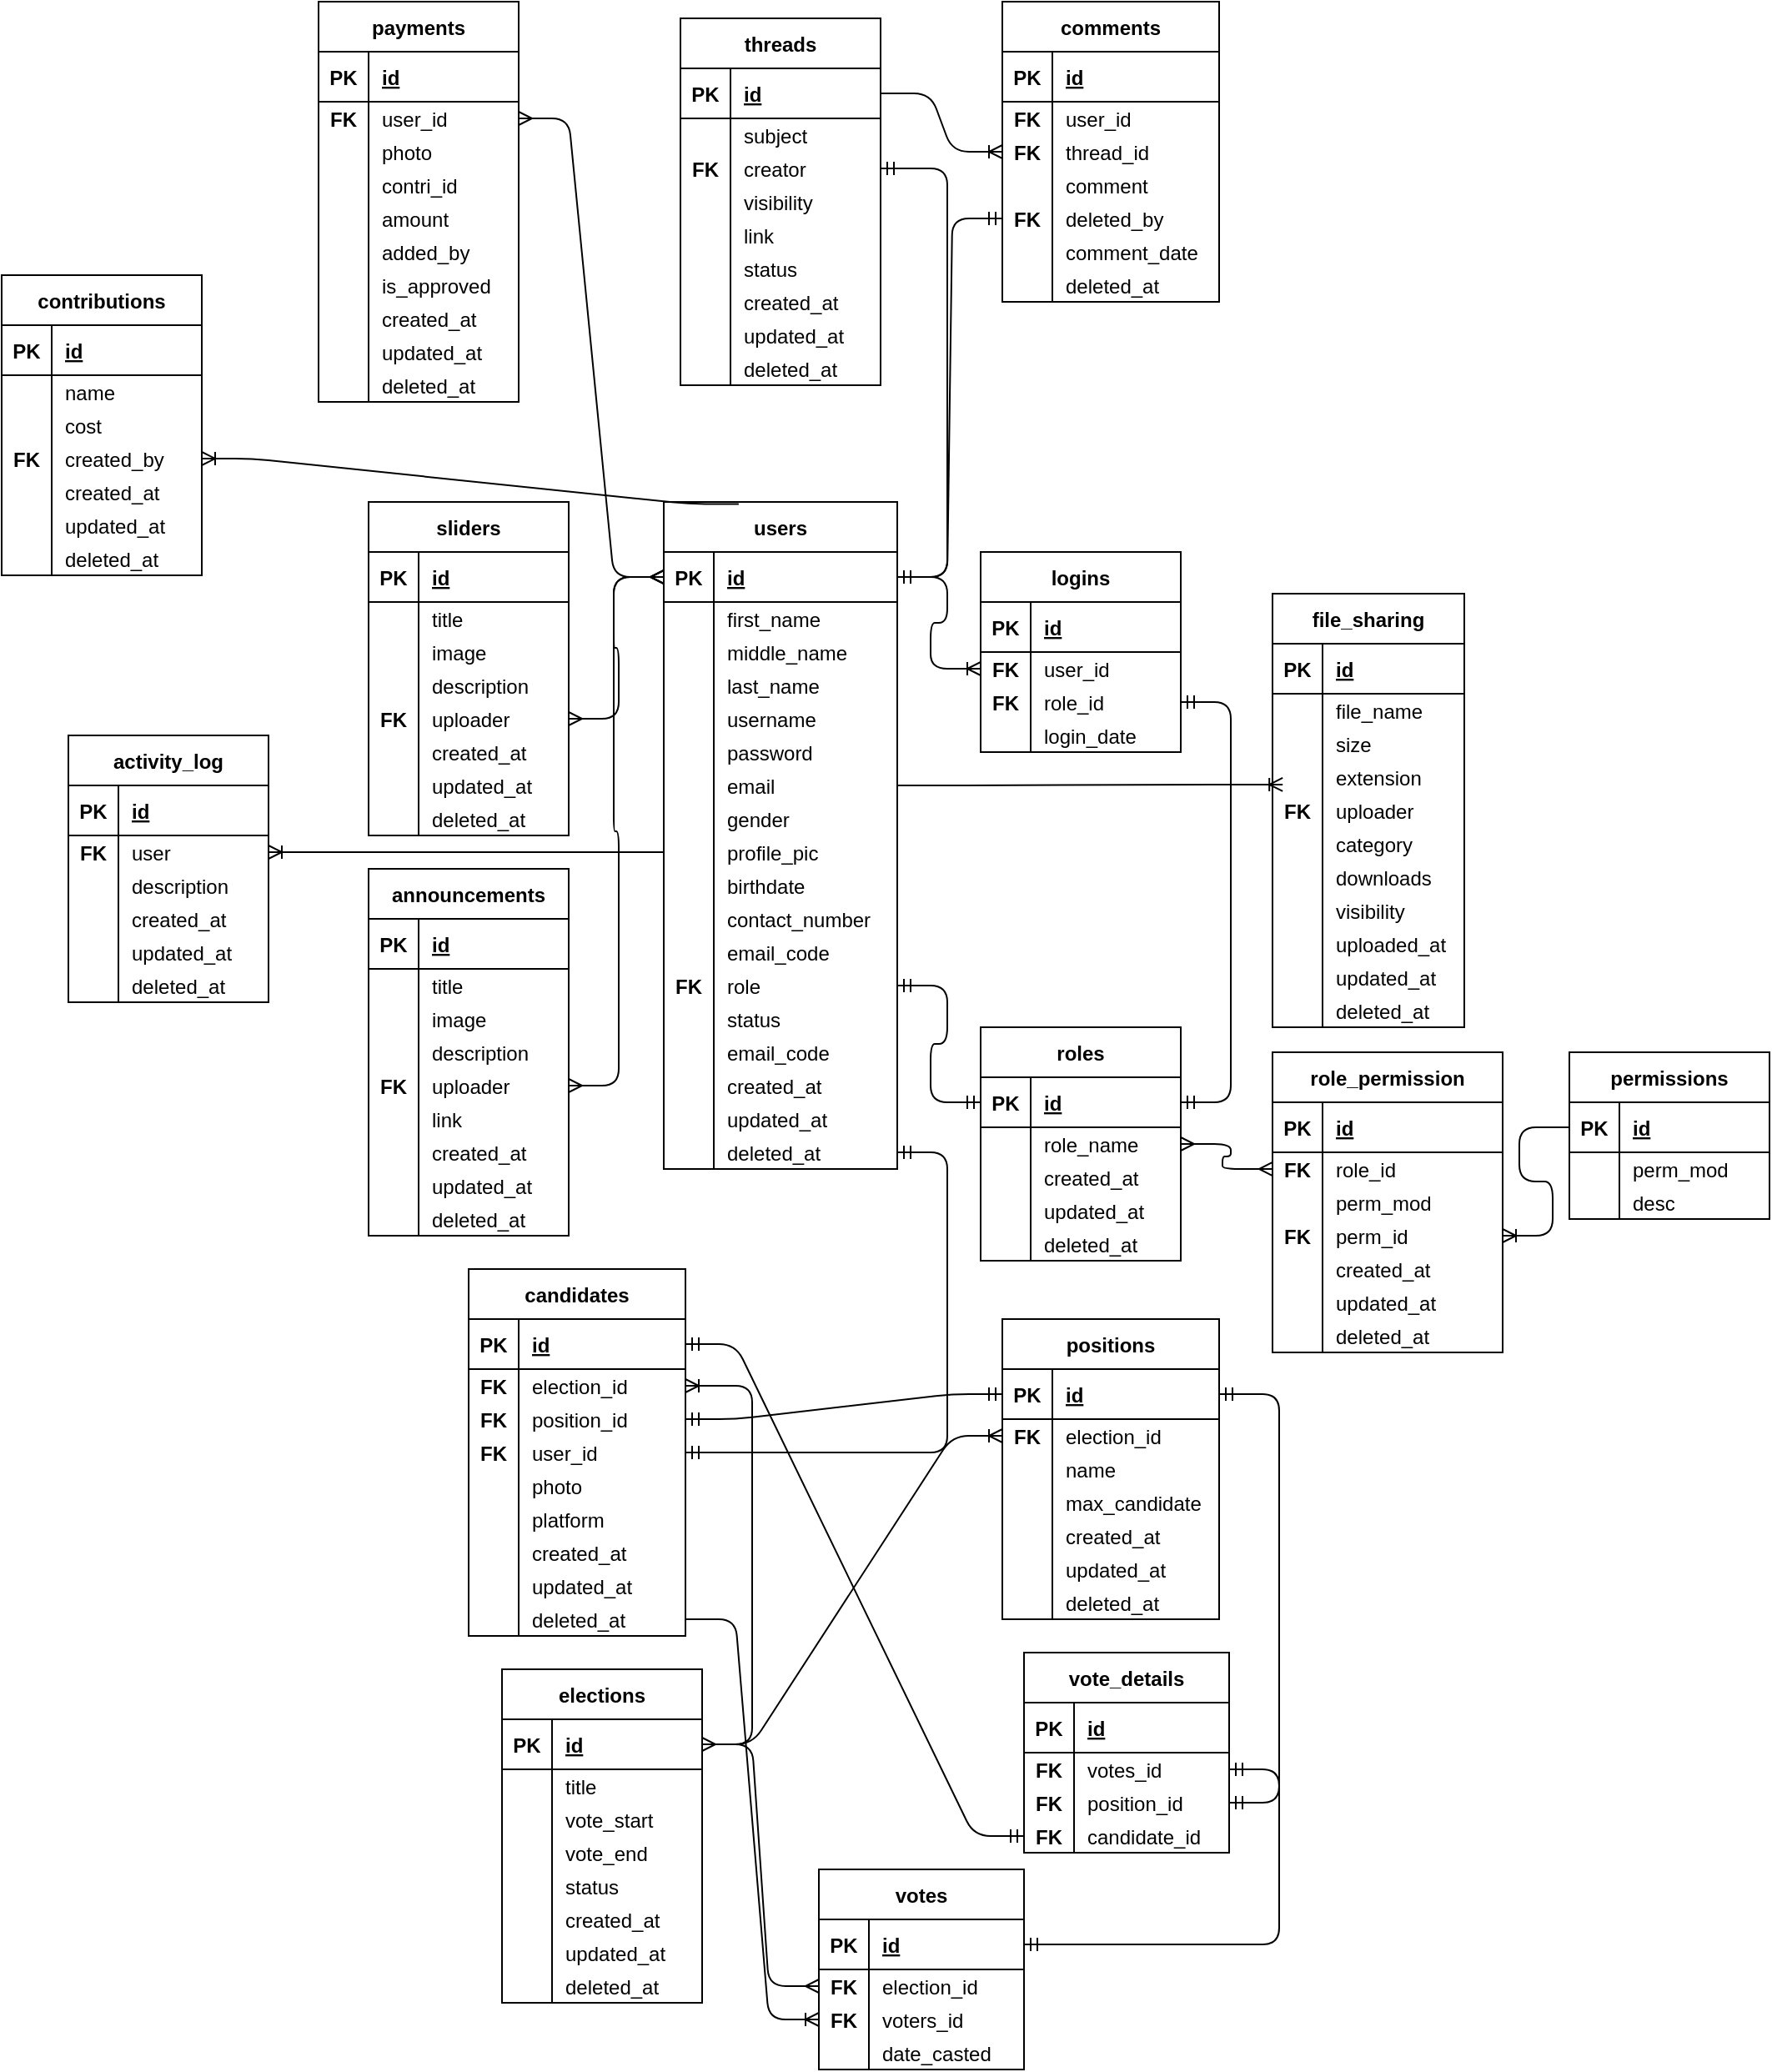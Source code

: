 <mxfile>
    <diagram id="Mn2vSG3f7uKOJZbTL1zt" name="Page-2">
        <mxGraphModel dx="607" dy="478" grid="1" gridSize="10" guides="1" tooltips="1" connect="1" arrows="1" fold="1" page="1" pageScale="1" pageWidth="1200" pageHeight="1920" math="0" shadow="0">
            <root>
                <mxCell id="TchkiXIJ95gt_sCCpnTl-0"/>
                <mxCell id="TchkiXIJ95gt_sCCpnTl-1" parent="TchkiXIJ95gt_sCCpnTl-0"/>
                <mxCell id="OusGNvMnw1ku1Nts1Jbt-0" value="users" style="shape=table;startSize=30;container=1;collapsible=1;childLayout=tableLayout;fixedRows=1;rowLines=0;fontStyle=1;align=center;resizeLast=1;" parent="TchkiXIJ95gt_sCCpnTl-1" vertex="1">
                    <mxGeometry x="427" y="350" width="140" height="400" as="geometry"/>
                </mxCell>
                <mxCell id="OusGNvMnw1ku1Nts1Jbt-1" value="" style="shape=partialRectangle;collapsible=0;dropTarget=0;pointerEvents=0;fillColor=none;top=0;left=0;bottom=1;right=0;points=[[0,0.5],[1,0.5]];portConstraint=eastwest;" parent="OusGNvMnw1ku1Nts1Jbt-0" vertex="1">
                    <mxGeometry y="30" width="140" height="30" as="geometry"/>
                </mxCell>
                <mxCell id="OusGNvMnw1ku1Nts1Jbt-2" value="PK" style="shape=partialRectangle;connectable=0;fillColor=none;top=0;left=0;bottom=0;right=0;fontStyle=1;overflow=hidden;" parent="OusGNvMnw1ku1Nts1Jbt-1" vertex="1">
                    <mxGeometry width="30" height="30" as="geometry"/>
                </mxCell>
                <mxCell id="OusGNvMnw1ku1Nts1Jbt-3" value="id" style="shape=partialRectangle;connectable=0;fillColor=none;top=0;left=0;bottom=0;right=0;align=left;spacingLeft=6;fontStyle=5;overflow=hidden;" parent="OusGNvMnw1ku1Nts1Jbt-1" vertex="1">
                    <mxGeometry x="30" width="110" height="30" as="geometry"/>
                </mxCell>
                <mxCell id="OusGNvMnw1ku1Nts1Jbt-4" value="" style="shape=partialRectangle;collapsible=0;dropTarget=0;pointerEvents=0;fillColor=none;top=0;left=0;bottom=0;right=0;points=[[0,0.5],[1,0.5]];portConstraint=eastwest;" parent="OusGNvMnw1ku1Nts1Jbt-0" vertex="1">
                    <mxGeometry y="60" width="140" height="20" as="geometry"/>
                </mxCell>
                <mxCell id="OusGNvMnw1ku1Nts1Jbt-5" value="" style="shape=partialRectangle;connectable=0;fillColor=none;top=0;left=0;bottom=0;right=0;editable=1;overflow=hidden;" parent="OusGNvMnw1ku1Nts1Jbt-4" vertex="1">
                    <mxGeometry width="30" height="20" as="geometry"/>
                </mxCell>
                <mxCell id="OusGNvMnw1ku1Nts1Jbt-6" value="first_name" style="shape=partialRectangle;connectable=0;fillColor=none;top=0;left=0;bottom=0;right=0;align=left;spacingLeft=6;overflow=hidden;" parent="OusGNvMnw1ku1Nts1Jbt-4" vertex="1">
                    <mxGeometry x="30" width="110" height="20" as="geometry"/>
                </mxCell>
                <mxCell id="OusGNvMnw1ku1Nts1Jbt-7" value="" style="shape=partialRectangle;collapsible=0;dropTarget=0;pointerEvents=0;fillColor=none;top=0;left=0;bottom=0;right=0;points=[[0,0.5],[1,0.5]];portConstraint=eastwest;" parent="OusGNvMnw1ku1Nts1Jbt-0" vertex="1">
                    <mxGeometry y="80" width="140" height="20" as="geometry"/>
                </mxCell>
                <mxCell id="OusGNvMnw1ku1Nts1Jbt-8" value="" style="shape=partialRectangle;connectable=0;fillColor=none;top=0;left=0;bottom=0;right=0;editable=1;overflow=hidden;" parent="OusGNvMnw1ku1Nts1Jbt-7" vertex="1">
                    <mxGeometry width="30" height="20" as="geometry"/>
                </mxCell>
                <mxCell id="OusGNvMnw1ku1Nts1Jbt-9" value="middle_name" style="shape=partialRectangle;connectable=0;fillColor=none;top=0;left=0;bottom=0;right=0;align=left;spacingLeft=6;overflow=hidden;" parent="OusGNvMnw1ku1Nts1Jbt-7" vertex="1">
                    <mxGeometry x="30" width="110" height="20" as="geometry"/>
                </mxCell>
                <mxCell id="OusGNvMnw1ku1Nts1Jbt-10" value="" style="shape=partialRectangle;collapsible=0;dropTarget=0;pointerEvents=0;fillColor=none;top=0;left=0;bottom=0;right=0;points=[[0,0.5],[1,0.5]];portConstraint=eastwest;" parent="OusGNvMnw1ku1Nts1Jbt-0" vertex="1">
                    <mxGeometry y="100" width="140" height="20" as="geometry"/>
                </mxCell>
                <mxCell id="OusGNvMnw1ku1Nts1Jbt-11" value="" style="shape=partialRectangle;connectable=0;fillColor=none;top=0;left=0;bottom=0;right=0;editable=1;overflow=hidden;" parent="OusGNvMnw1ku1Nts1Jbt-10" vertex="1">
                    <mxGeometry width="30" height="20" as="geometry"/>
                </mxCell>
                <mxCell id="OusGNvMnw1ku1Nts1Jbt-12" value="last_name" style="shape=partialRectangle;connectable=0;fillColor=none;top=0;left=0;bottom=0;right=0;align=left;spacingLeft=6;overflow=hidden;" parent="OusGNvMnw1ku1Nts1Jbt-10" vertex="1">
                    <mxGeometry x="30" width="110" height="20" as="geometry"/>
                </mxCell>
                <mxCell id="OusGNvMnw1ku1Nts1Jbt-13" value="" style="shape=partialRectangle;collapsible=0;dropTarget=0;pointerEvents=0;fillColor=none;top=0;left=0;bottom=0;right=0;points=[[0,0.5],[1,0.5]];portConstraint=eastwest;" parent="OusGNvMnw1ku1Nts1Jbt-0" vertex="1">
                    <mxGeometry y="120" width="140" height="20" as="geometry"/>
                </mxCell>
                <mxCell id="OusGNvMnw1ku1Nts1Jbt-14" value="" style="shape=partialRectangle;connectable=0;fillColor=none;top=0;left=0;bottom=0;right=0;editable=1;overflow=hidden;" parent="OusGNvMnw1ku1Nts1Jbt-13" vertex="1">
                    <mxGeometry width="30" height="20" as="geometry"/>
                </mxCell>
                <mxCell id="OusGNvMnw1ku1Nts1Jbt-15" value="username" style="shape=partialRectangle;connectable=0;fillColor=none;top=0;left=0;bottom=0;right=0;align=left;spacingLeft=6;overflow=hidden;" parent="OusGNvMnw1ku1Nts1Jbt-13" vertex="1">
                    <mxGeometry x="30" width="110" height="20" as="geometry"/>
                </mxCell>
                <mxCell id="OusGNvMnw1ku1Nts1Jbt-16" value="" style="shape=partialRectangle;collapsible=0;dropTarget=0;pointerEvents=0;fillColor=none;top=0;left=0;bottom=0;right=0;points=[[0,0.5],[1,0.5]];portConstraint=eastwest;" parent="OusGNvMnw1ku1Nts1Jbt-0" vertex="1">
                    <mxGeometry y="140" width="140" height="20" as="geometry"/>
                </mxCell>
                <mxCell id="OusGNvMnw1ku1Nts1Jbt-17" value="" style="shape=partialRectangle;connectable=0;fillColor=none;top=0;left=0;bottom=0;right=0;editable=1;overflow=hidden;" parent="OusGNvMnw1ku1Nts1Jbt-16" vertex="1">
                    <mxGeometry width="30" height="20" as="geometry"/>
                </mxCell>
                <mxCell id="OusGNvMnw1ku1Nts1Jbt-18" value="password" style="shape=partialRectangle;connectable=0;fillColor=none;top=0;left=0;bottom=0;right=0;align=left;spacingLeft=6;overflow=hidden;" parent="OusGNvMnw1ku1Nts1Jbt-16" vertex="1">
                    <mxGeometry x="30" width="110" height="20" as="geometry"/>
                </mxCell>
                <mxCell id="OusGNvMnw1ku1Nts1Jbt-19" value="" style="shape=partialRectangle;collapsible=0;dropTarget=0;pointerEvents=0;fillColor=none;top=0;left=0;bottom=0;right=0;points=[[0,0.5],[1,0.5]];portConstraint=eastwest;" parent="OusGNvMnw1ku1Nts1Jbt-0" vertex="1">
                    <mxGeometry y="160" width="140" height="20" as="geometry"/>
                </mxCell>
                <mxCell id="OusGNvMnw1ku1Nts1Jbt-20" value="" style="shape=partialRectangle;connectable=0;fillColor=none;top=0;left=0;bottom=0;right=0;editable=1;overflow=hidden;" parent="OusGNvMnw1ku1Nts1Jbt-19" vertex="1">
                    <mxGeometry width="30" height="20" as="geometry"/>
                </mxCell>
                <mxCell id="OusGNvMnw1ku1Nts1Jbt-21" value="email" style="shape=partialRectangle;connectable=0;fillColor=none;top=0;left=0;bottom=0;right=0;align=left;spacingLeft=6;overflow=hidden;" parent="OusGNvMnw1ku1Nts1Jbt-19" vertex="1">
                    <mxGeometry x="30" width="110" height="20" as="geometry"/>
                </mxCell>
                <mxCell id="OusGNvMnw1ku1Nts1Jbt-22" value="" style="shape=partialRectangle;collapsible=0;dropTarget=0;pointerEvents=0;fillColor=none;top=0;left=0;bottom=0;right=0;points=[[0,0.5],[1,0.5]];portConstraint=eastwest;" parent="OusGNvMnw1ku1Nts1Jbt-0" vertex="1">
                    <mxGeometry y="180" width="140" height="20" as="geometry"/>
                </mxCell>
                <mxCell id="OusGNvMnw1ku1Nts1Jbt-23" value="" style="shape=partialRectangle;connectable=0;fillColor=none;top=0;left=0;bottom=0;right=0;editable=1;overflow=hidden;" parent="OusGNvMnw1ku1Nts1Jbt-22" vertex="1">
                    <mxGeometry width="30" height="20" as="geometry"/>
                </mxCell>
                <mxCell id="OusGNvMnw1ku1Nts1Jbt-24" value="gender" style="shape=partialRectangle;connectable=0;fillColor=none;top=0;left=0;bottom=0;right=0;align=left;spacingLeft=6;overflow=hidden;" parent="OusGNvMnw1ku1Nts1Jbt-22" vertex="1">
                    <mxGeometry x="30" width="110" height="20" as="geometry"/>
                </mxCell>
                <mxCell id="OusGNvMnw1ku1Nts1Jbt-25" value="" style="shape=partialRectangle;collapsible=0;dropTarget=0;pointerEvents=0;fillColor=none;top=0;left=0;bottom=0;right=0;points=[[0,0.5],[1,0.5]];portConstraint=eastwest;" parent="OusGNvMnw1ku1Nts1Jbt-0" vertex="1">
                    <mxGeometry y="200" width="140" height="20" as="geometry"/>
                </mxCell>
                <mxCell id="OusGNvMnw1ku1Nts1Jbt-26" value="" style="shape=partialRectangle;connectable=0;fillColor=none;top=0;left=0;bottom=0;right=0;editable=1;overflow=hidden;" parent="OusGNvMnw1ku1Nts1Jbt-25" vertex="1">
                    <mxGeometry width="30" height="20" as="geometry"/>
                </mxCell>
                <mxCell id="OusGNvMnw1ku1Nts1Jbt-27" value="profile_pic" style="shape=partialRectangle;connectable=0;fillColor=none;top=0;left=0;bottom=0;right=0;align=left;spacingLeft=6;overflow=hidden;" parent="OusGNvMnw1ku1Nts1Jbt-25" vertex="1">
                    <mxGeometry x="30" width="110" height="20" as="geometry"/>
                </mxCell>
                <mxCell id="OusGNvMnw1ku1Nts1Jbt-28" value="" style="shape=partialRectangle;collapsible=0;dropTarget=0;pointerEvents=0;fillColor=none;top=0;left=0;bottom=0;right=0;points=[[0,0.5],[1,0.5]];portConstraint=eastwest;" parent="OusGNvMnw1ku1Nts1Jbt-0" vertex="1">
                    <mxGeometry y="220" width="140" height="20" as="geometry"/>
                </mxCell>
                <mxCell id="OusGNvMnw1ku1Nts1Jbt-29" value="" style="shape=partialRectangle;connectable=0;fillColor=none;top=0;left=0;bottom=0;right=0;editable=1;overflow=hidden;" parent="OusGNvMnw1ku1Nts1Jbt-28" vertex="1">
                    <mxGeometry width="30" height="20" as="geometry"/>
                </mxCell>
                <mxCell id="OusGNvMnw1ku1Nts1Jbt-30" value="birthdate" style="shape=partialRectangle;connectable=0;fillColor=none;top=0;left=0;bottom=0;right=0;align=left;spacingLeft=6;overflow=hidden;" parent="OusGNvMnw1ku1Nts1Jbt-28" vertex="1">
                    <mxGeometry x="30" width="110" height="20" as="geometry"/>
                </mxCell>
                <mxCell id="OusGNvMnw1ku1Nts1Jbt-31" value="" style="shape=partialRectangle;collapsible=0;dropTarget=0;pointerEvents=0;fillColor=none;top=0;left=0;bottom=0;right=0;points=[[0,0.5],[1,0.5]];portConstraint=eastwest;" parent="OusGNvMnw1ku1Nts1Jbt-0" vertex="1">
                    <mxGeometry y="240" width="140" height="20" as="geometry"/>
                </mxCell>
                <mxCell id="OusGNvMnw1ku1Nts1Jbt-32" value="" style="shape=partialRectangle;connectable=0;fillColor=none;top=0;left=0;bottom=0;right=0;editable=1;overflow=hidden;" parent="OusGNvMnw1ku1Nts1Jbt-31" vertex="1">
                    <mxGeometry width="30" height="20" as="geometry"/>
                </mxCell>
                <mxCell id="OusGNvMnw1ku1Nts1Jbt-33" value="contact_number" style="shape=partialRectangle;connectable=0;fillColor=none;top=0;left=0;bottom=0;right=0;align=left;spacingLeft=6;overflow=hidden;" parent="OusGNvMnw1ku1Nts1Jbt-31" vertex="1">
                    <mxGeometry x="30" width="110" height="20" as="geometry"/>
                </mxCell>
                <mxCell id="OusGNvMnw1ku1Nts1Jbt-34" value="" style="shape=partialRectangle;collapsible=0;dropTarget=0;pointerEvents=0;fillColor=none;top=0;left=0;bottom=0;right=0;points=[[0,0.5],[1,0.5]];portConstraint=eastwest;" parent="OusGNvMnw1ku1Nts1Jbt-0" vertex="1">
                    <mxGeometry y="260" width="140" height="20" as="geometry"/>
                </mxCell>
                <mxCell id="OusGNvMnw1ku1Nts1Jbt-35" value="" style="shape=partialRectangle;connectable=0;fillColor=none;top=0;left=0;bottom=0;right=0;editable=1;overflow=hidden;" parent="OusGNvMnw1ku1Nts1Jbt-34" vertex="1">
                    <mxGeometry width="30" height="20" as="geometry"/>
                </mxCell>
                <mxCell id="OusGNvMnw1ku1Nts1Jbt-36" value="email_code" style="shape=partialRectangle;connectable=0;fillColor=none;top=0;left=0;bottom=0;right=0;align=left;spacingLeft=6;overflow=hidden;" parent="OusGNvMnw1ku1Nts1Jbt-34" vertex="1">
                    <mxGeometry x="30" width="110" height="20" as="geometry"/>
                </mxCell>
                <mxCell id="OusGNvMnw1ku1Nts1Jbt-37" value="" style="shape=partialRectangle;collapsible=0;dropTarget=0;pointerEvents=0;fillColor=none;top=0;left=0;bottom=0;right=0;points=[[0,0.5],[1,0.5]];portConstraint=eastwest;" parent="OusGNvMnw1ku1Nts1Jbt-0" vertex="1">
                    <mxGeometry y="280" width="140" height="20" as="geometry"/>
                </mxCell>
                <mxCell id="OusGNvMnw1ku1Nts1Jbt-38" value="FK" style="shape=partialRectangle;connectable=0;fillColor=none;top=0;left=0;bottom=0;right=0;editable=1;overflow=hidden;fontStyle=1" parent="OusGNvMnw1ku1Nts1Jbt-37" vertex="1">
                    <mxGeometry width="30" height="20" as="geometry"/>
                </mxCell>
                <mxCell id="OusGNvMnw1ku1Nts1Jbt-39" value="role" style="shape=partialRectangle;connectable=0;fillColor=none;top=0;left=0;bottom=0;right=0;align=left;spacingLeft=6;overflow=hidden;" parent="OusGNvMnw1ku1Nts1Jbt-37" vertex="1">
                    <mxGeometry x="30" width="110" height="20" as="geometry"/>
                </mxCell>
                <mxCell id="OusGNvMnw1ku1Nts1Jbt-40" value="" style="shape=partialRectangle;collapsible=0;dropTarget=0;pointerEvents=0;fillColor=none;top=0;left=0;bottom=0;right=0;points=[[0,0.5],[1,0.5]];portConstraint=eastwest;" parent="OusGNvMnw1ku1Nts1Jbt-0" vertex="1">
                    <mxGeometry y="300" width="140" height="20" as="geometry"/>
                </mxCell>
                <mxCell id="OusGNvMnw1ku1Nts1Jbt-41" value="" style="shape=partialRectangle;connectable=0;fillColor=none;top=0;left=0;bottom=0;right=0;editable=1;overflow=hidden;" parent="OusGNvMnw1ku1Nts1Jbt-40" vertex="1">
                    <mxGeometry width="30" height="20" as="geometry"/>
                </mxCell>
                <mxCell id="OusGNvMnw1ku1Nts1Jbt-42" value="status" style="shape=partialRectangle;connectable=0;fillColor=none;top=0;left=0;bottom=0;right=0;align=left;spacingLeft=6;overflow=hidden;" parent="OusGNvMnw1ku1Nts1Jbt-40" vertex="1">
                    <mxGeometry x="30" width="110" height="20" as="geometry"/>
                </mxCell>
                <mxCell id="OusGNvMnw1ku1Nts1Jbt-43" value="" style="shape=partialRectangle;collapsible=0;dropTarget=0;pointerEvents=0;fillColor=none;top=0;left=0;bottom=0;right=0;points=[[0,0.5],[1,0.5]];portConstraint=eastwest;" parent="OusGNvMnw1ku1Nts1Jbt-0" vertex="1">
                    <mxGeometry y="320" width="140" height="20" as="geometry"/>
                </mxCell>
                <mxCell id="OusGNvMnw1ku1Nts1Jbt-44" value="" style="shape=partialRectangle;connectable=0;fillColor=none;top=0;left=0;bottom=0;right=0;editable=1;overflow=hidden;" parent="OusGNvMnw1ku1Nts1Jbt-43" vertex="1">
                    <mxGeometry width="30" height="20" as="geometry"/>
                </mxCell>
                <mxCell id="OusGNvMnw1ku1Nts1Jbt-45" value="email_code" style="shape=partialRectangle;connectable=0;fillColor=none;top=0;left=0;bottom=0;right=0;align=left;spacingLeft=6;overflow=hidden;" parent="OusGNvMnw1ku1Nts1Jbt-43" vertex="1">
                    <mxGeometry x="30" width="110" height="20" as="geometry"/>
                </mxCell>
                <mxCell id="OusGNvMnw1ku1Nts1Jbt-46" value="" style="shape=partialRectangle;collapsible=0;dropTarget=0;pointerEvents=0;fillColor=none;top=0;left=0;bottom=0;right=0;points=[[0,0.5],[1,0.5]];portConstraint=eastwest;" parent="OusGNvMnw1ku1Nts1Jbt-0" vertex="1">
                    <mxGeometry y="340" width="140" height="20" as="geometry"/>
                </mxCell>
                <mxCell id="OusGNvMnw1ku1Nts1Jbt-47" value="" style="shape=partialRectangle;connectable=0;fillColor=none;top=0;left=0;bottom=0;right=0;editable=1;overflow=hidden;" parent="OusGNvMnw1ku1Nts1Jbt-46" vertex="1">
                    <mxGeometry width="30" height="20" as="geometry"/>
                </mxCell>
                <mxCell id="OusGNvMnw1ku1Nts1Jbt-48" value="created_at" style="shape=partialRectangle;connectable=0;fillColor=none;top=0;left=0;bottom=0;right=0;align=left;spacingLeft=6;overflow=hidden;" parent="OusGNvMnw1ku1Nts1Jbt-46" vertex="1">
                    <mxGeometry x="30" width="110" height="20" as="geometry"/>
                </mxCell>
                <mxCell id="OusGNvMnw1ku1Nts1Jbt-49" value="" style="shape=partialRectangle;collapsible=0;dropTarget=0;pointerEvents=0;fillColor=none;top=0;left=0;bottom=0;right=0;points=[[0,0.5],[1,0.5]];portConstraint=eastwest;" parent="OusGNvMnw1ku1Nts1Jbt-0" vertex="1">
                    <mxGeometry y="360" width="140" height="20" as="geometry"/>
                </mxCell>
                <mxCell id="OusGNvMnw1ku1Nts1Jbt-50" value="" style="shape=partialRectangle;connectable=0;fillColor=none;top=0;left=0;bottom=0;right=0;editable=1;overflow=hidden;" parent="OusGNvMnw1ku1Nts1Jbt-49" vertex="1">
                    <mxGeometry width="30" height="20" as="geometry"/>
                </mxCell>
                <mxCell id="OusGNvMnw1ku1Nts1Jbt-51" value="updated_at" style="shape=partialRectangle;connectable=0;fillColor=none;top=0;left=0;bottom=0;right=0;align=left;spacingLeft=6;overflow=hidden;" parent="OusGNvMnw1ku1Nts1Jbt-49" vertex="1">
                    <mxGeometry x="30" width="110" height="20" as="geometry"/>
                </mxCell>
                <mxCell id="OusGNvMnw1ku1Nts1Jbt-52" value="" style="shape=partialRectangle;collapsible=0;dropTarget=0;pointerEvents=0;fillColor=none;top=0;left=0;bottom=0;right=0;points=[[0,0.5],[1,0.5]];portConstraint=eastwest;" parent="OusGNvMnw1ku1Nts1Jbt-0" vertex="1">
                    <mxGeometry y="380" width="140" height="20" as="geometry"/>
                </mxCell>
                <mxCell id="OusGNvMnw1ku1Nts1Jbt-53" value="" style="shape=partialRectangle;connectable=0;fillColor=none;top=0;left=0;bottom=0;right=0;editable=1;overflow=hidden;" parent="OusGNvMnw1ku1Nts1Jbt-52" vertex="1">
                    <mxGeometry width="30" height="20" as="geometry"/>
                </mxCell>
                <mxCell id="OusGNvMnw1ku1Nts1Jbt-54" value="deleted_at" style="shape=partialRectangle;connectable=0;fillColor=none;top=0;left=0;bottom=0;right=0;align=left;spacingLeft=6;overflow=hidden;" parent="OusGNvMnw1ku1Nts1Jbt-52" vertex="1">
                    <mxGeometry x="30" width="110" height="20" as="geometry"/>
                </mxCell>
                <mxCell id="XZS9UM0MvEhPxbXStr33-0" value="logins" style="shape=table;startSize=30;container=1;collapsible=1;childLayout=tableLayout;fixedRows=1;rowLines=0;fontStyle=1;align=center;resizeLast=1;" parent="TchkiXIJ95gt_sCCpnTl-1" vertex="1">
                    <mxGeometry x="617" y="380" width="120" height="120" as="geometry"/>
                </mxCell>
                <mxCell id="XZS9UM0MvEhPxbXStr33-1" value="" style="shape=partialRectangle;collapsible=0;dropTarget=0;pointerEvents=0;fillColor=none;top=0;left=0;bottom=1;right=0;points=[[0,0.5],[1,0.5]];portConstraint=eastwest;" parent="XZS9UM0MvEhPxbXStr33-0" vertex="1">
                    <mxGeometry y="30" width="120" height="30" as="geometry"/>
                </mxCell>
                <mxCell id="XZS9UM0MvEhPxbXStr33-2" value="PK" style="shape=partialRectangle;connectable=0;fillColor=none;top=0;left=0;bottom=0;right=0;fontStyle=1;overflow=hidden;" parent="XZS9UM0MvEhPxbXStr33-1" vertex="1">
                    <mxGeometry width="30" height="30" as="geometry"/>
                </mxCell>
                <mxCell id="XZS9UM0MvEhPxbXStr33-3" value="id" style="shape=partialRectangle;connectable=0;fillColor=none;top=0;left=0;bottom=0;right=0;align=left;spacingLeft=6;fontStyle=5;overflow=hidden;" parent="XZS9UM0MvEhPxbXStr33-1" vertex="1">
                    <mxGeometry x="30" width="90" height="30" as="geometry"/>
                </mxCell>
                <mxCell id="XZS9UM0MvEhPxbXStr33-4" value="" style="shape=partialRectangle;collapsible=0;dropTarget=0;pointerEvents=0;fillColor=none;top=0;left=0;bottom=0;right=0;points=[[0,0.5],[1,0.5]];portConstraint=eastwest;" parent="XZS9UM0MvEhPxbXStr33-0" vertex="1">
                    <mxGeometry y="60" width="120" height="20" as="geometry"/>
                </mxCell>
                <mxCell id="XZS9UM0MvEhPxbXStr33-5" value="FK" style="shape=partialRectangle;connectable=0;fillColor=none;top=0;left=0;bottom=0;right=0;editable=1;overflow=hidden;fontStyle=1" parent="XZS9UM0MvEhPxbXStr33-4" vertex="1">
                    <mxGeometry width="30" height="20" as="geometry"/>
                </mxCell>
                <mxCell id="XZS9UM0MvEhPxbXStr33-6" value="user_id" style="shape=partialRectangle;connectable=0;fillColor=none;top=0;left=0;bottom=0;right=0;align=left;spacingLeft=6;overflow=hidden;" parent="XZS9UM0MvEhPxbXStr33-4" vertex="1">
                    <mxGeometry x="30" width="90" height="20" as="geometry"/>
                </mxCell>
                <mxCell id="XZS9UM0MvEhPxbXStr33-7" value="" style="shape=partialRectangle;collapsible=0;dropTarget=0;pointerEvents=0;fillColor=none;top=0;left=0;bottom=0;right=0;points=[[0,0.5],[1,0.5]];portConstraint=eastwest;" parent="XZS9UM0MvEhPxbXStr33-0" vertex="1">
                    <mxGeometry y="80" width="120" height="20" as="geometry"/>
                </mxCell>
                <mxCell id="XZS9UM0MvEhPxbXStr33-8" value="FK" style="shape=partialRectangle;connectable=0;fillColor=none;top=0;left=0;bottom=0;right=0;editable=1;overflow=hidden;fontStyle=1" parent="XZS9UM0MvEhPxbXStr33-7" vertex="1">
                    <mxGeometry width="30" height="20" as="geometry"/>
                </mxCell>
                <mxCell id="XZS9UM0MvEhPxbXStr33-9" value="role_id" style="shape=partialRectangle;connectable=0;fillColor=none;top=0;left=0;bottom=0;right=0;align=left;spacingLeft=6;overflow=hidden;" parent="XZS9UM0MvEhPxbXStr33-7" vertex="1">
                    <mxGeometry x="30" width="90" height="20" as="geometry"/>
                </mxCell>
                <mxCell id="XZS9UM0MvEhPxbXStr33-10" value="" style="shape=partialRectangle;collapsible=0;dropTarget=0;pointerEvents=0;fillColor=none;top=0;left=0;bottom=0;right=0;points=[[0,0.5],[1,0.5]];portConstraint=eastwest;" parent="XZS9UM0MvEhPxbXStr33-0" vertex="1">
                    <mxGeometry y="100" width="120" height="20" as="geometry"/>
                </mxCell>
                <mxCell id="XZS9UM0MvEhPxbXStr33-11" value="" style="shape=partialRectangle;connectable=0;fillColor=none;top=0;left=0;bottom=0;right=0;editable=1;overflow=hidden;" parent="XZS9UM0MvEhPxbXStr33-10" vertex="1">
                    <mxGeometry width="30" height="20" as="geometry"/>
                </mxCell>
                <mxCell id="XZS9UM0MvEhPxbXStr33-12" value="login_date" style="shape=partialRectangle;connectable=0;fillColor=none;top=0;left=0;bottom=0;right=0;align=left;spacingLeft=6;overflow=hidden;" parent="XZS9UM0MvEhPxbXStr33-10" vertex="1">
                    <mxGeometry x="30" width="90" height="20" as="geometry"/>
                </mxCell>
                <mxCell id="XZS9UM0MvEhPxbXStr33-13" value="" style="edgeStyle=entityRelationEdgeStyle;fontSize=12;html=1;endArrow=ERoneToMany;" parent="TchkiXIJ95gt_sCCpnTl-1" source="OusGNvMnw1ku1Nts1Jbt-1" target="XZS9UM0MvEhPxbXStr33-4" edge="1">
                    <mxGeometry width="100" height="100" relative="1" as="geometry">
                        <mxPoint x="627" y="630" as="sourcePoint"/>
                        <mxPoint x="727" y="530" as="targetPoint"/>
                    </mxGeometry>
                </mxCell>
                <mxCell id="EDu82KqYCRsH_Rk9Rt5Z-0" value="roles" style="shape=table;startSize=30;container=1;collapsible=1;childLayout=tableLayout;fixedRows=1;rowLines=0;fontStyle=1;align=center;resizeLast=1;" parent="TchkiXIJ95gt_sCCpnTl-1" vertex="1">
                    <mxGeometry x="617" y="665" width="120" height="140" as="geometry"/>
                </mxCell>
                <mxCell id="EDu82KqYCRsH_Rk9Rt5Z-1" value="" style="shape=partialRectangle;collapsible=0;dropTarget=0;pointerEvents=0;fillColor=none;top=0;left=0;bottom=1;right=0;points=[[0,0.5],[1,0.5]];portConstraint=eastwest;" parent="EDu82KqYCRsH_Rk9Rt5Z-0" vertex="1">
                    <mxGeometry y="30" width="120" height="30" as="geometry"/>
                </mxCell>
                <mxCell id="EDu82KqYCRsH_Rk9Rt5Z-2" value="PK" style="shape=partialRectangle;connectable=0;fillColor=none;top=0;left=0;bottom=0;right=0;fontStyle=1;overflow=hidden;" parent="EDu82KqYCRsH_Rk9Rt5Z-1" vertex="1">
                    <mxGeometry width="30" height="30" as="geometry"/>
                </mxCell>
                <mxCell id="EDu82KqYCRsH_Rk9Rt5Z-3" value="id" style="shape=partialRectangle;connectable=0;fillColor=none;top=0;left=0;bottom=0;right=0;align=left;spacingLeft=6;fontStyle=5;overflow=hidden;" parent="EDu82KqYCRsH_Rk9Rt5Z-1" vertex="1">
                    <mxGeometry x="30" width="90" height="30" as="geometry"/>
                </mxCell>
                <mxCell id="EDu82KqYCRsH_Rk9Rt5Z-4" value="" style="shape=partialRectangle;collapsible=0;dropTarget=0;pointerEvents=0;fillColor=none;top=0;left=0;bottom=0;right=0;points=[[0,0.5],[1,0.5]];portConstraint=eastwest;" parent="EDu82KqYCRsH_Rk9Rt5Z-0" vertex="1">
                    <mxGeometry y="60" width="120" height="20" as="geometry"/>
                </mxCell>
                <mxCell id="EDu82KqYCRsH_Rk9Rt5Z-5" value="" style="shape=partialRectangle;connectable=0;fillColor=none;top=0;left=0;bottom=0;right=0;editable=1;overflow=hidden;" parent="EDu82KqYCRsH_Rk9Rt5Z-4" vertex="1">
                    <mxGeometry width="30" height="20" as="geometry"/>
                </mxCell>
                <mxCell id="EDu82KqYCRsH_Rk9Rt5Z-6" value="role_name" style="shape=partialRectangle;connectable=0;fillColor=none;top=0;left=0;bottom=0;right=0;align=left;spacingLeft=6;overflow=hidden;" parent="EDu82KqYCRsH_Rk9Rt5Z-4" vertex="1">
                    <mxGeometry x="30" width="90" height="20" as="geometry"/>
                </mxCell>
                <mxCell id="EDu82KqYCRsH_Rk9Rt5Z-7" value="" style="shape=partialRectangle;collapsible=0;dropTarget=0;pointerEvents=0;fillColor=none;top=0;left=0;bottom=0;right=0;points=[[0,0.5],[1,0.5]];portConstraint=eastwest;" parent="EDu82KqYCRsH_Rk9Rt5Z-0" vertex="1">
                    <mxGeometry y="80" width="120" height="20" as="geometry"/>
                </mxCell>
                <mxCell id="EDu82KqYCRsH_Rk9Rt5Z-8" value="" style="shape=partialRectangle;connectable=0;fillColor=none;top=0;left=0;bottom=0;right=0;editable=1;overflow=hidden;" parent="EDu82KqYCRsH_Rk9Rt5Z-7" vertex="1">
                    <mxGeometry width="30" height="20" as="geometry"/>
                </mxCell>
                <mxCell id="EDu82KqYCRsH_Rk9Rt5Z-9" value="created_at" style="shape=partialRectangle;connectable=0;fillColor=none;top=0;left=0;bottom=0;right=0;align=left;spacingLeft=6;overflow=hidden;" parent="EDu82KqYCRsH_Rk9Rt5Z-7" vertex="1">
                    <mxGeometry x="30" width="90" height="20" as="geometry"/>
                </mxCell>
                <mxCell id="EDu82KqYCRsH_Rk9Rt5Z-10" value="" style="shape=partialRectangle;collapsible=0;dropTarget=0;pointerEvents=0;fillColor=none;top=0;left=0;bottom=0;right=0;points=[[0,0.5],[1,0.5]];portConstraint=eastwest;" parent="EDu82KqYCRsH_Rk9Rt5Z-0" vertex="1">
                    <mxGeometry y="100" width="120" height="20" as="geometry"/>
                </mxCell>
                <mxCell id="EDu82KqYCRsH_Rk9Rt5Z-11" value="" style="shape=partialRectangle;connectable=0;fillColor=none;top=0;left=0;bottom=0;right=0;editable=1;overflow=hidden;" parent="EDu82KqYCRsH_Rk9Rt5Z-10" vertex="1">
                    <mxGeometry width="30" height="20" as="geometry"/>
                </mxCell>
                <mxCell id="EDu82KqYCRsH_Rk9Rt5Z-12" value="updated_at" style="shape=partialRectangle;connectable=0;fillColor=none;top=0;left=0;bottom=0;right=0;align=left;spacingLeft=6;overflow=hidden;" parent="EDu82KqYCRsH_Rk9Rt5Z-10" vertex="1">
                    <mxGeometry x="30" width="90" height="20" as="geometry"/>
                </mxCell>
                <mxCell id="EDu82KqYCRsH_Rk9Rt5Z-13" value="" style="shape=partialRectangle;collapsible=0;dropTarget=0;pointerEvents=0;fillColor=none;top=0;left=0;bottom=0;right=0;points=[[0,0.5],[1,0.5]];portConstraint=eastwest;" parent="EDu82KqYCRsH_Rk9Rt5Z-0" vertex="1">
                    <mxGeometry y="120" width="120" height="20" as="geometry"/>
                </mxCell>
                <mxCell id="EDu82KqYCRsH_Rk9Rt5Z-14" value="" style="shape=partialRectangle;connectable=0;fillColor=none;top=0;left=0;bottom=0;right=0;editable=1;overflow=hidden;" parent="EDu82KqYCRsH_Rk9Rt5Z-13" vertex="1">
                    <mxGeometry width="30" height="20" as="geometry"/>
                </mxCell>
                <mxCell id="EDu82KqYCRsH_Rk9Rt5Z-15" value="deleted_at" style="shape=partialRectangle;connectable=0;fillColor=none;top=0;left=0;bottom=0;right=0;align=left;spacingLeft=6;overflow=hidden;" parent="EDu82KqYCRsH_Rk9Rt5Z-13" vertex="1">
                    <mxGeometry x="30" width="90" height="20" as="geometry"/>
                </mxCell>
                <mxCell id="EDu82KqYCRsH_Rk9Rt5Z-17" value="" style="edgeStyle=entityRelationEdgeStyle;fontSize=12;html=1;endArrow=ERmandOne;startArrow=ERmandOne;" parent="TchkiXIJ95gt_sCCpnTl-1" source="OusGNvMnw1ku1Nts1Jbt-37" target="EDu82KqYCRsH_Rk9Rt5Z-1" edge="1">
                    <mxGeometry width="100" height="100" relative="1" as="geometry">
                        <mxPoint x="667" y="820" as="sourcePoint"/>
                        <mxPoint x="767" y="720" as="targetPoint"/>
                    </mxGeometry>
                </mxCell>
                <mxCell id="EDu82KqYCRsH_Rk9Rt5Z-18" value="" style="edgeStyle=entityRelationEdgeStyle;fontSize=12;html=1;endArrow=ERmandOne;startArrow=ERmandOne;" parent="TchkiXIJ95gt_sCCpnTl-1" source="XZS9UM0MvEhPxbXStr33-7" target="EDu82KqYCRsH_Rk9Rt5Z-1" edge="1">
                    <mxGeometry width="100" height="100" relative="1" as="geometry">
                        <mxPoint x="617" y="680" as="sourcePoint"/>
                        <mxPoint x="687" y="585" as="targetPoint"/>
                    </mxGeometry>
                </mxCell>
                <mxCell id="B9batVLkVXG9Ts27lN0K-0" value="file_sharing" style="shape=table;startSize=30;container=1;collapsible=1;childLayout=tableLayout;fixedRows=1;rowLines=0;fontStyle=1;align=center;resizeLast=1;" parent="TchkiXIJ95gt_sCCpnTl-1" vertex="1">
                    <mxGeometry x="792" y="405" width="115" height="260" as="geometry"/>
                </mxCell>
                <mxCell id="B9batVLkVXG9Ts27lN0K-1" value="" style="shape=partialRectangle;collapsible=0;dropTarget=0;pointerEvents=0;fillColor=none;top=0;left=0;bottom=1;right=0;points=[[0,0.5],[1,0.5]];portConstraint=eastwest;" parent="B9batVLkVXG9Ts27lN0K-0" vertex="1">
                    <mxGeometry y="30" width="115" height="30" as="geometry"/>
                </mxCell>
                <mxCell id="B9batVLkVXG9Ts27lN0K-2" value="PK" style="shape=partialRectangle;connectable=0;fillColor=none;top=0;left=0;bottom=0;right=0;fontStyle=1;overflow=hidden;" parent="B9batVLkVXG9Ts27lN0K-1" vertex="1">
                    <mxGeometry width="30" height="30" as="geometry"/>
                </mxCell>
                <mxCell id="B9batVLkVXG9Ts27lN0K-3" value="id" style="shape=partialRectangle;connectable=0;fillColor=none;top=0;left=0;bottom=0;right=0;align=left;spacingLeft=6;fontStyle=5;overflow=hidden;" parent="B9batVLkVXG9Ts27lN0K-1" vertex="1">
                    <mxGeometry x="30" width="85" height="30" as="geometry"/>
                </mxCell>
                <mxCell id="B9batVLkVXG9Ts27lN0K-4" value="" style="shape=partialRectangle;collapsible=0;dropTarget=0;pointerEvents=0;fillColor=none;top=0;left=0;bottom=0;right=0;points=[[0,0.5],[1,0.5]];portConstraint=eastwest;" parent="B9batVLkVXG9Ts27lN0K-0" vertex="1">
                    <mxGeometry y="60" width="115" height="20" as="geometry"/>
                </mxCell>
                <mxCell id="B9batVLkVXG9Ts27lN0K-5" value="" style="shape=partialRectangle;connectable=0;fillColor=none;top=0;left=0;bottom=0;right=0;editable=1;overflow=hidden;" parent="B9batVLkVXG9Ts27lN0K-4" vertex="1">
                    <mxGeometry width="30" height="20" as="geometry"/>
                </mxCell>
                <mxCell id="B9batVLkVXG9Ts27lN0K-6" value="file_name" style="shape=partialRectangle;connectable=0;fillColor=none;top=0;left=0;bottom=0;right=0;align=left;spacingLeft=6;overflow=hidden;" parent="B9batVLkVXG9Ts27lN0K-4" vertex="1">
                    <mxGeometry x="30" width="85" height="20" as="geometry"/>
                </mxCell>
                <mxCell id="B9batVLkVXG9Ts27lN0K-7" value="" style="shape=partialRectangle;collapsible=0;dropTarget=0;pointerEvents=0;fillColor=none;top=0;left=0;bottom=0;right=0;points=[[0,0.5],[1,0.5]];portConstraint=eastwest;" parent="B9batVLkVXG9Ts27lN0K-0" vertex="1">
                    <mxGeometry y="80" width="115" height="20" as="geometry"/>
                </mxCell>
                <mxCell id="B9batVLkVXG9Ts27lN0K-8" value="" style="shape=partialRectangle;connectable=0;fillColor=none;top=0;left=0;bottom=0;right=0;editable=1;overflow=hidden;" parent="B9batVLkVXG9Ts27lN0K-7" vertex="1">
                    <mxGeometry width="30" height="20" as="geometry"/>
                </mxCell>
                <mxCell id="B9batVLkVXG9Ts27lN0K-9" value="size" style="shape=partialRectangle;connectable=0;fillColor=none;top=0;left=0;bottom=0;right=0;align=left;spacingLeft=6;overflow=hidden;" parent="B9batVLkVXG9Ts27lN0K-7" vertex="1">
                    <mxGeometry x="30" width="85" height="20" as="geometry"/>
                </mxCell>
                <mxCell id="B9batVLkVXG9Ts27lN0K-10" value="" style="shape=partialRectangle;collapsible=0;dropTarget=0;pointerEvents=0;fillColor=none;top=0;left=0;bottom=0;right=0;points=[[0,0.5],[1,0.5]];portConstraint=eastwest;" parent="B9batVLkVXG9Ts27lN0K-0" vertex="1">
                    <mxGeometry y="100" width="115" height="20" as="geometry"/>
                </mxCell>
                <mxCell id="B9batVLkVXG9Ts27lN0K-11" value="" style="shape=partialRectangle;connectable=0;fillColor=none;top=0;left=0;bottom=0;right=0;editable=1;overflow=hidden;" parent="B9batVLkVXG9Ts27lN0K-10" vertex="1">
                    <mxGeometry width="30" height="20" as="geometry"/>
                </mxCell>
                <mxCell id="B9batVLkVXG9Ts27lN0K-12" value="extension" style="shape=partialRectangle;connectable=0;fillColor=none;top=0;left=0;bottom=0;right=0;align=left;spacingLeft=6;overflow=hidden;" parent="B9batVLkVXG9Ts27lN0K-10" vertex="1">
                    <mxGeometry x="30" width="85" height="20" as="geometry"/>
                </mxCell>
                <mxCell id="B9batVLkVXG9Ts27lN0K-13" value="" style="shape=partialRectangle;collapsible=0;dropTarget=0;pointerEvents=0;fillColor=none;top=0;left=0;bottom=0;right=0;points=[[0,0.5],[1,0.5]];portConstraint=eastwest;" parent="B9batVLkVXG9Ts27lN0K-0" vertex="1">
                    <mxGeometry y="120" width="115" height="20" as="geometry"/>
                </mxCell>
                <mxCell id="B9batVLkVXG9Ts27lN0K-14" value="FK" style="shape=partialRectangle;connectable=0;fillColor=none;top=0;left=0;bottom=0;right=0;editable=1;overflow=hidden;fontStyle=1" parent="B9batVLkVXG9Ts27lN0K-13" vertex="1">
                    <mxGeometry width="30" height="20" as="geometry"/>
                </mxCell>
                <mxCell id="B9batVLkVXG9Ts27lN0K-15" value="uploader" style="shape=partialRectangle;connectable=0;fillColor=none;top=0;left=0;bottom=0;right=0;align=left;spacingLeft=6;overflow=hidden;" parent="B9batVLkVXG9Ts27lN0K-13" vertex="1">
                    <mxGeometry x="30" width="85" height="20" as="geometry"/>
                </mxCell>
                <mxCell id="B9batVLkVXG9Ts27lN0K-16" value="" style="shape=partialRectangle;collapsible=0;dropTarget=0;pointerEvents=0;fillColor=none;top=0;left=0;bottom=0;right=0;points=[[0,0.5],[1,0.5]];portConstraint=eastwest;" parent="B9batVLkVXG9Ts27lN0K-0" vertex="1">
                    <mxGeometry y="140" width="115" height="20" as="geometry"/>
                </mxCell>
                <mxCell id="B9batVLkVXG9Ts27lN0K-17" value="" style="shape=partialRectangle;connectable=0;fillColor=none;top=0;left=0;bottom=0;right=0;editable=1;overflow=hidden;" parent="B9batVLkVXG9Ts27lN0K-16" vertex="1">
                    <mxGeometry width="30" height="20" as="geometry"/>
                </mxCell>
                <mxCell id="B9batVLkVXG9Ts27lN0K-18" value="category" style="shape=partialRectangle;connectable=0;fillColor=none;top=0;left=0;bottom=0;right=0;align=left;spacingLeft=6;overflow=hidden;" parent="B9batVLkVXG9Ts27lN0K-16" vertex="1">
                    <mxGeometry x="30" width="85" height="20" as="geometry"/>
                </mxCell>
                <mxCell id="B9batVLkVXG9Ts27lN0K-19" value="" style="shape=partialRectangle;collapsible=0;dropTarget=0;pointerEvents=0;fillColor=none;top=0;left=0;bottom=0;right=0;points=[[0,0.5],[1,0.5]];portConstraint=eastwest;" parent="B9batVLkVXG9Ts27lN0K-0" vertex="1">
                    <mxGeometry y="160" width="115" height="20" as="geometry"/>
                </mxCell>
                <mxCell id="B9batVLkVXG9Ts27lN0K-20" value="" style="shape=partialRectangle;connectable=0;fillColor=none;top=0;left=0;bottom=0;right=0;editable=1;overflow=hidden;" parent="B9batVLkVXG9Ts27lN0K-19" vertex="1">
                    <mxGeometry width="30" height="20" as="geometry"/>
                </mxCell>
                <mxCell id="B9batVLkVXG9Ts27lN0K-21" value="downloads" style="shape=partialRectangle;connectable=0;fillColor=none;top=0;left=0;bottom=0;right=0;align=left;spacingLeft=6;overflow=hidden;" parent="B9batVLkVXG9Ts27lN0K-19" vertex="1">
                    <mxGeometry x="30" width="85" height="20" as="geometry"/>
                </mxCell>
                <mxCell id="B9batVLkVXG9Ts27lN0K-22" value="" style="shape=partialRectangle;collapsible=0;dropTarget=0;pointerEvents=0;fillColor=none;top=0;left=0;bottom=0;right=0;points=[[0,0.5],[1,0.5]];portConstraint=eastwest;" parent="B9batVLkVXG9Ts27lN0K-0" vertex="1">
                    <mxGeometry y="180" width="115" height="20" as="geometry"/>
                </mxCell>
                <mxCell id="B9batVLkVXG9Ts27lN0K-23" value="" style="shape=partialRectangle;connectable=0;fillColor=none;top=0;left=0;bottom=0;right=0;editable=1;overflow=hidden;" parent="B9batVLkVXG9Ts27lN0K-22" vertex="1">
                    <mxGeometry width="30" height="20" as="geometry"/>
                </mxCell>
                <mxCell id="B9batVLkVXG9Ts27lN0K-24" value="visibility" style="shape=partialRectangle;connectable=0;fillColor=none;top=0;left=0;bottom=0;right=0;align=left;spacingLeft=6;overflow=hidden;" parent="B9batVLkVXG9Ts27lN0K-22" vertex="1">
                    <mxGeometry x="30" width="85" height="20" as="geometry"/>
                </mxCell>
                <mxCell id="B9batVLkVXG9Ts27lN0K-25" value="" style="shape=partialRectangle;collapsible=0;dropTarget=0;pointerEvents=0;fillColor=none;top=0;left=0;bottom=0;right=0;points=[[0,0.5],[1,0.5]];portConstraint=eastwest;" parent="B9batVLkVXG9Ts27lN0K-0" vertex="1">
                    <mxGeometry y="200" width="115" height="20" as="geometry"/>
                </mxCell>
                <mxCell id="B9batVLkVXG9Ts27lN0K-26" value="" style="shape=partialRectangle;connectable=0;fillColor=none;top=0;left=0;bottom=0;right=0;editable=1;overflow=hidden;" parent="B9batVLkVXG9Ts27lN0K-25" vertex="1">
                    <mxGeometry width="30" height="20" as="geometry"/>
                </mxCell>
                <mxCell id="B9batVLkVXG9Ts27lN0K-27" value="uploaded_at" style="shape=partialRectangle;connectable=0;fillColor=none;top=0;left=0;bottom=0;right=0;align=left;spacingLeft=6;overflow=hidden;" parent="B9batVLkVXG9Ts27lN0K-25" vertex="1">
                    <mxGeometry x="30" width="85" height="20" as="geometry"/>
                </mxCell>
                <mxCell id="B9batVLkVXG9Ts27lN0K-28" value="" style="shape=partialRectangle;collapsible=0;dropTarget=0;pointerEvents=0;fillColor=none;top=0;left=0;bottom=0;right=0;points=[[0,0.5],[1,0.5]];portConstraint=eastwest;" parent="B9batVLkVXG9Ts27lN0K-0" vertex="1">
                    <mxGeometry y="220" width="115" height="20" as="geometry"/>
                </mxCell>
                <mxCell id="B9batVLkVXG9Ts27lN0K-29" value="" style="shape=partialRectangle;connectable=0;fillColor=none;top=0;left=0;bottom=0;right=0;editable=1;overflow=hidden;" parent="B9batVLkVXG9Ts27lN0K-28" vertex="1">
                    <mxGeometry width="30" height="20" as="geometry"/>
                </mxCell>
                <mxCell id="B9batVLkVXG9Ts27lN0K-30" value="updated_at" style="shape=partialRectangle;connectable=0;fillColor=none;top=0;left=0;bottom=0;right=0;align=left;spacingLeft=6;overflow=hidden;" parent="B9batVLkVXG9Ts27lN0K-28" vertex="1">
                    <mxGeometry x="30" width="85" height="20" as="geometry"/>
                </mxCell>
                <mxCell id="B9batVLkVXG9Ts27lN0K-31" value="" style="shape=partialRectangle;collapsible=0;dropTarget=0;pointerEvents=0;fillColor=none;top=0;left=0;bottom=0;right=0;points=[[0,0.5],[1,0.5]];portConstraint=eastwest;" parent="B9batVLkVXG9Ts27lN0K-0" vertex="1">
                    <mxGeometry y="240" width="115" height="20" as="geometry"/>
                </mxCell>
                <mxCell id="B9batVLkVXG9Ts27lN0K-32" value="" style="shape=partialRectangle;connectable=0;fillColor=none;top=0;left=0;bottom=0;right=0;editable=1;overflow=hidden;" parent="B9batVLkVXG9Ts27lN0K-31" vertex="1">
                    <mxGeometry width="30" height="20" as="geometry"/>
                </mxCell>
                <mxCell id="B9batVLkVXG9Ts27lN0K-33" value="deleted_at" style="shape=partialRectangle;connectable=0;fillColor=none;top=0;left=0;bottom=0;right=0;align=left;spacingLeft=6;overflow=hidden;" parent="B9batVLkVXG9Ts27lN0K-31" vertex="1">
                    <mxGeometry x="30" width="85" height="20" as="geometry"/>
                </mxCell>
                <mxCell id="B9batVLkVXG9Ts27lN0K-34" value="" style="edgeStyle=entityRelationEdgeStyle;fontSize=12;html=1;endArrow=ERoneToMany;entryX=0.053;entryY=-0.276;entryDx=0;entryDy=0;entryPerimeter=0;" parent="TchkiXIJ95gt_sCCpnTl-1" source="OusGNvMnw1ku1Nts1Jbt-19" target="B9batVLkVXG9Ts27lN0K-13" edge="1">
                    <mxGeometry width="100" height="100" relative="1" as="geometry">
                        <mxPoint x="587" y="600" as="sourcePoint"/>
                        <mxPoint x="687" y="500" as="targetPoint"/>
                    </mxGeometry>
                </mxCell>
                <mxCell id="pVl0PXtpnprJLV77XBl3-0" value="role_permission" style="shape=table;startSize=30;container=1;collapsible=1;childLayout=tableLayout;fixedRows=1;rowLines=0;fontStyle=1;align=center;resizeLast=1;" parent="TchkiXIJ95gt_sCCpnTl-1" vertex="1">
                    <mxGeometry x="792" y="680" width="138" height="180" as="geometry"/>
                </mxCell>
                <mxCell id="pVl0PXtpnprJLV77XBl3-1" value="" style="shape=partialRectangle;collapsible=0;dropTarget=0;pointerEvents=0;fillColor=none;top=0;left=0;bottom=1;right=0;points=[[0,0.5],[1,0.5]];portConstraint=eastwest;" parent="pVl0PXtpnprJLV77XBl3-0" vertex="1">
                    <mxGeometry y="30" width="138" height="30" as="geometry"/>
                </mxCell>
                <mxCell id="pVl0PXtpnprJLV77XBl3-2" value="PK" style="shape=partialRectangle;connectable=0;fillColor=none;top=0;left=0;bottom=0;right=0;fontStyle=1;overflow=hidden;" parent="pVl0PXtpnprJLV77XBl3-1" vertex="1">
                    <mxGeometry width="30" height="30" as="geometry"/>
                </mxCell>
                <mxCell id="pVl0PXtpnprJLV77XBl3-3" value="id" style="shape=partialRectangle;connectable=0;fillColor=none;top=0;left=0;bottom=0;right=0;align=left;spacingLeft=6;fontStyle=5;overflow=hidden;" parent="pVl0PXtpnprJLV77XBl3-1" vertex="1">
                    <mxGeometry x="30" width="108" height="30" as="geometry"/>
                </mxCell>
                <mxCell id="pVl0PXtpnprJLV77XBl3-4" value="" style="shape=partialRectangle;collapsible=0;dropTarget=0;pointerEvents=0;fillColor=none;top=0;left=0;bottom=0;right=0;points=[[0,0.5],[1,0.5]];portConstraint=eastwest;" parent="pVl0PXtpnprJLV77XBl3-0" vertex="1">
                    <mxGeometry y="60" width="138" height="20" as="geometry"/>
                </mxCell>
                <mxCell id="pVl0PXtpnprJLV77XBl3-5" value="FK" style="shape=partialRectangle;connectable=0;fillColor=none;top=0;left=0;bottom=0;right=0;editable=1;overflow=hidden;fontStyle=1" parent="pVl0PXtpnprJLV77XBl3-4" vertex="1">
                    <mxGeometry width="30" height="20" as="geometry"/>
                </mxCell>
                <mxCell id="pVl0PXtpnprJLV77XBl3-6" value="role_id" style="shape=partialRectangle;connectable=0;fillColor=none;top=0;left=0;bottom=0;right=0;align=left;spacingLeft=6;overflow=hidden;" parent="pVl0PXtpnprJLV77XBl3-4" vertex="1">
                    <mxGeometry x="30" width="108" height="20" as="geometry"/>
                </mxCell>
                <mxCell id="pVl0PXtpnprJLV77XBl3-7" value="" style="shape=partialRectangle;collapsible=0;dropTarget=0;pointerEvents=0;fillColor=none;top=0;left=0;bottom=0;right=0;points=[[0,0.5],[1,0.5]];portConstraint=eastwest;" parent="pVl0PXtpnprJLV77XBl3-0" vertex="1">
                    <mxGeometry y="80" width="138" height="20" as="geometry"/>
                </mxCell>
                <mxCell id="pVl0PXtpnprJLV77XBl3-8" value="" style="shape=partialRectangle;connectable=0;fillColor=none;top=0;left=0;bottom=0;right=0;editable=1;overflow=hidden;" parent="pVl0PXtpnprJLV77XBl3-7" vertex="1">
                    <mxGeometry width="30" height="20" as="geometry"/>
                </mxCell>
                <mxCell id="pVl0PXtpnprJLV77XBl3-9" value="perm_mod" style="shape=partialRectangle;connectable=0;fillColor=none;top=0;left=0;bottom=0;right=0;align=left;spacingLeft=6;overflow=hidden;" parent="pVl0PXtpnprJLV77XBl3-7" vertex="1">
                    <mxGeometry x="30" width="108" height="20" as="geometry"/>
                </mxCell>
                <mxCell id="pVl0PXtpnprJLV77XBl3-10" value="" style="shape=partialRectangle;collapsible=0;dropTarget=0;pointerEvents=0;fillColor=none;top=0;left=0;bottom=0;right=0;points=[[0,0.5],[1,0.5]];portConstraint=eastwest;" parent="pVl0PXtpnprJLV77XBl3-0" vertex="1">
                    <mxGeometry y="100" width="138" height="20" as="geometry"/>
                </mxCell>
                <mxCell id="pVl0PXtpnprJLV77XBl3-11" value="FK" style="shape=partialRectangle;connectable=0;fillColor=none;top=0;left=0;bottom=0;right=0;editable=1;overflow=hidden;fontStyle=1" parent="pVl0PXtpnprJLV77XBl3-10" vertex="1">
                    <mxGeometry width="30" height="20" as="geometry"/>
                </mxCell>
                <mxCell id="pVl0PXtpnprJLV77XBl3-12" value="perm_id" style="shape=partialRectangle;connectable=0;fillColor=none;top=0;left=0;bottom=0;right=0;align=left;spacingLeft=6;overflow=hidden;" parent="pVl0PXtpnprJLV77XBl3-10" vertex="1">
                    <mxGeometry x="30" width="108" height="20" as="geometry"/>
                </mxCell>
                <mxCell id="pVl0PXtpnprJLV77XBl3-13" value="" style="shape=partialRectangle;collapsible=0;dropTarget=0;pointerEvents=0;fillColor=none;top=0;left=0;bottom=0;right=0;points=[[0,0.5],[1,0.5]];portConstraint=eastwest;" parent="pVl0PXtpnprJLV77XBl3-0" vertex="1">
                    <mxGeometry y="120" width="138" height="20" as="geometry"/>
                </mxCell>
                <mxCell id="pVl0PXtpnprJLV77XBl3-14" value="" style="shape=partialRectangle;connectable=0;fillColor=none;top=0;left=0;bottom=0;right=0;editable=1;overflow=hidden;" parent="pVl0PXtpnprJLV77XBl3-13" vertex="1">
                    <mxGeometry width="30" height="20" as="geometry"/>
                </mxCell>
                <mxCell id="pVl0PXtpnprJLV77XBl3-15" value="created_at" style="shape=partialRectangle;connectable=0;fillColor=none;top=0;left=0;bottom=0;right=0;align=left;spacingLeft=6;overflow=hidden;" parent="pVl0PXtpnprJLV77XBl3-13" vertex="1">
                    <mxGeometry x="30" width="108" height="20" as="geometry"/>
                </mxCell>
                <mxCell id="pVl0PXtpnprJLV77XBl3-16" value="" style="shape=partialRectangle;collapsible=0;dropTarget=0;pointerEvents=0;fillColor=none;top=0;left=0;bottom=0;right=0;points=[[0,0.5],[1,0.5]];portConstraint=eastwest;" parent="pVl0PXtpnprJLV77XBl3-0" vertex="1">
                    <mxGeometry y="140" width="138" height="20" as="geometry"/>
                </mxCell>
                <mxCell id="pVl0PXtpnprJLV77XBl3-17" value="" style="shape=partialRectangle;connectable=0;fillColor=none;top=0;left=0;bottom=0;right=0;editable=1;overflow=hidden;" parent="pVl0PXtpnprJLV77XBl3-16" vertex="1">
                    <mxGeometry width="30" height="20" as="geometry"/>
                </mxCell>
                <mxCell id="pVl0PXtpnprJLV77XBl3-18" value="updated_at" style="shape=partialRectangle;connectable=0;fillColor=none;top=0;left=0;bottom=0;right=0;align=left;spacingLeft=6;overflow=hidden;" parent="pVl0PXtpnprJLV77XBl3-16" vertex="1">
                    <mxGeometry x="30" width="108" height="20" as="geometry"/>
                </mxCell>
                <mxCell id="pVl0PXtpnprJLV77XBl3-19" value="" style="shape=partialRectangle;collapsible=0;dropTarget=0;pointerEvents=0;fillColor=none;top=0;left=0;bottom=0;right=0;points=[[0,0.5],[1,0.5]];portConstraint=eastwest;" parent="pVl0PXtpnprJLV77XBl3-0" vertex="1">
                    <mxGeometry y="160" width="138" height="20" as="geometry"/>
                </mxCell>
                <mxCell id="pVl0PXtpnprJLV77XBl3-20" value="" style="shape=partialRectangle;connectable=0;fillColor=none;top=0;left=0;bottom=0;right=0;editable=1;overflow=hidden;" parent="pVl0PXtpnprJLV77XBl3-19" vertex="1">
                    <mxGeometry width="30" height="20" as="geometry"/>
                </mxCell>
                <mxCell id="pVl0PXtpnprJLV77XBl3-21" value="deleted_at" style="shape=partialRectangle;connectable=0;fillColor=none;top=0;left=0;bottom=0;right=0;align=left;spacingLeft=6;overflow=hidden;" parent="pVl0PXtpnprJLV77XBl3-19" vertex="1">
                    <mxGeometry x="30" width="108" height="20" as="geometry"/>
                </mxCell>
                <mxCell id="RUEzLRlgVMn5PgosUIJJ-0" value="permissions" style="shape=table;startSize=30;container=1;collapsible=1;childLayout=tableLayout;fixedRows=1;rowLines=0;fontStyle=1;align=center;resizeLast=1;" parent="TchkiXIJ95gt_sCCpnTl-1" vertex="1">
                    <mxGeometry x="970" y="680" width="120" height="100" as="geometry"/>
                </mxCell>
                <mxCell id="RUEzLRlgVMn5PgosUIJJ-1" value="" style="shape=partialRectangle;collapsible=0;dropTarget=0;pointerEvents=0;fillColor=none;top=0;left=0;bottom=1;right=0;points=[[0,0.5],[1,0.5]];portConstraint=eastwest;" parent="RUEzLRlgVMn5PgosUIJJ-0" vertex="1">
                    <mxGeometry y="30" width="120" height="30" as="geometry"/>
                </mxCell>
                <mxCell id="RUEzLRlgVMn5PgosUIJJ-2" value="PK" style="shape=partialRectangle;connectable=0;fillColor=none;top=0;left=0;bottom=0;right=0;fontStyle=1;overflow=hidden;" parent="RUEzLRlgVMn5PgosUIJJ-1" vertex="1">
                    <mxGeometry width="30" height="30" as="geometry"/>
                </mxCell>
                <mxCell id="RUEzLRlgVMn5PgosUIJJ-3" value="id" style="shape=partialRectangle;connectable=0;fillColor=none;top=0;left=0;bottom=0;right=0;align=left;spacingLeft=6;fontStyle=5;overflow=hidden;" parent="RUEzLRlgVMn5PgosUIJJ-1" vertex="1">
                    <mxGeometry x="30" width="90" height="30" as="geometry"/>
                </mxCell>
                <mxCell id="RUEzLRlgVMn5PgosUIJJ-4" value="" style="shape=partialRectangle;collapsible=0;dropTarget=0;pointerEvents=0;fillColor=none;top=0;left=0;bottom=0;right=0;points=[[0,0.5],[1,0.5]];portConstraint=eastwest;" parent="RUEzLRlgVMn5PgosUIJJ-0" vertex="1">
                    <mxGeometry y="60" width="120" height="20" as="geometry"/>
                </mxCell>
                <mxCell id="RUEzLRlgVMn5PgosUIJJ-5" value="" style="shape=partialRectangle;connectable=0;fillColor=none;top=0;left=0;bottom=0;right=0;editable=1;overflow=hidden;" parent="RUEzLRlgVMn5PgosUIJJ-4" vertex="1">
                    <mxGeometry width="30" height="20" as="geometry"/>
                </mxCell>
                <mxCell id="RUEzLRlgVMn5PgosUIJJ-6" value="perm_mod" style="shape=partialRectangle;connectable=0;fillColor=none;top=0;left=0;bottom=0;right=0;align=left;spacingLeft=6;overflow=hidden;" parent="RUEzLRlgVMn5PgosUIJJ-4" vertex="1">
                    <mxGeometry x="30" width="90" height="20" as="geometry"/>
                </mxCell>
                <mxCell id="RUEzLRlgVMn5PgosUIJJ-7" value="" style="shape=partialRectangle;collapsible=0;dropTarget=0;pointerEvents=0;fillColor=none;top=0;left=0;bottom=0;right=0;points=[[0,0.5],[1,0.5]];portConstraint=eastwest;" parent="RUEzLRlgVMn5PgosUIJJ-0" vertex="1">
                    <mxGeometry y="80" width="120" height="20" as="geometry"/>
                </mxCell>
                <mxCell id="RUEzLRlgVMn5PgosUIJJ-8" value="" style="shape=partialRectangle;connectable=0;fillColor=none;top=0;left=0;bottom=0;right=0;editable=1;overflow=hidden;" parent="RUEzLRlgVMn5PgosUIJJ-7" vertex="1">
                    <mxGeometry width="30" height="20" as="geometry"/>
                </mxCell>
                <mxCell id="RUEzLRlgVMn5PgosUIJJ-9" value="desc" style="shape=partialRectangle;connectable=0;fillColor=none;top=0;left=0;bottom=0;right=0;align=left;spacingLeft=6;overflow=hidden;" parent="RUEzLRlgVMn5PgosUIJJ-7" vertex="1">
                    <mxGeometry x="30" width="90" height="20" as="geometry"/>
                </mxCell>
                <mxCell id="RUEzLRlgVMn5PgosUIJJ-10" value="" style="edgeStyle=entityRelationEdgeStyle;fontSize=12;html=1;endArrow=ERmany;startArrow=ERmany;" parent="TchkiXIJ95gt_sCCpnTl-1" source="EDu82KqYCRsH_Rk9Rt5Z-4" target="pVl0PXtpnprJLV77XBl3-4" edge="1">
                    <mxGeometry width="100" height="100" relative="1" as="geometry">
                        <mxPoint x="630" y="990" as="sourcePoint"/>
                        <mxPoint x="730" y="890" as="targetPoint"/>
                    </mxGeometry>
                </mxCell>
                <mxCell id="RUEzLRlgVMn5PgosUIJJ-13" value="" style="edgeStyle=entityRelationEdgeStyle;fontSize=12;html=1;endArrow=ERoneToMany;entryX=1;entryY=0.5;entryDx=0;entryDy=0;" parent="TchkiXIJ95gt_sCCpnTl-1" source="RUEzLRlgVMn5PgosUIJJ-1" target="pVl0PXtpnprJLV77XBl3-10" edge="1">
                    <mxGeometry width="100" height="100" relative="1" as="geometry">
                        <mxPoint x="820" y="870" as="sourcePoint"/>
                        <mxPoint x="920" y="770" as="targetPoint"/>
                    </mxGeometry>
                </mxCell>
                <mxCell id="UWN-dexHC-UgTUI-VArS-0" value="threads" style="shape=table;startSize=30;container=1;collapsible=1;childLayout=tableLayout;fixedRows=1;rowLines=0;fontStyle=1;align=center;resizeLast=1;" parent="TchkiXIJ95gt_sCCpnTl-1" vertex="1">
                    <mxGeometry x="437" y="60" width="120" height="220" as="geometry"/>
                </mxCell>
                <mxCell id="UWN-dexHC-UgTUI-VArS-1" value="" style="shape=partialRectangle;collapsible=0;dropTarget=0;pointerEvents=0;fillColor=none;top=0;left=0;bottom=1;right=0;points=[[0,0.5],[1,0.5]];portConstraint=eastwest;" parent="UWN-dexHC-UgTUI-VArS-0" vertex="1">
                    <mxGeometry y="30" width="120" height="30" as="geometry"/>
                </mxCell>
                <mxCell id="UWN-dexHC-UgTUI-VArS-2" value="PK" style="shape=partialRectangle;connectable=0;fillColor=none;top=0;left=0;bottom=0;right=0;fontStyle=1;overflow=hidden;" parent="UWN-dexHC-UgTUI-VArS-1" vertex="1">
                    <mxGeometry width="30" height="30" as="geometry"/>
                </mxCell>
                <mxCell id="UWN-dexHC-UgTUI-VArS-3" value="id" style="shape=partialRectangle;connectable=0;fillColor=none;top=0;left=0;bottom=0;right=0;align=left;spacingLeft=6;fontStyle=5;overflow=hidden;" parent="UWN-dexHC-UgTUI-VArS-1" vertex="1">
                    <mxGeometry x="30" width="90" height="30" as="geometry"/>
                </mxCell>
                <mxCell id="UWN-dexHC-UgTUI-VArS-4" value="" style="shape=partialRectangle;collapsible=0;dropTarget=0;pointerEvents=0;fillColor=none;top=0;left=0;bottom=0;right=0;points=[[0,0.5],[1,0.5]];portConstraint=eastwest;" parent="UWN-dexHC-UgTUI-VArS-0" vertex="1">
                    <mxGeometry y="60" width="120" height="20" as="geometry"/>
                </mxCell>
                <mxCell id="UWN-dexHC-UgTUI-VArS-5" value="" style="shape=partialRectangle;connectable=0;fillColor=none;top=0;left=0;bottom=0;right=0;editable=1;overflow=hidden;" parent="UWN-dexHC-UgTUI-VArS-4" vertex="1">
                    <mxGeometry width="30" height="20" as="geometry"/>
                </mxCell>
                <mxCell id="UWN-dexHC-UgTUI-VArS-6" value="subject" style="shape=partialRectangle;connectable=0;fillColor=none;top=0;left=0;bottom=0;right=0;align=left;spacingLeft=6;overflow=hidden;" parent="UWN-dexHC-UgTUI-VArS-4" vertex="1">
                    <mxGeometry x="30" width="90" height="20" as="geometry"/>
                </mxCell>
                <mxCell id="UWN-dexHC-UgTUI-VArS-7" value="" style="shape=partialRectangle;collapsible=0;dropTarget=0;pointerEvents=0;fillColor=none;top=0;left=0;bottom=0;right=0;points=[[0,0.5],[1,0.5]];portConstraint=eastwest;" parent="UWN-dexHC-UgTUI-VArS-0" vertex="1">
                    <mxGeometry y="80" width="120" height="20" as="geometry"/>
                </mxCell>
                <mxCell id="UWN-dexHC-UgTUI-VArS-8" value="FK" style="shape=partialRectangle;connectable=0;fillColor=none;top=0;left=0;bottom=0;right=0;editable=1;overflow=hidden;fontStyle=1" parent="UWN-dexHC-UgTUI-VArS-7" vertex="1">
                    <mxGeometry width="30" height="20" as="geometry"/>
                </mxCell>
                <mxCell id="UWN-dexHC-UgTUI-VArS-9" value="creator" style="shape=partialRectangle;connectable=0;fillColor=none;top=0;left=0;bottom=0;right=0;align=left;spacingLeft=6;overflow=hidden;" parent="UWN-dexHC-UgTUI-VArS-7" vertex="1">
                    <mxGeometry x="30" width="90" height="20" as="geometry"/>
                </mxCell>
                <mxCell id="UWN-dexHC-UgTUI-VArS-10" value="" style="shape=partialRectangle;collapsible=0;dropTarget=0;pointerEvents=0;fillColor=none;top=0;left=0;bottom=0;right=0;points=[[0,0.5],[1,0.5]];portConstraint=eastwest;" parent="UWN-dexHC-UgTUI-VArS-0" vertex="1">
                    <mxGeometry y="100" width="120" height="20" as="geometry"/>
                </mxCell>
                <mxCell id="UWN-dexHC-UgTUI-VArS-11" value="" style="shape=partialRectangle;connectable=0;fillColor=none;top=0;left=0;bottom=0;right=0;editable=1;overflow=hidden;" parent="UWN-dexHC-UgTUI-VArS-10" vertex="1">
                    <mxGeometry width="30" height="20" as="geometry"/>
                </mxCell>
                <mxCell id="UWN-dexHC-UgTUI-VArS-12" value="visibility" style="shape=partialRectangle;connectable=0;fillColor=none;top=0;left=0;bottom=0;right=0;align=left;spacingLeft=6;overflow=hidden;" parent="UWN-dexHC-UgTUI-VArS-10" vertex="1">
                    <mxGeometry x="30" width="90" height="20" as="geometry"/>
                </mxCell>
                <mxCell id="UWN-dexHC-UgTUI-VArS-13" value="" style="shape=partialRectangle;collapsible=0;dropTarget=0;pointerEvents=0;fillColor=none;top=0;left=0;bottom=0;right=0;points=[[0,0.5],[1,0.5]];portConstraint=eastwest;" parent="UWN-dexHC-UgTUI-VArS-0" vertex="1">
                    <mxGeometry y="120" width="120" height="20" as="geometry"/>
                </mxCell>
                <mxCell id="UWN-dexHC-UgTUI-VArS-14" value="" style="shape=partialRectangle;connectable=0;fillColor=none;top=0;left=0;bottom=0;right=0;editable=1;overflow=hidden;fontStyle=1" parent="UWN-dexHC-UgTUI-VArS-13" vertex="1">
                    <mxGeometry width="30" height="20" as="geometry"/>
                </mxCell>
                <mxCell id="UWN-dexHC-UgTUI-VArS-15" value="link" style="shape=partialRectangle;connectable=0;fillColor=none;top=0;left=0;bottom=0;right=0;align=left;spacingLeft=6;overflow=hidden;" parent="UWN-dexHC-UgTUI-VArS-13" vertex="1">
                    <mxGeometry x="30" width="90" height="20" as="geometry"/>
                </mxCell>
                <mxCell id="UWN-dexHC-UgTUI-VArS-16" value="" style="shape=partialRectangle;collapsible=0;dropTarget=0;pointerEvents=0;fillColor=none;top=0;left=0;bottom=0;right=0;points=[[0,0.5],[1,0.5]];portConstraint=eastwest;" parent="UWN-dexHC-UgTUI-VArS-0" vertex="1">
                    <mxGeometry y="140" width="120" height="20" as="geometry"/>
                </mxCell>
                <mxCell id="UWN-dexHC-UgTUI-VArS-17" value="" style="shape=partialRectangle;connectable=0;fillColor=none;top=0;left=0;bottom=0;right=0;editable=1;overflow=hidden;fontStyle=1" parent="UWN-dexHC-UgTUI-VArS-16" vertex="1">
                    <mxGeometry width="30" height="20" as="geometry"/>
                </mxCell>
                <mxCell id="UWN-dexHC-UgTUI-VArS-18" value="status" style="shape=partialRectangle;connectable=0;fillColor=none;top=0;left=0;bottom=0;right=0;align=left;spacingLeft=6;overflow=hidden;" parent="UWN-dexHC-UgTUI-VArS-16" vertex="1">
                    <mxGeometry x="30" width="90" height="20" as="geometry"/>
                </mxCell>
                <mxCell id="UWN-dexHC-UgTUI-VArS-19" value="" style="shape=partialRectangle;collapsible=0;dropTarget=0;pointerEvents=0;fillColor=none;top=0;left=0;bottom=0;right=0;points=[[0,0.5],[1,0.5]];portConstraint=eastwest;" parent="UWN-dexHC-UgTUI-VArS-0" vertex="1">
                    <mxGeometry y="160" width="120" height="20" as="geometry"/>
                </mxCell>
                <mxCell id="UWN-dexHC-UgTUI-VArS-20" value="" style="shape=partialRectangle;connectable=0;fillColor=none;top=0;left=0;bottom=0;right=0;editable=1;overflow=hidden;" parent="UWN-dexHC-UgTUI-VArS-19" vertex="1">
                    <mxGeometry width="30" height="20" as="geometry"/>
                </mxCell>
                <mxCell id="UWN-dexHC-UgTUI-VArS-21" value="created_at" style="shape=partialRectangle;connectable=0;fillColor=none;top=0;left=0;bottom=0;right=0;align=left;spacingLeft=6;overflow=hidden;" parent="UWN-dexHC-UgTUI-VArS-19" vertex="1">
                    <mxGeometry x="30" width="90" height="20" as="geometry"/>
                </mxCell>
                <mxCell id="UWN-dexHC-UgTUI-VArS-22" value="" style="shape=partialRectangle;collapsible=0;dropTarget=0;pointerEvents=0;fillColor=none;top=0;left=0;bottom=0;right=0;points=[[0,0.5],[1,0.5]];portConstraint=eastwest;" parent="UWN-dexHC-UgTUI-VArS-0" vertex="1">
                    <mxGeometry y="180" width="120" height="20" as="geometry"/>
                </mxCell>
                <mxCell id="UWN-dexHC-UgTUI-VArS-23" value="" style="shape=partialRectangle;connectable=0;fillColor=none;top=0;left=0;bottom=0;right=0;editable=1;overflow=hidden;" parent="UWN-dexHC-UgTUI-VArS-22" vertex="1">
                    <mxGeometry width="30" height="20" as="geometry"/>
                </mxCell>
                <mxCell id="UWN-dexHC-UgTUI-VArS-24" value="updated_at" style="shape=partialRectangle;connectable=0;fillColor=none;top=0;left=0;bottom=0;right=0;align=left;spacingLeft=6;overflow=hidden;" parent="UWN-dexHC-UgTUI-VArS-22" vertex="1">
                    <mxGeometry x="30" width="90" height="20" as="geometry"/>
                </mxCell>
                <mxCell id="UWN-dexHC-UgTUI-VArS-25" value="" style="shape=partialRectangle;collapsible=0;dropTarget=0;pointerEvents=0;fillColor=none;top=0;left=0;bottom=0;right=0;points=[[0,0.5],[1,0.5]];portConstraint=eastwest;" parent="UWN-dexHC-UgTUI-VArS-0" vertex="1">
                    <mxGeometry y="200" width="120" height="20" as="geometry"/>
                </mxCell>
                <mxCell id="UWN-dexHC-UgTUI-VArS-26" value="" style="shape=partialRectangle;connectable=0;fillColor=none;top=0;left=0;bottom=0;right=0;editable=1;overflow=hidden;" parent="UWN-dexHC-UgTUI-VArS-25" vertex="1">
                    <mxGeometry width="30" height="20" as="geometry"/>
                </mxCell>
                <mxCell id="UWN-dexHC-UgTUI-VArS-27" value="deleted_at" style="shape=partialRectangle;connectable=0;fillColor=none;top=0;left=0;bottom=0;right=0;align=left;spacingLeft=6;overflow=hidden;" parent="UWN-dexHC-UgTUI-VArS-25" vertex="1">
                    <mxGeometry x="30" width="90" height="20" as="geometry"/>
                </mxCell>
                <mxCell id="oBdO33l2xRAbskP0kbQ2-0" value="comments" style="shape=table;startSize=30;container=1;collapsible=1;childLayout=tableLayout;fixedRows=1;rowLines=0;fontStyle=1;align=center;resizeLast=1;" parent="TchkiXIJ95gt_sCCpnTl-1" vertex="1">
                    <mxGeometry x="630" y="50" width="130" height="180" as="geometry"/>
                </mxCell>
                <mxCell id="oBdO33l2xRAbskP0kbQ2-1" value="" style="shape=partialRectangle;collapsible=0;dropTarget=0;pointerEvents=0;fillColor=none;top=0;left=0;bottom=1;right=0;points=[[0,0.5],[1,0.5]];portConstraint=eastwest;" parent="oBdO33l2xRAbskP0kbQ2-0" vertex="1">
                    <mxGeometry y="30" width="130" height="30" as="geometry"/>
                </mxCell>
                <mxCell id="oBdO33l2xRAbskP0kbQ2-2" value="PK" style="shape=partialRectangle;connectable=0;fillColor=none;top=0;left=0;bottom=0;right=0;fontStyle=1;overflow=hidden;" parent="oBdO33l2xRAbskP0kbQ2-1" vertex="1">
                    <mxGeometry width="30" height="30" as="geometry"/>
                </mxCell>
                <mxCell id="oBdO33l2xRAbskP0kbQ2-3" value="id" style="shape=partialRectangle;connectable=0;fillColor=none;top=0;left=0;bottom=0;right=0;align=left;spacingLeft=6;fontStyle=5;overflow=hidden;" parent="oBdO33l2xRAbskP0kbQ2-1" vertex="1">
                    <mxGeometry x="30" width="100" height="30" as="geometry"/>
                </mxCell>
                <mxCell id="oBdO33l2xRAbskP0kbQ2-4" value="" style="shape=partialRectangle;collapsible=0;dropTarget=0;pointerEvents=0;fillColor=none;top=0;left=0;bottom=0;right=0;points=[[0,0.5],[1,0.5]];portConstraint=eastwest;" parent="oBdO33l2xRAbskP0kbQ2-0" vertex="1">
                    <mxGeometry y="60" width="130" height="20" as="geometry"/>
                </mxCell>
                <mxCell id="oBdO33l2xRAbskP0kbQ2-5" value="FK" style="shape=partialRectangle;connectable=0;fillColor=none;top=0;left=0;bottom=0;right=0;editable=1;overflow=hidden;fontStyle=1" parent="oBdO33l2xRAbskP0kbQ2-4" vertex="1">
                    <mxGeometry width="30" height="20" as="geometry"/>
                </mxCell>
                <mxCell id="oBdO33l2xRAbskP0kbQ2-6" value="user_id" style="shape=partialRectangle;connectable=0;fillColor=none;top=0;left=0;bottom=0;right=0;align=left;spacingLeft=6;overflow=hidden;" parent="oBdO33l2xRAbskP0kbQ2-4" vertex="1">
                    <mxGeometry x="30" width="100" height="20" as="geometry"/>
                </mxCell>
                <mxCell id="oBdO33l2xRAbskP0kbQ2-7" value="" style="shape=partialRectangle;collapsible=0;dropTarget=0;pointerEvents=0;fillColor=none;top=0;left=0;bottom=0;right=0;points=[[0,0.5],[1,0.5]];portConstraint=eastwest;" parent="oBdO33l2xRAbskP0kbQ2-0" vertex="1">
                    <mxGeometry y="80" width="130" height="20" as="geometry"/>
                </mxCell>
                <mxCell id="oBdO33l2xRAbskP0kbQ2-8" value="FK" style="shape=partialRectangle;connectable=0;fillColor=none;top=0;left=0;bottom=0;right=0;editable=1;overflow=hidden;fontStyle=1" parent="oBdO33l2xRAbskP0kbQ2-7" vertex="1">
                    <mxGeometry width="30" height="20" as="geometry"/>
                </mxCell>
                <mxCell id="oBdO33l2xRAbskP0kbQ2-9" value="thread_id" style="shape=partialRectangle;connectable=0;fillColor=none;top=0;left=0;bottom=0;right=0;align=left;spacingLeft=6;overflow=hidden;" parent="oBdO33l2xRAbskP0kbQ2-7" vertex="1">
                    <mxGeometry x="30" width="100" height="20" as="geometry"/>
                </mxCell>
                <mxCell id="oBdO33l2xRAbskP0kbQ2-10" value="" style="shape=partialRectangle;collapsible=0;dropTarget=0;pointerEvents=0;fillColor=none;top=0;left=0;bottom=0;right=0;points=[[0,0.5],[1,0.5]];portConstraint=eastwest;" parent="oBdO33l2xRAbskP0kbQ2-0" vertex="1">
                    <mxGeometry y="100" width="130" height="20" as="geometry"/>
                </mxCell>
                <mxCell id="oBdO33l2xRAbskP0kbQ2-11" value="" style="shape=partialRectangle;connectable=0;fillColor=none;top=0;left=0;bottom=0;right=0;editable=1;overflow=hidden;" parent="oBdO33l2xRAbskP0kbQ2-10" vertex="1">
                    <mxGeometry width="30" height="20" as="geometry"/>
                </mxCell>
                <mxCell id="oBdO33l2xRAbskP0kbQ2-12" value="comment" style="shape=partialRectangle;connectable=0;fillColor=none;top=0;left=0;bottom=0;right=0;align=left;spacingLeft=6;overflow=hidden;" parent="oBdO33l2xRAbskP0kbQ2-10" vertex="1">
                    <mxGeometry x="30" width="100" height="20" as="geometry"/>
                </mxCell>
                <mxCell id="oBdO33l2xRAbskP0kbQ2-13" value="" style="shape=partialRectangle;collapsible=0;dropTarget=0;pointerEvents=0;fillColor=none;top=0;left=0;bottom=0;right=0;points=[[0,0.5],[1,0.5]];portConstraint=eastwest;" parent="oBdO33l2xRAbskP0kbQ2-0" vertex="1">
                    <mxGeometry y="120" width="130" height="20" as="geometry"/>
                </mxCell>
                <mxCell id="oBdO33l2xRAbskP0kbQ2-14" value="FK" style="shape=partialRectangle;connectable=0;fillColor=none;top=0;left=0;bottom=0;right=0;editable=1;overflow=hidden;fontStyle=1" parent="oBdO33l2xRAbskP0kbQ2-13" vertex="1">
                    <mxGeometry width="30" height="20" as="geometry"/>
                </mxCell>
                <mxCell id="oBdO33l2xRAbskP0kbQ2-15" value="deleted_by" style="shape=partialRectangle;connectable=0;fillColor=none;top=0;left=0;bottom=0;right=0;align=left;spacingLeft=6;overflow=hidden;" parent="oBdO33l2xRAbskP0kbQ2-13" vertex="1">
                    <mxGeometry x="30" width="100" height="20" as="geometry"/>
                </mxCell>
                <mxCell id="oBdO33l2xRAbskP0kbQ2-16" value="" style="shape=partialRectangle;collapsible=0;dropTarget=0;pointerEvents=0;fillColor=none;top=0;left=0;bottom=0;right=0;points=[[0,0.5],[1,0.5]];portConstraint=eastwest;" parent="oBdO33l2xRAbskP0kbQ2-0" vertex="1">
                    <mxGeometry y="140" width="130" height="20" as="geometry"/>
                </mxCell>
                <mxCell id="oBdO33l2xRAbskP0kbQ2-17" value="" style="shape=partialRectangle;connectable=0;fillColor=none;top=0;left=0;bottom=0;right=0;editable=1;overflow=hidden;" parent="oBdO33l2xRAbskP0kbQ2-16" vertex="1">
                    <mxGeometry width="30" height="20" as="geometry"/>
                </mxCell>
                <mxCell id="oBdO33l2xRAbskP0kbQ2-18" value="comment_date" style="shape=partialRectangle;connectable=0;fillColor=none;top=0;left=0;bottom=0;right=0;align=left;spacingLeft=6;overflow=hidden;" parent="oBdO33l2xRAbskP0kbQ2-16" vertex="1">
                    <mxGeometry x="30" width="100" height="20" as="geometry"/>
                </mxCell>
                <mxCell id="oBdO33l2xRAbskP0kbQ2-19" value="" style="shape=partialRectangle;collapsible=0;dropTarget=0;pointerEvents=0;fillColor=none;top=0;left=0;bottom=0;right=0;points=[[0,0.5],[1,0.5]];portConstraint=eastwest;" parent="oBdO33l2xRAbskP0kbQ2-0" vertex="1">
                    <mxGeometry y="160" width="130" height="20" as="geometry"/>
                </mxCell>
                <mxCell id="oBdO33l2xRAbskP0kbQ2-20" value="" style="shape=partialRectangle;connectable=0;fillColor=none;top=0;left=0;bottom=0;right=0;editable=1;overflow=hidden;" parent="oBdO33l2xRAbskP0kbQ2-19" vertex="1">
                    <mxGeometry width="30" height="20" as="geometry"/>
                </mxCell>
                <mxCell id="oBdO33l2xRAbskP0kbQ2-21" value="deleted_at" style="shape=partialRectangle;connectable=0;fillColor=none;top=0;left=0;bottom=0;right=0;align=left;spacingLeft=6;overflow=hidden;" parent="oBdO33l2xRAbskP0kbQ2-19" vertex="1">
                    <mxGeometry x="30" width="100" height="20" as="geometry"/>
                </mxCell>
                <mxCell id="oBdO33l2xRAbskP0kbQ2-22" value="" style="edgeStyle=entityRelationEdgeStyle;fontSize=12;html=1;endArrow=ERoneToMany;" parent="TchkiXIJ95gt_sCCpnTl-1" source="UWN-dexHC-UgTUI-VArS-1" target="oBdO33l2xRAbskP0kbQ2-7" edge="1">
                    <mxGeometry width="100" height="100" relative="1" as="geometry">
                        <mxPoint x="500" y="290" as="sourcePoint"/>
                        <mxPoint x="600" y="190" as="targetPoint"/>
                    </mxGeometry>
                </mxCell>
                <mxCell id="oBdO33l2xRAbskP0kbQ2-23" value="" style="edgeStyle=entityRelationEdgeStyle;fontSize=12;html=1;endArrow=ERmandOne;startArrow=ERmandOne;" parent="TchkiXIJ95gt_sCCpnTl-1" source="OusGNvMnw1ku1Nts1Jbt-1" target="UWN-dexHC-UgTUI-VArS-7" edge="1">
                    <mxGeometry width="100" height="100" relative="1" as="geometry">
                        <mxPoint x="470" y="300" as="sourcePoint"/>
                        <mxPoint x="570" y="200" as="targetPoint"/>
                    </mxGeometry>
                </mxCell>
                <mxCell id="oBdO33l2xRAbskP0kbQ2-24" value="" style="edgeStyle=entityRelationEdgeStyle;fontSize=12;html=1;endArrow=ERmandOne;startArrow=ERmandOne;" parent="TchkiXIJ95gt_sCCpnTl-1" source="OusGNvMnw1ku1Nts1Jbt-1" target="oBdO33l2xRAbskP0kbQ2-13" edge="1">
                    <mxGeometry width="100" height="100" relative="1" as="geometry">
                        <mxPoint x="620" y="350" as="sourcePoint"/>
                        <mxPoint x="720" y="250" as="targetPoint"/>
                    </mxGeometry>
                </mxCell>
                <mxCell id="Dr3Bao2wZgOQ-Qx6c-rn-0" value="sliders" style="shape=table;startSize=30;container=1;collapsible=1;childLayout=tableLayout;fixedRows=1;rowLines=0;fontStyle=1;align=center;resizeLast=1;" parent="TchkiXIJ95gt_sCCpnTl-1" vertex="1">
                    <mxGeometry x="250" y="350" width="120" height="200" as="geometry"/>
                </mxCell>
                <mxCell id="Dr3Bao2wZgOQ-Qx6c-rn-1" value="" style="shape=partialRectangle;collapsible=0;dropTarget=0;pointerEvents=0;fillColor=none;top=0;left=0;bottom=1;right=0;points=[[0,0.5],[1,0.5]];portConstraint=eastwest;" parent="Dr3Bao2wZgOQ-Qx6c-rn-0" vertex="1">
                    <mxGeometry y="30" width="120" height="30" as="geometry"/>
                </mxCell>
                <mxCell id="Dr3Bao2wZgOQ-Qx6c-rn-2" value="PK" style="shape=partialRectangle;connectable=0;fillColor=none;top=0;left=0;bottom=0;right=0;fontStyle=1;overflow=hidden;" parent="Dr3Bao2wZgOQ-Qx6c-rn-1" vertex="1">
                    <mxGeometry width="30" height="30" as="geometry"/>
                </mxCell>
                <mxCell id="Dr3Bao2wZgOQ-Qx6c-rn-3" value="id" style="shape=partialRectangle;connectable=0;fillColor=none;top=0;left=0;bottom=0;right=0;align=left;spacingLeft=6;fontStyle=5;overflow=hidden;" parent="Dr3Bao2wZgOQ-Qx6c-rn-1" vertex="1">
                    <mxGeometry x="30" width="90" height="30" as="geometry"/>
                </mxCell>
                <mxCell id="Dr3Bao2wZgOQ-Qx6c-rn-4" value="" style="shape=partialRectangle;collapsible=0;dropTarget=0;pointerEvents=0;fillColor=none;top=0;left=0;bottom=0;right=0;points=[[0,0.5],[1,0.5]];portConstraint=eastwest;" parent="Dr3Bao2wZgOQ-Qx6c-rn-0" vertex="1">
                    <mxGeometry y="60" width="120" height="20" as="geometry"/>
                </mxCell>
                <mxCell id="Dr3Bao2wZgOQ-Qx6c-rn-5" value="" style="shape=partialRectangle;connectable=0;fillColor=none;top=0;left=0;bottom=0;right=0;editable=1;overflow=hidden;" parent="Dr3Bao2wZgOQ-Qx6c-rn-4" vertex="1">
                    <mxGeometry width="30" height="20" as="geometry"/>
                </mxCell>
                <mxCell id="Dr3Bao2wZgOQ-Qx6c-rn-6" value="title" style="shape=partialRectangle;connectable=0;fillColor=none;top=0;left=0;bottom=0;right=0;align=left;spacingLeft=6;overflow=hidden;" parent="Dr3Bao2wZgOQ-Qx6c-rn-4" vertex="1">
                    <mxGeometry x="30" width="90" height="20" as="geometry"/>
                </mxCell>
                <mxCell id="Dr3Bao2wZgOQ-Qx6c-rn-7" value="" style="shape=partialRectangle;collapsible=0;dropTarget=0;pointerEvents=0;fillColor=none;top=0;left=0;bottom=0;right=0;points=[[0,0.5],[1,0.5]];portConstraint=eastwest;" parent="Dr3Bao2wZgOQ-Qx6c-rn-0" vertex="1">
                    <mxGeometry y="80" width="120" height="20" as="geometry"/>
                </mxCell>
                <mxCell id="Dr3Bao2wZgOQ-Qx6c-rn-8" value="" style="shape=partialRectangle;connectable=0;fillColor=none;top=0;left=0;bottom=0;right=0;editable=1;overflow=hidden;" parent="Dr3Bao2wZgOQ-Qx6c-rn-7" vertex="1">
                    <mxGeometry width="30" height="20" as="geometry"/>
                </mxCell>
                <mxCell id="Dr3Bao2wZgOQ-Qx6c-rn-9" value="image" style="shape=partialRectangle;connectable=0;fillColor=none;top=0;left=0;bottom=0;right=0;align=left;spacingLeft=6;overflow=hidden;" parent="Dr3Bao2wZgOQ-Qx6c-rn-7" vertex="1">
                    <mxGeometry x="30" width="90" height="20" as="geometry"/>
                </mxCell>
                <mxCell id="Dr3Bao2wZgOQ-Qx6c-rn-10" value="" style="shape=partialRectangle;collapsible=0;dropTarget=0;pointerEvents=0;fillColor=none;top=0;left=0;bottom=0;right=0;points=[[0,0.5],[1,0.5]];portConstraint=eastwest;" parent="Dr3Bao2wZgOQ-Qx6c-rn-0" vertex="1">
                    <mxGeometry y="100" width="120" height="20" as="geometry"/>
                </mxCell>
                <mxCell id="Dr3Bao2wZgOQ-Qx6c-rn-11" value="" style="shape=partialRectangle;connectable=0;fillColor=none;top=0;left=0;bottom=0;right=0;editable=1;overflow=hidden;" parent="Dr3Bao2wZgOQ-Qx6c-rn-10" vertex="1">
                    <mxGeometry width="30" height="20" as="geometry"/>
                </mxCell>
                <mxCell id="Dr3Bao2wZgOQ-Qx6c-rn-12" value="description" style="shape=partialRectangle;connectable=0;fillColor=none;top=0;left=0;bottom=0;right=0;align=left;spacingLeft=6;overflow=hidden;" parent="Dr3Bao2wZgOQ-Qx6c-rn-10" vertex="1">
                    <mxGeometry x="30" width="90" height="20" as="geometry"/>
                </mxCell>
                <mxCell id="Dr3Bao2wZgOQ-Qx6c-rn-13" value="" style="shape=partialRectangle;collapsible=0;dropTarget=0;pointerEvents=0;fillColor=none;top=0;left=0;bottom=0;right=0;points=[[0,0.5],[1,0.5]];portConstraint=eastwest;" parent="Dr3Bao2wZgOQ-Qx6c-rn-0" vertex="1">
                    <mxGeometry y="120" width="120" height="20" as="geometry"/>
                </mxCell>
                <mxCell id="Dr3Bao2wZgOQ-Qx6c-rn-14" value="FK" style="shape=partialRectangle;connectable=0;fillColor=none;top=0;left=0;bottom=0;right=0;editable=1;overflow=hidden;fontStyle=1" parent="Dr3Bao2wZgOQ-Qx6c-rn-13" vertex="1">
                    <mxGeometry width="30" height="20" as="geometry"/>
                </mxCell>
                <mxCell id="Dr3Bao2wZgOQ-Qx6c-rn-15" value="uploader" style="shape=partialRectangle;connectable=0;fillColor=none;top=0;left=0;bottom=0;right=0;align=left;spacingLeft=6;overflow=hidden;" parent="Dr3Bao2wZgOQ-Qx6c-rn-13" vertex="1">
                    <mxGeometry x="30" width="90" height="20" as="geometry"/>
                </mxCell>
                <mxCell id="Dr3Bao2wZgOQ-Qx6c-rn-16" value="" style="shape=partialRectangle;collapsible=0;dropTarget=0;pointerEvents=0;fillColor=none;top=0;left=0;bottom=0;right=0;points=[[0,0.5],[1,0.5]];portConstraint=eastwest;" parent="Dr3Bao2wZgOQ-Qx6c-rn-0" vertex="1">
                    <mxGeometry y="140" width="120" height="20" as="geometry"/>
                </mxCell>
                <mxCell id="Dr3Bao2wZgOQ-Qx6c-rn-17" value="" style="shape=partialRectangle;connectable=0;fillColor=none;top=0;left=0;bottom=0;right=0;editable=1;overflow=hidden;" parent="Dr3Bao2wZgOQ-Qx6c-rn-16" vertex="1">
                    <mxGeometry width="30" height="20" as="geometry"/>
                </mxCell>
                <mxCell id="Dr3Bao2wZgOQ-Qx6c-rn-18" value="created_at" style="shape=partialRectangle;connectable=0;fillColor=none;top=0;left=0;bottom=0;right=0;align=left;spacingLeft=6;overflow=hidden;" parent="Dr3Bao2wZgOQ-Qx6c-rn-16" vertex="1">
                    <mxGeometry x="30" width="90" height="20" as="geometry"/>
                </mxCell>
                <mxCell id="Dr3Bao2wZgOQ-Qx6c-rn-19" value="" style="shape=partialRectangle;collapsible=0;dropTarget=0;pointerEvents=0;fillColor=none;top=0;left=0;bottom=0;right=0;points=[[0,0.5],[1,0.5]];portConstraint=eastwest;" parent="Dr3Bao2wZgOQ-Qx6c-rn-0" vertex="1">
                    <mxGeometry y="160" width="120" height="20" as="geometry"/>
                </mxCell>
                <mxCell id="Dr3Bao2wZgOQ-Qx6c-rn-20" value="" style="shape=partialRectangle;connectable=0;fillColor=none;top=0;left=0;bottom=0;right=0;editable=1;overflow=hidden;" parent="Dr3Bao2wZgOQ-Qx6c-rn-19" vertex="1">
                    <mxGeometry width="30" height="20" as="geometry"/>
                </mxCell>
                <mxCell id="Dr3Bao2wZgOQ-Qx6c-rn-21" value="updated_at" style="shape=partialRectangle;connectable=0;fillColor=none;top=0;left=0;bottom=0;right=0;align=left;spacingLeft=6;overflow=hidden;" parent="Dr3Bao2wZgOQ-Qx6c-rn-19" vertex="1">
                    <mxGeometry x="30" width="90" height="20" as="geometry"/>
                </mxCell>
                <mxCell id="Dr3Bao2wZgOQ-Qx6c-rn-22" value="" style="shape=partialRectangle;collapsible=0;dropTarget=0;pointerEvents=0;fillColor=none;top=0;left=0;bottom=0;right=0;points=[[0,0.5],[1,0.5]];portConstraint=eastwest;" parent="Dr3Bao2wZgOQ-Qx6c-rn-0" vertex="1">
                    <mxGeometry y="180" width="120" height="20" as="geometry"/>
                </mxCell>
                <mxCell id="Dr3Bao2wZgOQ-Qx6c-rn-23" value="" style="shape=partialRectangle;connectable=0;fillColor=none;top=0;left=0;bottom=0;right=0;editable=1;overflow=hidden;" parent="Dr3Bao2wZgOQ-Qx6c-rn-22" vertex="1">
                    <mxGeometry width="30" height="20" as="geometry"/>
                </mxCell>
                <mxCell id="Dr3Bao2wZgOQ-Qx6c-rn-24" value="deleted_at" style="shape=partialRectangle;connectable=0;fillColor=none;top=0;left=0;bottom=0;right=0;align=left;spacingLeft=6;overflow=hidden;" parent="Dr3Bao2wZgOQ-Qx6c-rn-22" vertex="1">
                    <mxGeometry x="30" width="90" height="20" as="geometry"/>
                </mxCell>
                <mxCell id="Dr3Bao2wZgOQ-Qx6c-rn-26" value="" style="edgeStyle=entityRelationEdgeStyle;fontSize=12;html=1;endArrow=ERmany;startArrow=ERmany;" parent="TchkiXIJ95gt_sCCpnTl-1" source="Dr3Bao2wZgOQ-Qx6c-rn-13" target="OusGNvMnw1ku1Nts1Jbt-1" edge="1">
                    <mxGeometry width="100" height="100" relative="1" as="geometry">
                        <mxPoint x="160" y="270" as="sourcePoint"/>
                        <mxPoint x="260" y="170" as="targetPoint"/>
                    </mxGeometry>
                </mxCell>
                <mxCell id="ntqjqAP9EhViiggwBP5G-0" value="announcements" style="shape=table;startSize=30;container=1;collapsible=1;childLayout=tableLayout;fixedRows=1;rowLines=0;fontStyle=1;align=center;resizeLast=1;" parent="TchkiXIJ95gt_sCCpnTl-1" vertex="1">
                    <mxGeometry x="250" y="570" width="120" height="220" as="geometry">
                        <mxRectangle x="400" y="615" width="120" height="30" as="alternateBounds"/>
                    </mxGeometry>
                </mxCell>
                <mxCell id="ntqjqAP9EhViiggwBP5G-1" value="" style="shape=partialRectangle;collapsible=0;dropTarget=0;pointerEvents=0;fillColor=none;top=0;left=0;bottom=1;right=0;points=[[0,0.5],[1,0.5]];portConstraint=eastwest;" parent="ntqjqAP9EhViiggwBP5G-0" vertex="1">
                    <mxGeometry y="30" width="120" height="30" as="geometry"/>
                </mxCell>
                <mxCell id="ntqjqAP9EhViiggwBP5G-2" value="PK" style="shape=partialRectangle;connectable=0;fillColor=none;top=0;left=0;bottom=0;right=0;fontStyle=1;overflow=hidden;" parent="ntqjqAP9EhViiggwBP5G-1" vertex="1">
                    <mxGeometry width="30" height="30" as="geometry"/>
                </mxCell>
                <mxCell id="ntqjqAP9EhViiggwBP5G-3" value="id" style="shape=partialRectangle;connectable=0;fillColor=none;top=0;left=0;bottom=0;right=0;align=left;spacingLeft=6;fontStyle=5;overflow=hidden;" parent="ntqjqAP9EhViiggwBP5G-1" vertex="1">
                    <mxGeometry x="30" width="90" height="30" as="geometry"/>
                </mxCell>
                <mxCell id="ntqjqAP9EhViiggwBP5G-4" value="" style="shape=partialRectangle;collapsible=0;dropTarget=0;pointerEvents=0;fillColor=none;top=0;left=0;bottom=0;right=0;points=[[0,0.5],[1,0.5]];portConstraint=eastwest;" parent="ntqjqAP9EhViiggwBP5G-0" vertex="1">
                    <mxGeometry y="60" width="120" height="20" as="geometry"/>
                </mxCell>
                <mxCell id="ntqjqAP9EhViiggwBP5G-5" value="" style="shape=partialRectangle;connectable=0;fillColor=none;top=0;left=0;bottom=0;right=0;editable=1;overflow=hidden;" parent="ntqjqAP9EhViiggwBP5G-4" vertex="1">
                    <mxGeometry width="30" height="20" as="geometry"/>
                </mxCell>
                <mxCell id="ntqjqAP9EhViiggwBP5G-6" value="title" style="shape=partialRectangle;connectable=0;fillColor=none;top=0;left=0;bottom=0;right=0;align=left;spacingLeft=6;overflow=hidden;" parent="ntqjqAP9EhViiggwBP5G-4" vertex="1">
                    <mxGeometry x="30" width="90" height="20" as="geometry"/>
                </mxCell>
                <mxCell id="ntqjqAP9EhViiggwBP5G-7" value="" style="shape=partialRectangle;collapsible=0;dropTarget=0;pointerEvents=0;fillColor=none;top=0;left=0;bottom=0;right=0;points=[[0,0.5],[1,0.5]];portConstraint=eastwest;" parent="ntqjqAP9EhViiggwBP5G-0" vertex="1">
                    <mxGeometry y="80" width="120" height="20" as="geometry"/>
                </mxCell>
                <mxCell id="ntqjqAP9EhViiggwBP5G-8" value="" style="shape=partialRectangle;connectable=0;fillColor=none;top=0;left=0;bottom=0;right=0;editable=1;overflow=hidden;" parent="ntqjqAP9EhViiggwBP5G-7" vertex="1">
                    <mxGeometry width="30" height="20" as="geometry"/>
                </mxCell>
                <mxCell id="ntqjqAP9EhViiggwBP5G-9" value="image" style="shape=partialRectangle;connectable=0;fillColor=none;top=0;left=0;bottom=0;right=0;align=left;spacingLeft=6;overflow=hidden;" parent="ntqjqAP9EhViiggwBP5G-7" vertex="1">
                    <mxGeometry x="30" width="90" height="20" as="geometry"/>
                </mxCell>
                <mxCell id="ntqjqAP9EhViiggwBP5G-10" value="" style="shape=partialRectangle;collapsible=0;dropTarget=0;pointerEvents=0;fillColor=none;top=0;left=0;bottom=0;right=0;points=[[0,0.5],[1,0.5]];portConstraint=eastwest;" parent="ntqjqAP9EhViiggwBP5G-0" vertex="1">
                    <mxGeometry y="100" width="120" height="20" as="geometry"/>
                </mxCell>
                <mxCell id="ntqjqAP9EhViiggwBP5G-11" value="" style="shape=partialRectangle;connectable=0;fillColor=none;top=0;left=0;bottom=0;right=0;editable=1;overflow=hidden;" parent="ntqjqAP9EhViiggwBP5G-10" vertex="1">
                    <mxGeometry width="30" height="20" as="geometry"/>
                </mxCell>
                <mxCell id="ntqjqAP9EhViiggwBP5G-12" value="description" style="shape=partialRectangle;connectable=0;fillColor=none;top=0;left=0;bottom=0;right=0;align=left;spacingLeft=6;overflow=hidden;" parent="ntqjqAP9EhViiggwBP5G-10" vertex="1">
                    <mxGeometry x="30" width="90" height="20" as="geometry"/>
                </mxCell>
                <mxCell id="ntqjqAP9EhViiggwBP5G-13" value="" style="shape=partialRectangle;collapsible=0;dropTarget=0;pointerEvents=0;fillColor=none;top=0;left=0;bottom=0;right=0;points=[[0,0.5],[1,0.5]];portConstraint=eastwest;" parent="ntqjqAP9EhViiggwBP5G-0" vertex="1">
                    <mxGeometry y="120" width="120" height="20" as="geometry"/>
                </mxCell>
                <mxCell id="ntqjqAP9EhViiggwBP5G-14" value="FK" style="shape=partialRectangle;connectable=0;fillColor=none;top=0;left=0;bottom=0;right=0;editable=1;overflow=hidden;fontStyle=1" parent="ntqjqAP9EhViiggwBP5G-13" vertex="1">
                    <mxGeometry width="30" height="20" as="geometry"/>
                </mxCell>
                <mxCell id="ntqjqAP9EhViiggwBP5G-15" value="uploader" style="shape=partialRectangle;connectable=0;fillColor=none;top=0;left=0;bottom=0;right=0;align=left;spacingLeft=6;overflow=hidden;" parent="ntqjqAP9EhViiggwBP5G-13" vertex="1">
                    <mxGeometry x="30" width="90" height="20" as="geometry"/>
                </mxCell>
                <mxCell id="ntqjqAP9EhViiggwBP5G-16" value="" style="shape=partialRectangle;collapsible=0;dropTarget=0;pointerEvents=0;fillColor=none;top=0;left=0;bottom=0;right=0;points=[[0,0.5],[1,0.5]];portConstraint=eastwest;" parent="ntqjqAP9EhViiggwBP5G-0" vertex="1">
                    <mxGeometry y="140" width="120" height="20" as="geometry"/>
                </mxCell>
                <mxCell id="ntqjqAP9EhViiggwBP5G-17" value="" style="shape=partialRectangle;connectable=0;fillColor=none;top=0;left=0;bottom=0;right=0;editable=1;overflow=hidden;fontStyle=1" parent="ntqjqAP9EhViiggwBP5G-16" vertex="1">
                    <mxGeometry width="30" height="20" as="geometry"/>
                </mxCell>
                <mxCell id="ntqjqAP9EhViiggwBP5G-18" value="link" style="shape=partialRectangle;connectable=0;fillColor=none;top=0;left=0;bottom=0;right=0;align=left;spacingLeft=6;overflow=hidden;" parent="ntqjqAP9EhViiggwBP5G-16" vertex="1">
                    <mxGeometry x="30" width="90" height="20" as="geometry"/>
                </mxCell>
                <mxCell id="ntqjqAP9EhViiggwBP5G-19" value="" style="shape=partialRectangle;collapsible=0;dropTarget=0;pointerEvents=0;fillColor=none;top=0;left=0;bottom=0;right=0;points=[[0,0.5],[1,0.5]];portConstraint=eastwest;" parent="ntqjqAP9EhViiggwBP5G-0" vertex="1">
                    <mxGeometry y="160" width="120" height="20" as="geometry"/>
                </mxCell>
                <mxCell id="ntqjqAP9EhViiggwBP5G-20" value="" style="shape=partialRectangle;connectable=0;fillColor=none;top=0;left=0;bottom=0;right=0;editable=1;overflow=hidden;" parent="ntqjqAP9EhViiggwBP5G-19" vertex="1">
                    <mxGeometry width="30" height="20" as="geometry"/>
                </mxCell>
                <mxCell id="ntqjqAP9EhViiggwBP5G-21" value="created_at" style="shape=partialRectangle;connectable=0;fillColor=none;top=0;left=0;bottom=0;right=0;align=left;spacingLeft=6;overflow=hidden;" parent="ntqjqAP9EhViiggwBP5G-19" vertex="1">
                    <mxGeometry x="30" width="90" height="20" as="geometry"/>
                </mxCell>
                <mxCell id="ntqjqAP9EhViiggwBP5G-22" value="" style="shape=partialRectangle;collapsible=0;dropTarget=0;pointerEvents=0;fillColor=none;top=0;left=0;bottom=0;right=0;points=[[0,0.5],[1,0.5]];portConstraint=eastwest;" parent="ntqjqAP9EhViiggwBP5G-0" vertex="1">
                    <mxGeometry y="180" width="120" height="20" as="geometry"/>
                </mxCell>
                <mxCell id="ntqjqAP9EhViiggwBP5G-23" value="" style="shape=partialRectangle;connectable=0;fillColor=none;top=0;left=0;bottom=0;right=0;editable=1;overflow=hidden;" parent="ntqjqAP9EhViiggwBP5G-22" vertex="1">
                    <mxGeometry width="30" height="20" as="geometry"/>
                </mxCell>
                <mxCell id="ntqjqAP9EhViiggwBP5G-24" value="updated_at" style="shape=partialRectangle;connectable=0;fillColor=none;top=0;left=0;bottom=0;right=0;align=left;spacingLeft=6;overflow=hidden;" parent="ntqjqAP9EhViiggwBP5G-22" vertex="1">
                    <mxGeometry x="30" width="90" height="20" as="geometry"/>
                </mxCell>
                <mxCell id="ntqjqAP9EhViiggwBP5G-25" value="" style="shape=partialRectangle;collapsible=0;dropTarget=0;pointerEvents=0;fillColor=none;top=0;left=0;bottom=0;right=0;points=[[0,0.5],[1,0.5]];portConstraint=eastwest;" parent="ntqjqAP9EhViiggwBP5G-0" vertex="1">
                    <mxGeometry y="200" width="120" height="20" as="geometry"/>
                </mxCell>
                <mxCell id="ntqjqAP9EhViiggwBP5G-26" value="" style="shape=partialRectangle;connectable=0;fillColor=none;top=0;left=0;bottom=0;right=0;editable=1;overflow=hidden;" parent="ntqjqAP9EhViiggwBP5G-25" vertex="1">
                    <mxGeometry width="30" height="20" as="geometry"/>
                </mxCell>
                <mxCell id="ntqjqAP9EhViiggwBP5G-27" value="deleted_at" style="shape=partialRectangle;connectable=0;fillColor=none;top=0;left=0;bottom=0;right=0;align=left;spacingLeft=6;overflow=hidden;" parent="ntqjqAP9EhViiggwBP5G-25" vertex="1">
                    <mxGeometry x="30" width="90" height="20" as="geometry"/>
                </mxCell>
                <mxCell id="fpP2IbZNrY9uJ29WWO8n-0" value="" style="edgeStyle=entityRelationEdgeStyle;fontSize=12;html=1;endArrow=ERmany;startArrow=ERmany;" parent="TchkiXIJ95gt_sCCpnTl-1" source="ntqjqAP9EhViiggwBP5G-13" target="OusGNvMnw1ku1Nts1Jbt-1" edge="1">
                    <mxGeometry width="100" height="100" relative="1" as="geometry">
                        <mxPoint x="410" y="900" as="sourcePoint"/>
                        <mxPoint x="510" y="800" as="targetPoint"/>
                    </mxGeometry>
                </mxCell>
                <mxCell id="fpP2IbZNrY9uJ29WWO8n-1" value="activity_log" style="shape=table;startSize=30;container=1;collapsible=1;childLayout=tableLayout;fixedRows=1;rowLines=0;fontStyle=1;align=center;resizeLast=1;" parent="TchkiXIJ95gt_sCCpnTl-1" vertex="1">
                    <mxGeometry x="70" y="490" width="120" height="160" as="geometry">
                        <mxRectangle x="400" y="615" width="120" height="30" as="alternateBounds"/>
                    </mxGeometry>
                </mxCell>
                <mxCell id="fpP2IbZNrY9uJ29WWO8n-2" value="" style="shape=partialRectangle;collapsible=0;dropTarget=0;pointerEvents=0;fillColor=none;top=0;left=0;bottom=1;right=0;points=[[0,0.5],[1,0.5]];portConstraint=eastwest;" parent="fpP2IbZNrY9uJ29WWO8n-1" vertex="1">
                    <mxGeometry y="30" width="120" height="30" as="geometry"/>
                </mxCell>
                <mxCell id="fpP2IbZNrY9uJ29WWO8n-3" value="PK" style="shape=partialRectangle;connectable=0;fillColor=none;top=0;left=0;bottom=0;right=0;fontStyle=1;overflow=hidden;" parent="fpP2IbZNrY9uJ29WWO8n-2" vertex="1">
                    <mxGeometry width="30" height="30" as="geometry"/>
                </mxCell>
                <mxCell id="fpP2IbZNrY9uJ29WWO8n-4" value="id" style="shape=partialRectangle;connectable=0;fillColor=none;top=0;left=0;bottom=0;right=0;align=left;spacingLeft=6;fontStyle=5;overflow=hidden;" parent="fpP2IbZNrY9uJ29WWO8n-2" vertex="1">
                    <mxGeometry x="30" width="90" height="30" as="geometry"/>
                </mxCell>
                <mxCell id="fpP2IbZNrY9uJ29WWO8n-5" value="" style="shape=partialRectangle;collapsible=0;dropTarget=0;pointerEvents=0;fillColor=none;top=0;left=0;bottom=0;right=0;points=[[0,0.5],[1,0.5]];portConstraint=eastwest;" parent="fpP2IbZNrY9uJ29WWO8n-1" vertex="1">
                    <mxGeometry y="60" width="120" height="20" as="geometry"/>
                </mxCell>
                <mxCell id="fpP2IbZNrY9uJ29WWO8n-6" value="FK" style="shape=partialRectangle;connectable=0;fillColor=none;top=0;left=0;bottom=0;right=0;editable=1;overflow=hidden;fontStyle=1" parent="fpP2IbZNrY9uJ29WWO8n-5" vertex="1">
                    <mxGeometry width="30" height="20" as="geometry"/>
                </mxCell>
                <mxCell id="fpP2IbZNrY9uJ29WWO8n-7" value="user" style="shape=partialRectangle;connectable=0;fillColor=none;top=0;left=0;bottom=0;right=0;align=left;spacingLeft=6;overflow=hidden;" parent="fpP2IbZNrY9uJ29WWO8n-5" vertex="1">
                    <mxGeometry x="30" width="90" height="20" as="geometry"/>
                </mxCell>
                <mxCell id="fpP2IbZNrY9uJ29WWO8n-8" value="" style="shape=partialRectangle;collapsible=0;dropTarget=0;pointerEvents=0;fillColor=none;top=0;left=0;bottom=0;right=0;points=[[0,0.5],[1,0.5]];portConstraint=eastwest;" parent="fpP2IbZNrY9uJ29WWO8n-1" vertex="1">
                    <mxGeometry y="80" width="120" height="20" as="geometry"/>
                </mxCell>
                <mxCell id="fpP2IbZNrY9uJ29WWO8n-9" value="" style="shape=partialRectangle;connectable=0;fillColor=none;top=0;left=0;bottom=0;right=0;editable=1;overflow=hidden;fontStyle=1" parent="fpP2IbZNrY9uJ29WWO8n-8" vertex="1">
                    <mxGeometry width="30" height="20" as="geometry"/>
                </mxCell>
                <mxCell id="fpP2IbZNrY9uJ29WWO8n-10" value="description" style="shape=partialRectangle;connectable=0;fillColor=none;top=0;left=0;bottom=0;right=0;align=left;spacingLeft=6;overflow=hidden;" parent="fpP2IbZNrY9uJ29WWO8n-8" vertex="1">
                    <mxGeometry x="30" width="90" height="20" as="geometry"/>
                </mxCell>
                <mxCell id="fpP2IbZNrY9uJ29WWO8n-11" value="" style="shape=partialRectangle;collapsible=0;dropTarget=0;pointerEvents=0;fillColor=none;top=0;left=0;bottom=0;right=0;points=[[0,0.5],[1,0.5]];portConstraint=eastwest;" parent="fpP2IbZNrY9uJ29WWO8n-1" vertex="1">
                    <mxGeometry y="100" width="120" height="20" as="geometry"/>
                </mxCell>
                <mxCell id="fpP2IbZNrY9uJ29WWO8n-12" value="" style="shape=partialRectangle;connectable=0;fillColor=none;top=0;left=0;bottom=0;right=0;editable=1;overflow=hidden;" parent="fpP2IbZNrY9uJ29WWO8n-11" vertex="1">
                    <mxGeometry width="30" height="20" as="geometry"/>
                </mxCell>
                <mxCell id="fpP2IbZNrY9uJ29WWO8n-13" value="created_at" style="shape=partialRectangle;connectable=0;fillColor=none;top=0;left=0;bottom=0;right=0;align=left;spacingLeft=6;overflow=hidden;" parent="fpP2IbZNrY9uJ29WWO8n-11" vertex="1">
                    <mxGeometry x="30" width="90" height="20" as="geometry"/>
                </mxCell>
                <mxCell id="fpP2IbZNrY9uJ29WWO8n-14" value="" style="shape=partialRectangle;collapsible=0;dropTarget=0;pointerEvents=0;fillColor=none;top=0;left=0;bottom=0;right=0;points=[[0,0.5],[1,0.5]];portConstraint=eastwest;" parent="fpP2IbZNrY9uJ29WWO8n-1" vertex="1">
                    <mxGeometry y="120" width="120" height="20" as="geometry"/>
                </mxCell>
                <mxCell id="fpP2IbZNrY9uJ29WWO8n-15" value="" style="shape=partialRectangle;connectable=0;fillColor=none;top=0;left=0;bottom=0;right=0;editable=1;overflow=hidden;" parent="fpP2IbZNrY9uJ29WWO8n-14" vertex="1">
                    <mxGeometry width="30" height="20" as="geometry"/>
                </mxCell>
                <mxCell id="fpP2IbZNrY9uJ29WWO8n-16" value="updated_at" style="shape=partialRectangle;connectable=0;fillColor=none;top=0;left=0;bottom=0;right=0;align=left;spacingLeft=6;overflow=hidden;" parent="fpP2IbZNrY9uJ29WWO8n-14" vertex="1">
                    <mxGeometry x="30" width="90" height="20" as="geometry"/>
                </mxCell>
                <mxCell id="fpP2IbZNrY9uJ29WWO8n-17" value="" style="shape=partialRectangle;collapsible=0;dropTarget=0;pointerEvents=0;fillColor=none;top=0;left=0;bottom=0;right=0;points=[[0,0.5],[1,0.5]];portConstraint=eastwest;" parent="fpP2IbZNrY9uJ29WWO8n-1" vertex="1">
                    <mxGeometry y="140" width="120" height="20" as="geometry"/>
                </mxCell>
                <mxCell id="fpP2IbZNrY9uJ29WWO8n-18" value="" style="shape=partialRectangle;connectable=0;fillColor=none;top=0;left=0;bottom=0;right=0;editable=1;overflow=hidden;" parent="fpP2IbZNrY9uJ29WWO8n-17" vertex="1">
                    <mxGeometry width="30" height="20" as="geometry"/>
                </mxCell>
                <mxCell id="fpP2IbZNrY9uJ29WWO8n-19" value="deleted_at" style="shape=partialRectangle;connectable=0;fillColor=none;top=0;left=0;bottom=0;right=0;align=left;spacingLeft=6;overflow=hidden;" parent="fpP2IbZNrY9uJ29WWO8n-17" vertex="1">
                    <mxGeometry x="30" width="90" height="20" as="geometry"/>
                </mxCell>
                <mxCell id="fpP2IbZNrY9uJ29WWO8n-22" value="" style="edgeStyle=entityRelationEdgeStyle;fontSize=12;html=1;endArrow=ERoneToMany;exitX=0;exitY=0.5;exitDx=0;exitDy=0;" parent="TchkiXIJ95gt_sCCpnTl-1" source="OusGNvMnw1ku1Nts1Jbt-25" target="fpP2IbZNrY9uJ29WWO8n-5" edge="1">
                    <mxGeometry width="100" height="100" relative="1" as="geometry">
                        <mxPoint x="70" y="430" as="sourcePoint"/>
                        <mxPoint x="170" y="330" as="targetPoint"/>
                    </mxGeometry>
                </mxCell>
                <mxCell id="fpP2IbZNrY9uJ29WWO8n-23" value="candidates" style="shape=table;startSize=30;container=1;collapsible=1;childLayout=tableLayout;fixedRows=1;rowLines=0;fontStyle=1;align=center;resizeLast=1;" parent="TchkiXIJ95gt_sCCpnTl-1" vertex="1">
                    <mxGeometry x="310" y="810" width="130" height="220" as="geometry"/>
                </mxCell>
                <mxCell id="fpP2IbZNrY9uJ29WWO8n-24" value="" style="shape=partialRectangle;collapsible=0;dropTarget=0;pointerEvents=0;fillColor=none;top=0;left=0;bottom=1;right=0;points=[[0,0.5],[1,0.5]];portConstraint=eastwest;" parent="fpP2IbZNrY9uJ29WWO8n-23" vertex="1">
                    <mxGeometry y="30" width="130" height="30" as="geometry"/>
                </mxCell>
                <mxCell id="fpP2IbZNrY9uJ29WWO8n-25" value="PK" style="shape=partialRectangle;connectable=0;fillColor=none;top=0;left=0;bottom=0;right=0;fontStyle=1;overflow=hidden;" parent="fpP2IbZNrY9uJ29WWO8n-24" vertex="1">
                    <mxGeometry width="30" height="30" as="geometry"/>
                </mxCell>
                <mxCell id="fpP2IbZNrY9uJ29WWO8n-26" value="id" style="shape=partialRectangle;connectable=0;fillColor=none;top=0;left=0;bottom=0;right=0;align=left;spacingLeft=6;fontStyle=5;overflow=hidden;" parent="fpP2IbZNrY9uJ29WWO8n-24" vertex="1">
                    <mxGeometry x="30" width="100" height="30" as="geometry"/>
                </mxCell>
                <mxCell id="fpP2IbZNrY9uJ29WWO8n-27" value="" style="shape=partialRectangle;collapsible=0;dropTarget=0;pointerEvents=0;fillColor=none;top=0;left=0;bottom=0;right=0;points=[[0,0.5],[1,0.5]];portConstraint=eastwest;" parent="fpP2IbZNrY9uJ29WWO8n-23" vertex="1">
                    <mxGeometry y="60" width="130" height="20" as="geometry"/>
                </mxCell>
                <mxCell id="fpP2IbZNrY9uJ29WWO8n-28" value="FK" style="shape=partialRectangle;connectable=0;fillColor=none;top=0;left=0;bottom=0;right=0;editable=1;overflow=hidden;fontStyle=1" parent="fpP2IbZNrY9uJ29WWO8n-27" vertex="1">
                    <mxGeometry width="30" height="20" as="geometry"/>
                </mxCell>
                <mxCell id="fpP2IbZNrY9uJ29WWO8n-29" value="election_id" style="shape=partialRectangle;connectable=0;fillColor=none;top=0;left=0;bottom=0;right=0;align=left;spacingLeft=6;overflow=hidden;" parent="fpP2IbZNrY9uJ29WWO8n-27" vertex="1">
                    <mxGeometry x="30" width="100" height="20" as="geometry"/>
                </mxCell>
                <mxCell id="fpP2IbZNrY9uJ29WWO8n-30" value="" style="shape=partialRectangle;collapsible=0;dropTarget=0;pointerEvents=0;fillColor=none;top=0;left=0;bottom=0;right=0;points=[[0,0.5],[1,0.5]];portConstraint=eastwest;" parent="fpP2IbZNrY9uJ29WWO8n-23" vertex="1">
                    <mxGeometry y="80" width="130" height="20" as="geometry"/>
                </mxCell>
                <mxCell id="fpP2IbZNrY9uJ29WWO8n-31" value="FK" style="shape=partialRectangle;connectable=0;fillColor=none;top=0;left=0;bottom=0;right=0;editable=1;overflow=hidden;fontStyle=1" parent="fpP2IbZNrY9uJ29WWO8n-30" vertex="1">
                    <mxGeometry width="30" height="20" as="geometry"/>
                </mxCell>
                <mxCell id="fpP2IbZNrY9uJ29WWO8n-32" value="position_id" style="shape=partialRectangle;connectable=0;fillColor=none;top=0;left=0;bottom=0;right=0;align=left;spacingLeft=6;overflow=hidden;" parent="fpP2IbZNrY9uJ29WWO8n-30" vertex="1">
                    <mxGeometry x="30" width="100" height="20" as="geometry"/>
                </mxCell>
                <mxCell id="fpP2IbZNrY9uJ29WWO8n-33" value="" style="shape=partialRectangle;collapsible=0;dropTarget=0;pointerEvents=0;fillColor=none;top=0;left=0;bottom=0;right=0;points=[[0,0.5],[1,0.5]];portConstraint=eastwest;" parent="fpP2IbZNrY9uJ29WWO8n-23" vertex="1">
                    <mxGeometry y="100" width="130" height="20" as="geometry"/>
                </mxCell>
                <mxCell id="fpP2IbZNrY9uJ29WWO8n-34" value="FK" style="shape=partialRectangle;connectable=0;fillColor=none;top=0;left=0;bottom=0;right=0;editable=1;overflow=hidden;fontStyle=1" parent="fpP2IbZNrY9uJ29WWO8n-33" vertex="1">
                    <mxGeometry width="30" height="20" as="geometry"/>
                </mxCell>
                <mxCell id="fpP2IbZNrY9uJ29WWO8n-35" value="user_id" style="shape=partialRectangle;connectable=0;fillColor=none;top=0;left=0;bottom=0;right=0;align=left;spacingLeft=6;overflow=hidden;" parent="fpP2IbZNrY9uJ29WWO8n-33" vertex="1">
                    <mxGeometry x="30" width="100" height="20" as="geometry"/>
                </mxCell>
                <mxCell id="fpP2IbZNrY9uJ29WWO8n-36" value="" style="shape=partialRectangle;collapsible=0;dropTarget=0;pointerEvents=0;fillColor=none;top=0;left=0;bottom=0;right=0;points=[[0,0.5],[1,0.5]];portConstraint=eastwest;" parent="fpP2IbZNrY9uJ29WWO8n-23" vertex="1">
                    <mxGeometry y="120" width="130" height="20" as="geometry"/>
                </mxCell>
                <mxCell id="fpP2IbZNrY9uJ29WWO8n-37" value="" style="shape=partialRectangle;connectable=0;fillColor=none;top=0;left=0;bottom=0;right=0;editable=1;overflow=hidden;fontStyle=1" parent="fpP2IbZNrY9uJ29WWO8n-36" vertex="1">
                    <mxGeometry width="30" height="20" as="geometry"/>
                </mxCell>
                <mxCell id="fpP2IbZNrY9uJ29WWO8n-38" value="photo" style="shape=partialRectangle;connectable=0;fillColor=none;top=0;left=0;bottom=0;right=0;align=left;spacingLeft=6;overflow=hidden;" parent="fpP2IbZNrY9uJ29WWO8n-36" vertex="1">
                    <mxGeometry x="30" width="100" height="20" as="geometry"/>
                </mxCell>
                <mxCell id="fpP2IbZNrY9uJ29WWO8n-39" value="" style="shape=partialRectangle;collapsible=0;dropTarget=0;pointerEvents=0;fillColor=none;top=0;left=0;bottom=0;right=0;points=[[0,0.5],[1,0.5]];portConstraint=eastwest;" parent="fpP2IbZNrY9uJ29WWO8n-23" vertex="1">
                    <mxGeometry y="140" width="130" height="20" as="geometry"/>
                </mxCell>
                <mxCell id="fpP2IbZNrY9uJ29WWO8n-40" value="" style="shape=partialRectangle;connectable=0;fillColor=none;top=0;left=0;bottom=0;right=0;editable=1;overflow=hidden;fontStyle=1" parent="fpP2IbZNrY9uJ29WWO8n-39" vertex="1">
                    <mxGeometry width="30" height="20" as="geometry"/>
                </mxCell>
                <mxCell id="fpP2IbZNrY9uJ29WWO8n-41" value="platform" style="shape=partialRectangle;connectable=0;fillColor=none;top=0;left=0;bottom=0;right=0;align=left;spacingLeft=6;overflow=hidden;" parent="fpP2IbZNrY9uJ29WWO8n-39" vertex="1">
                    <mxGeometry x="30" width="100" height="20" as="geometry"/>
                </mxCell>
                <mxCell id="fpP2IbZNrY9uJ29WWO8n-42" value="" style="shape=partialRectangle;collapsible=0;dropTarget=0;pointerEvents=0;fillColor=none;top=0;left=0;bottom=0;right=0;points=[[0,0.5],[1,0.5]];portConstraint=eastwest;" parent="fpP2IbZNrY9uJ29WWO8n-23" vertex="1">
                    <mxGeometry y="160" width="130" height="20" as="geometry"/>
                </mxCell>
                <mxCell id="fpP2IbZNrY9uJ29WWO8n-43" value="" style="shape=partialRectangle;connectable=0;fillColor=none;top=0;left=0;bottom=0;right=0;editable=1;overflow=hidden;" parent="fpP2IbZNrY9uJ29WWO8n-42" vertex="1">
                    <mxGeometry width="30" height="20" as="geometry"/>
                </mxCell>
                <mxCell id="fpP2IbZNrY9uJ29WWO8n-44" value="created_at" style="shape=partialRectangle;connectable=0;fillColor=none;top=0;left=0;bottom=0;right=0;align=left;spacingLeft=6;overflow=hidden;" parent="fpP2IbZNrY9uJ29WWO8n-42" vertex="1">
                    <mxGeometry x="30" width="100" height="20" as="geometry"/>
                </mxCell>
                <mxCell id="fpP2IbZNrY9uJ29WWO8n-45" value="" style="shape=partialRectangle;collapsible=0;dropTarget=0;pointerEvents=0;fillColor=none;top=0;left=0;bottom=0;right=0;points=[[0,0.5],[1,0.5]];portConstraint=eastwest;" parent="fpP2IbZNrY9uJ29WWO8n-23" vertex="1">
                    <mxGeometry y="180" width="130" height="20" as="geometry"/>
                </mxCell>
                <mxCell id="fpP2IbZNrY9uJ29WWO8n-46" value="" style="shape=partialRectangle;connectable=0;fillColor=none;top=0;left=0;bottom=0;right=0;editable=1;overflow=hidden;" parent="fpP2IbZNrY9uJ29WWO8n-45" vertex="1">
                    <mxGeometry width="30" height="20" as="geometry"/>
                </mxCell>
                <mxCell id="fpP2IbZNrY9uJ29WWO8n-47" value="updated_at" style="shape=partialRectangle;connectable=0;fillColor=none;top=0;left=0;bottom=0;right=0;align=left;spacingLeft=6;overflow=hidden;" parent="fpP2IbZNrY9uJ29WWO8n-45" vertex="1">
                    <mxGeometry x="30" width="100" height="20" as="geometry"/>
                </mxCell>
                <mxCell id="fpP2IbZNrY9uJ29WWO8n-48" value="" style="shape=partialRectangle;collapsible=0;dropTarget=0;pointerEvents=0;fillColor=none;top=0;left=0;bottom=0;right=0;points=[[0,0.5],[1,0.5]];portConstraint=eastwest;" parent="fpP2IbZNrY9uJ29WWO8n-23" vertex="1">
                    <mxGeometry y="200" width="130" height="20" as="geometry"/>
                </mxCell>
                <mxCell id="fpP2IbZNrY9uJ29WWO8n-49" value="" style="shape=partialRectangle;connectable=0;fillColor=none;top=0;left=0;bottom=0;right=0;editable=1;overflow=hidden;" parent="fpP2IbZNrY9uJ29WWO8n-48" vertex="1">
                    <mxGeometry width="30" height="20" as="geometry"/>
                </mxCell>
                <mxCell id="fpP2IbZNrY9uJ29WWO8n-50" value="deleted_at" style="shape=partialRectangle;connectable=0;fillColor=none;top=0;left=0;bottom=0;right=0;align=left;spacingLeft=6;overflow=hidden;" parent="fpP2IbZNrY9uJ29WWO8n-48" vertex="1">
                    <mxGeometry x="30" width="100" height="20" as="geometry"/>
                </mxCell>
                <mxCell id="fpP2IbZNrY9uJ29WWO8n-51" value="elections" style="shape=table;startSize=30;container=1;collapsible=1;childLayout=tableLayout;fixedRows=1;rowLines=0;fontStyle=1;align=center;resizeLast=1;" parent="TchkiXIJ95gt_sCCpnTl-1" vertex="1">
                    <mxGeometry x="330" y="1050" width="120" height="200" as="geometry"/>
                </mxCell>
                <mxCell id="fpP2IbZNrY9uJ29WWO8n-52" value="" style="shape=partialRectangle;collapsible=0;dropTarget=0;pointerEvents=0;fillColor=none;top=0;left=0;bottom=1;right=0;points=[[0,0.5],[1,0.5]];portConstraint=eastwest;" parent="fpP2IbZNrY9uJ29WWO8n-51" vertex="1">
                    <mxGeometry y="30" width="120" height="30" as="geometry"/>
                </mxCell>
                <mxCell id="fpP2IbZNrY9uJ29WWO8n-53" value="PK" style="shape=partialRectangle;connectable=0;fillColor=none;top=0;left=0;bottom=0;right=0;fontStyle=1;overflow=hidden;" parent="fpP2IbZNrY9uJ29WWO8n-52" vertex="1">
                    <mxGeometry width="30" height="30" as="geometry"/>
                </mxCell>
                <mxCell id="fpP2IbZNrY9uJ29WWO8n-54" value="id" style="shape=partialRectangle;connectable=0;fillColor=none;top=0;left=0;bottom=0;right=0;align=left;spacingLeft=6;fontStyle=5;overflow=hidden;" parent="fpP2IbZNrY9uJ29WWO8n-52" vertex="1">
                    <mxGeometry x="30" width="90" height="30" as="geometry"/>
                </mxCell>
                <mxCell id="fpP2IbZNrY9uJ29WWO8n-55" value="" style="shape=partialRectangle;collapsible=0;dropTarget=0;pointerEvents=0;fillColor=none;top=0;left=0;bottom=0;right=0;points=[[0,0.5],[1,0.5]];portConstraint=eastwest;" parent="fpP2IbZNrY9uJ29WWO8n-51" vertex="1">
                    <mxGeometry y="60" width="120" height="20" as="geometry"/>
                </mxCell>
                <mxCell id="fpP2IbZNrY9uJ29WWO8n-56" value="" style="shape=partialRectangle;connectable=0;fillColor=none;top=0;left=0;bottom=0;right=0;editable=1;overflow=hidden;fontStyle=1" parent="fpP2IbZNrY9uJ29WWO8n-55" vertex="1">
                    <mxGeometry width="30" height="20" as="geometry"/>
                </mxCell>
                <mxCell id="fpP2IbZNrY9uJ29WWO8n-57" value="title" style="shape=partialRectangle;connectable=0;fillColor=none;top=0;left=0;bottom=0;right=0;align=left;spacingLeft=6;overflow=hidden;" parent="fpP2IbZNrY9uJ29WWO8n-55" vertex="1">
                    <mxGeometry x="30" width="90" height="20" as="geometry"/>
                </mxCell>
                <mxCell id="fpP2IbZNrY9uJ29WWO8n-58" value="" style="shape=partialRectangle;collapsible=0;dropTarget=0;pointerEvents=0;fillColor=none;top=0;left=0;bottom=0;right=0;points=[[0,0.5],[1,0.5]];portConstraint=eastwest;" parent="fpP2IbZNrY9uJ29WWO8n-51" vertex="1">
                    <mxGeometry y="80" width="120" height="20" as="geometry"/>
                </mxCell>
                <mxCell id="fpP2IbZNrY9uJ29WWO8n-59" value="" style="shape=partialRectangle;connectable=0;fillColor=none;top=0;left=0;bottom=0;right=0;editable=1;overflow=hidden;" parent="fpP2IbZNrY9uJ29WWO8n-58" vertex="1">
                    <mxGeometry width="30" height="20" as="geometry"/>
                </mxCell>
                <mxCell id="fpP2IbZNrY9uJ29WWO8n-60" value="vote_start" style="shape=partialRectangle;connectable=0;fillColor=none;top=0;left=0;bottom=0;right=0;align=left;spacingLeft=6;overflow=hidden;" parent="fpP2IbZNrY9uJ29WWO8n-58" vertex="1">
                    <mxGeometry x="30" width="90" height="20" as="geometry"/>
                </mxCell>
                <mxCell id="fpP2IbZNrY9uJ29WWO8n-61" value="" style="shape=partialRectangle;collapsible=0;dropTarget=0;pointerEvents=0;fillColor=none;top=0;left=0;bottom=0;right=0;points=[[0,0.5],[1,0.5]];portConstraint=eastwest;" parent="fpP2IbZNrY9uJ29WWO8n-51" vertex="1">
                    <mxGeometry y="100" width="120" height="20" as="geometry"/>
                </mxCell>
                <mxCell id="fpP2IbZNrY9uJ29WWO8n-62" value="" style="shape=partialRectangle;connectable=0;fillColor=none;top=0;left=0;bottom=0;right=0;editable=1;overflow=hidden;fontStyle=1" parent="fpP2IbZNrY9uJ29WWO8n-61" vertex="1">
                    <mxGeometry width="30" height="20" as="geometry"/>
                </mxCell>
                <mxCell id="fpP2IbZNrY9uJ29WWO8n-63" value="vote_end" style="shape=partialRectangle;connectable=0;fillColor=none;top=0;left=0;bottom=0;right=0;align=left;spacingLeft=6;overflow=hidden;" parent="fpP2IbZNrY9uJ29WWO8n-61" vertex="1">
                    <mxGeometry x="30" width="90" height="20" as="geometry"/>
                </mxCell>
                <mxCell id="fpP2IbZNrY9uJ29WWO8n-64" value="" style="shape=partialRectangle;collapsible=0;dropTarget=0;pointerEvents=0;fillColor=none;top=0;left=0;bottom=0;right=0;points=[[0,0.5],[1,0.5]];portConstraint=eastwest;" parent="fpP2IbZNrY9uJ29WWO8n-51" vertex="1">
                    <mxGeometry y="120" width="120" height="20" as="geometry"/>
                </mxCell>
                <mxCell id="fpP2IbZNrY9uJ29WWO8n-65" value="" style="shape=partialRectangle;connectable=0;fillColor=none;top=0;left=0;bottom=0;right=0;editable=1;overflow=hidden;fontStyle=1" parent="fpP2IbZNrY9uJ29WWO8n-64" vertex="1">
                    <mxGeometry width="30" height="20" as="geometry"/>
                </mxCell>
                <mxCell id="fpP2IbZNrY9uJ29WWO8n-66" value="status" style="shape=partialRectangle;connectable=0;fillColor=none;top=0;left=0;bottom=0;right=0;align=left;spacingLeft=6;overflow=hidden;" parent="fpP2IbZNrY9uJ29WWO8n-64" vertex="1">
                    <mxGeometry x="30" width="90" height="20" as="geometry"/>
                </mxCell>
                <mxCell id="fpP2IbZNrY9uJ29WWO8n-67" value="" style="shape=partialRectangle;collapsible=0;dropTarget=0;pointerEvents=0;fillColor=none;top=0;left=0;bottom=0;right=0;points=[[0,0.5],[1,0.5]];portConstraint=eastwest;" parent="fpP2IbZNrY9uJ29WWO8n-51" vertex="1">
                    <mxGeometry y="140" width="120" height="20" as="geometry"/>
                </mxCell>
                <mxCell id="fpP2IbZNrY9uJ29WWO8n-68" value="" style="shape=partialRectangle;connectable=0;fillColor=none;top=0;left=0;bottom=0;right=0;editable=1;overflow=hidden;" parent="fpP2IbZNrY9uJ29WWO8n-67" vertex="1">
                    <mxGeometry width="30" height="20" as="geometry"/>
                </mxCell>
                <mxCell id="fpP2IbZNrY9uJ29WWO8n-69" value="created_at" style="shape=partialRectangle;connectable=0;fillColor=none;top=0;left=0;bottom=0;right=0;align=left;spacingLeft=6;overflow=hidden;" parent="fpP2IbZNrY9uJ29WWO8n-67" vertex="1">
                    <mxGeometry x="30" width="90" height="20" as="geometry"/>
                </mxCell>
                <mxCell id="fpP2IbZNrY9uJ29WWO8n-70" value="" style="shape=partialRectangle;collapsible=0;dropTarget=0;pointerEvents=0;fillColor=none;top=0;left=0;bottom=0;right=0;points=[[0,0.5],[1,0.5]];portConstraint=eastwest;" parent="fpP2IbZNrY9uJ29WWO8n-51" vertex="1">
                    <mxGeometry y="160" width="120" height="20" as="geometry"/>
                </mxCell>
                <mxCell id="fpP2IbZNrY9uJ29WWO8n-71" value="" style="shape=partialRectangle;connectable=0;fillColor=none;top=0;left=0;bottom=0;right=0;editable=1;overflow=hidden;" parent="fpP2IbZNrY9uJ29WWO8n-70" vertex="1">
                    <mxGeometry width="30" height="20" as="geometry"/>
                </mxCell>
                <mxCell id="fpP2IbZNrY9uJ29WWO8n-72" value="updated_at" style="shape=partialRectangle;connectable=0;fillColor=none;top=0;left=0;bottom=0;right=0;align=left;spacingLeft=6;overflow=hidden;" parent="fpP2IbZNrY9uJ29WWO8n-70" vertex="1">
                    <mxGeometry x="30" width="90" height="20" as="geometry"/>
                </mxCell>
                <mxCell id="fpP2IbZNrY9uJ29WWO8n-73" value="" style="shape=partialRectangle;collapsible=0;dropTarget=0;pointerEvents=0;fillColor=none;top=0;left=0;bottom=0;right=0;points=[[0,0.5],[1,0.5]];portConstraint=eastwest;" parent="fpP2IbZNrY9uJ29WWO8n-51" vertex="1">
                    <mxGeometry y="180" width="120" height="20" as="geometry"/>
                </mxCell>
                <mxCell id="fpP2IbZNrY9uJ29WWO8n-74" value="" style="shape=partialRectangle;connectable=0;fillColor=none;top=0;left=0;bottom=0;right=0;editable=1;overflow=hidden;" parent="fpP2IbZNrY9uJ29WWO8n-73" vertex="1">
                    <mxGeometry width="30" height="20" as="geometry"/>
                </mxCell>
                <mxCell id="fpP2IbZNrY9uJ29WWO8n-75" value="deleted_at" style="shape=partialRectangle;connectable=0;fillColor=none;top=0;left=0;bottom=0;right=0;align=left;spacingLeft=6;overflow=hidden;" parent="fpP2IbZNrY9uJ29WWO8n-73" vertex="1">
                    <mxGeometry x="30" width="90" height="20" as="geometry"/>
                </mxCell>
                <mxCell id="fpP2IbZNrY9uJ29WWO8n-76" value="positions" style="shape=table;startSize=30;container=1;collapsible=1;childLayout=tableLayout;fixedRows=1;rowLines=0;fontStyle=1;align=center;resizeLast=1;" parent="TchkiXIJ95gt_sCCpnTl-1" vertex="1">
                    <mxGeometry x="630" y="840" width="130" height="180" as="geometry">
                        <mxRectangle x="630" y="870" width="90" height="30" as="alternateBounds"/>
                    </mxGeometry>
                </mxCell>
                <mxCell id="fpP2IbZNrY9uJ29WWO8n-77" value="" style="shape=partialRectangle;collapsible=0;dropTarget=0;pointerEvents=0;fillColor=none;top=0;left=0;bottom=1;right=0;points=[[0,0.5],[1,0.5]];portConstraint=eastwest;" parent="fpP2IbZNrY9uJ29WWO8n-76" vertex="1">
                    <mxGeometry y="30" width="130" height="30" as="geometry"/>
                </mxCell>
                <mxCell id="fpP2IbZNrY9uJ29WWO8n-78" value="PK" style="shape=partialRectangle;connectable=0;fillColor=none;top=0;left=0;bottom=0;right=0;fontStyle=1;overflow=hidden;" parent="fpP2IbZNrY9uJ29WWO8n-77" vertex="1">
                    <mxGeometry width="30" height="30" as="geometry"/>
                </mxCell>
                <mxCell id="fpP2IbZNrY9uJ29WWO8n-79" value="id" style="shape=partialRectangle;connectable=0;fillColor=none;top=0;left=0;bottom=0;right=0;align=left;spacingLeft=6;fontStyle=5;overflow=hidden;" parent="fpP2IbZNrY9uJ29WWO8n-77" vertex="1">
                    <mxGeometry x="30" width="100" height="30" as="geometry"/>
                </mxCell>
                <mxCell id="fpP2IbZNrY9uJ29WWO8n-80" value="" style="shape=partialRectangle;collapsible=0;dropTarget=0;pointerEvents=0;fillColor=none;top=0;left=0;bottom=0;right=0;points=[[0,0.5],[1,0.5]];portConstraint=eastwest;" parent="fpP2IbZNrY9uJ29WWO8n-76" vertex="1">
                    <mxGeometry y="60" width="130" height="20" as="geometry"/>
                </mxCell>
                <mxCell id="fpP2IbZNrY9uJ29WWO8n-81" value="FK" style="shape=partialRectangle;connectable=0;fillColor=none;top=0;left=0;bottom=0;right=0;editable=1;overflow=hidden;fontStyle=1" parent="fpP2IbZNrY9uJ29WWO8n-80" vertex="1">
                    <mxGeometry width="30" height="20" as="geometry"/>
                </mxCell>
                <mxCell id="fpP2IbZNrY9uJ29WWO8n-82" value="election_id" style="shape=partialRectangle;connectable=0;fillColor=none;top=0;left=0;bottom=0;right=0;align=left;spacingLeft=6;overflow=hidden;" parent="fpP2IbZNrY9uJ29WWO8n-80" vertex="1">
                    <mxGeometry x="30" width="100" height="20" as="geometry"/>
                </mxCell>
                <mxCell id="fpP2IbZNrY9uJ29WWO8n-83" value="" style="shape=partialRectangle;collapsible=0;dropTarget=0;pointerEvents=0;fillColor=none;top=0;left=0;bottom=0;right=0;points=[[0,0.5],[1,0.5]];portConstraint=eastwest;" parent="fpP2IbZNrY9uJ29WWO8n-76" vertex="1">
                    <mxGeometry y="80" width="130" height="20" as="geometry"/>
                </mxCell>
                <mxCell id="fpP2IbZNrY9uJ29WWO8n-84" value="" style="shape=partialRectangle;connectable=0;fillColor=none;top=0;left=0;bottom=0;right=0;editable=1;overflow=hidden;fontStyle=1" parent="fpP2IbZNrY9uJ29WWO8n-83" vertex="1">
                    <mxGeometry width="30" height="20" as="geometry"/>
                </mxCell>
                <mxCell id="fpP2IbZNrY9uJ29WWO8n-85" value="name" style="shape=partialRectangle;connectable=0;fillColor=none;top=0;left=0;bottom=0;right=0;align=left;spacingLeft=6;overflow=hidden;" parent="fpP2IbZNrY9uJ29WWO8n-83" vertex="1">
                    <mxGeometry x="30" width="100" height="20" as="geometry"/>
                </mxCell>
                <mxCell id="fpP2IbZNrY9uJ29WWO8n-86" value="" style="shape=partialRectangle;collapsible=0;dropTarget=0;pointerEvents=0;fillColor=none;top=0;left=0;bottom=0;right=0;points=[[0,0.5],[1,0.5]];portConstraint=eastwest;" parent="fpP2IbZNrY9uJ29WWO8n-76" vertex="1">
                    <mxGeometry y="100" width="130" height="20" as="geometry"/>
                </mxCell>
                <mxCell id="fpP2IbZNrY9uJ29WWO8n-87" value="" style="shape=partialRectangle;connectable=0;fillColor=none;top=0;left=0;bottom=0;right=0;editable=1;overflow=hidden;fontStyle=1" parent="fpP2IbZNrY9uJ29WWO8n-86" vertex="1">
                    <mxGeometry width="30" height="20" as="geometry"/>
                </mxCell>
                <mxCell id="fpP2IbZNrY9uJ29WWO8n-88" value="max_candidate" style="shape=partialRectangle;connectable=0;fillColor=none;top=0;left=0;bottom=0;right=0;align=left;spacingLeft=6;overflow=hidden;" parent="fpP2IbZNrY9uJ29WWO8n-86" vertex="1">
                    <mxGeometry x="30" width="100" height="20" as="geometry"/>
                </mxCell>
                <mxCell id="fpP2IbZNrY9uJ29WWO8n-89" value="" style="shape=partialRectangle;collapsible=0;dropTarget=0;pointerEvents=0;fillColor=none;top=0;left=0;bottom=0;right=0;points=[[0,0.5],[1,0.5]];portConstraint=eastwest;" parent="fpP2IbZNrY9uJ29WWO8n-76" vertex="1">
                    <mxGeometry y="120" width="130" height="20" as="geometry"/>
                </mxCell>
                <mxCell id="fpP2IbZNrY9uJ29WWO8n-90" value="" style="shape=partialRectangle;connectable=0;fillColor=none;top=0;left=0;bottom=0;right=0;editable=1;overflow=hidden;" parent="fpP2IbZNrY9uJ29WWO8n-89" vertex="1">
                    <mxGeometry width="30" height="20" as="geometry"/>
                </mxCell>
                <mxCell id="fpP2IbZNrY9uJ29WWO8n-91" value="created_at" style="shape=partialRectangle;connectable=0;fillColor=none;top=0;left=0;bottom=0;right=0;align=left;spacingLeft=6;overflow=hidden;" parent="fpP2IbZNrY9uJ29WWO8n-89" vertex="1">
                    <mxGeometry x="30" width="100" height="20" as="geometry"/>
                </mxCell>
                <mxCell id="fpP2IbZNrY9uJ29WWO8n-92" value="" style="shape=partialRectangle;collapsible=0;dropTarget=0;pointerEvents=0;fillColor=none;top=0;left=0;bottom=0;right=0;points=[[0,0.5],[1,0.5]];portConstraint=eastwest;" parent="fpP2IbZNrY9uJ29WWO8n-76" vertex="1">
                    <mxGeometry y="140" width="130" height="20" as="geometry"/>
                </mxCell>
                <mxCell id="fpP2IbZNrY9uJ29WWO8n-93" value="" style="shape=partialRectangle;connectable=0;fillColor=none;top=0;left=0;bottom=0;right=0;editable=1;overflow=hidden;" parent="fpP2IbZNrY9uJ29WWO8n-92" vertex="1">
                    <mxGeometry width="30" height="20" as="geometry"/>
                </mxCell>
                <mxCell id="fpP2IbZNrY9uJ29WWO8n-94" value="updated_at" style="shape=partialRectangle;connectable=0;fillColor=none;top=0;left=0;bottom=0;right=0;align=left;spacingLeft=6;overflow=hidden;" parent="fpP2IbZNrY9uJ29WWO8n-92" vertex="1">
                    <mxGeometry x="30" width="100" height="20" as="geometry"/>
                </mxCell>
                <mxCell id="fpP2IbZNrY9uJ29WWO8n-95" value="" style="shape=partialRectangle;collapsible=0;dropTarget=0;pointerEvents=0;fillColor=none;top=0;left=0;bottom=0;right=0;points=[[0,0.5],[1,0.5]];portConstraint=eastwest;" parent="fpP2IbZNrY9uJ29WWO8n-76" vertex="1">
                    <mxGeometry y="160" width="130" height="20" as="geometry"/>
                </mxCell>
                <mxCell id="fpP2IbZNrY9uJ29WWO8n-96" value="" style="shape=partialRectangle;connectable=0;fillColor=none;top=0;left=0;bottom=0;right=0;editable=1;overflow=hidden;" parent="fpP2IbZNrY9uJ29WWO8n-95" vertex="1">
                    <mxGeometry width="30" height="20" as="geometry"/>
                </mxCell>
                <mxCell id="fpP2IbZNrY9uJ29WWO8n-97" value="deleted_at" style="shape=partialRectangle;connectable=0;fillColor=none;top=0;left=0;bottom=0;right=0;align=left;spacingLeft=6;overflow=hidden;" parent="fpP2IbZNrY9uJ29WWO8n-95" vertex="1">
                    <mxGeometry x="30" width="100" height="20" as="geometry"/>
                </mxCell>
                <mxCell id="fpP2IbZNrY9uJ29WWO8n-99" value="" style="edgeStyle=entityRelationEdgeStyle;fontSize=12;html=1;endArrow=ERmandOne;startArrow=ERmandOne;" parent="TchkiXIJ95gt_sCCpnTl-1" source="fpP2IbZNrY9uJ29WWO8n-33" target="OusGNvMnw1ku1Nts1Jbt-52" edge="1">
                    <mxGeometry width="100" height="100" relative="1" as="geometry">
                        <mxPoint x="490" y="910" as="sourcePoint"/>
                        <mxPoint x="590" y="810" as="targetPoint"/>
                    </mxGeometry>
                </mxCell>
                <mxCell id="fpP2IbZNrY9uJ29WWO8n-100" value="" style="edgeStyle=entityRelationEdgeStyle;fontSize=12;html=1;endArrow=ERmandOne;startArrow=ERmandOne;" parent="TchkiXIJ95gt_sCCpnTl-1" source="fpP2IbZNrY9uJ29WWO8n-30" target="fpP2IbZNrY9uJ29WWO8n-77" edge="1">
                    <mxGeometry width="100" height="100" relative="1" as="geometry">
                        <mxPoint x="480" y="910" as="sourcePoint"/>
                        <mxPoint x="580" y="810" as="targetPoint"/>
                    </mxGeometry>
                </mxCell>
                <mxCell id="fpP2IbZNrY9uJ29WWO8n-101" value="" style="edgeStyle=entityRelationEdgeStyle;fontSize=12;html=1;endArrow=ERoneToMany;" parent="TchkiXIJ95gt_sCCpnTl-1" source="fpP2IbZNrY9uJ29WWO8n-52" target="fpP2IbZNrY9uJ29WWO8n-27" edge="1">
                    <mxGeometry width="100" height="100" relative="1" as="geometry">
                        <mxPoint x="190" y="1150" as="sourcePoint"/>
                        <mxPoint x="290" y="1050" as="targetPoint"/>
                    </mxGeometry>
                </mxCell>
                <mxCell id="fpP2IbZNrY9uJ29WWO8n-102" value="" style="edgeStyle=entityRelationEdgeStyle;fontSize=12;html=1;endArrow=ERoneToMany;" parent="TchkiXIJ95gt_sCCpnTl-1" source="fpP2IbZNrY9uJ29WWO8n-52" target="fpP2IbZNrY9uJ29WWO8n-80" edge="1">
                    <mxGeometry width="100" height="100" relative="1" as="geometry">
                        <mxPoint x="580" y="1200" as="sourcePoint"/>
                        <mxPoint x="680" y="1100" as="targetPoint"/>
                    </mxGeometry>
                </mxCell>
                <mxCell id="fpP2IbZNrY9uJ29WWO8n-121" value="votes" style="shape=table;startSize=30;container=1;collapsible=1;childLayout=tableLayout;fixedRows=1;rowLines=0;fontStyle=1;align=center;resizeLast=1;" parent="TchkiXIJ95gt_sCCpnTl-1" vertex="1">
                    <mxGeometry x="520" y="1170" width="123" height="120" as="geometry"/>
                </mxCell>
                <mxCell id="fpP2IbZNrY9uJ29WWO8n-122" value="" style="shape=partialRectangle;collapsible=0;dropTarget=0;pointerEvents=0;fillColor=none;top=0;left=0;bottom=1;right=0;points=[[0,0.5],[1,0.5]];portConstraint=eastwest;" parent="fpP2IbZNrY9uJ29WWO8n-121" vertex="1">
                    <mxGeometry y="30" width="123" height="30" as="geometry"/>
                </mxCell>
                <mxCell id="fpP2IbZNrY9uJ29WWO8n-123" value="PK" style="shape=partialRectangle;connectable=0;fillColor=none;top=0;left=0;bottom=0;right=0;fontStyle=1;overflow=hidden;" parent="fpP2IbZNrY9uJ29WWO8n-122" vertex="1">
                    <mxGeometry width="30" height="30" as="geometry"/>
                </mxCell>
                <mxCell id="fpP2IbZNrY9uJ29WWO8n-124" value="id" style="shape=partialRectangle;connectable=0;fillColor=none;top=0;left=0;bottom=0;right=0;align=left;spacingLeft=6;fontStyle=5;overflow=hidden;" parent="fpP2IbZNrY9uJ29WWO8n-122" vertex="1">
                    <mxGeometry x="30" width="93" height="30" as="geometry"/>
                </mxCell>
                <mxCell id="fpP2IbZNrY9uJ29WWO8n-125" value="" style="shape=partialRectangle;collapsible=0;dropTarget=0;pointerEvents=0;fillColor=none;top=0;left=0;bottom=0;right=0;points=[[0,0.5],[1,0.5]];portConstraint=eastwest;" parent="fpP2IbZNrY9uJ29WWO8n-121" vertex="1">
                    <mxGeometry y="60" width="123" height="20" as="geometry"/>
                </mxCell>
                <mxCell id="fpP2IbZNrY9uJ29WWO8n-126" value="FK" style="shape=partialRectangle;connectable=0;fillColor=none;top=0;left=0;bottom=0;right=0;editable=1;overflow=hidden;fontStyle=1" parent="fpP2IbZNrY9uJ29WWO8n-125" vertex="1">
                    <mxGeometry width="30" height="20" as="geometry"/>
                </mxCell>
                <mxCell id="fpP2IbZNrY9uJ29WWO8n-127" value="election_id" style="shape=partialRectangle;connectable=0;fillColor=none;top=0;left=0;bottom=0;right=0;align=left;spacingLeft=6;overflow=hidden;" parent="fpP2IbZNrY9uJ29WWO8n-125" vertex="1">
                    <mxGeometry x="30" width="93" height="20" as="geometry"/>
                </mxCell>
                <mxCell id="fpP2IbZNrY9uJ29WWO8n-128" value="" style="shape=partialRectangle;collapsible=0;dropTarget=0;pointerEvents=0;fillColor=none;top=0;left=0;bottom=0;right=0;points=[[0,0.5],[1,0.5]];portConstraint=eastwest;" parent="fpP2IbZNrY9uJ29WWO8n-121" vertex="1">
                    <mxGeometry y="80" width="123" height="20" as="geometry"/>
                </mxCell>
                <mxCell id="fpP2IbZNrY9uJ29WWO8n-129" value="FK" style="shape=partialRectangle;connectable=0;fillColor=none;top=0;left=0;bottom=0;right=0;editable=1;overflow=hidden;fontStyle=1" parent="fpP2IbZNrY9uJ29WWO8n-128" vertex="1">
                    <mxGeometry width="30" height="20" as="geometry"/>
                </mxCell>
                <mxCell id="fpP2IbZNrY9uJ29WWO8n-130" value="voters_id" style="shape=partialRectangle;connectable=0;fillColor=none;top=0;left=0;bottom=0;right=0;align=left;spacingLeft=6;overflow=hidden;" parent="fpP2IbZNrY9uJ29WWO8n-128" vertex="1">
                    <mxGeometry x="30" width="93" height="20" as="geometry"/>
                </mxCell>
                <mxCell id="fpP2IbZNrY9uJ29WWO8n-131" value="" style="shape=partialRectangle;collapsible=0;dropTarget=0;pointerEvents=0;fillColor=none;top=0;left=0;bottom=0;right=0;points=[[0,0.5],[1,0.5]];portConstraint=eastwest;" parent="fpP2IbZNrY9uJ29WWO8n-121" vertex="1">
                    <mxGeometry y="100" width="123" height="20" as="geometry"/>
                </mxCell>
                <mxCell id="fpP2IbZNrY9uJ29WWO8n-132" value="" style="shape=partialRectangle;connectable=0;fillColor=none;top=0;left=0;bottom=0;right=0;editable=1;overflow=hidden;" parent="fpP2IbZNrY9uJ29WWO8n-131" vertex="1">
                    <mxGeometry width="30" height="20" as="geometry"/>
                </mxCell>
                <mxCell id="fpP2IbZNrY9uJ29WWO8n-133" value="date_casted" style="shape=partialRectangle;connectable=0;fillColor=none;top=0;left=0;bottom=0;right=0;align=left;spacingLeft=6;overflow=hidden;" parent="fpP2IbZNrY9uJ29WWO8n-131" vertex="1">
                    <mxGeometry x="30" width="93" height="20" as="geometry"/>
                </mxCell>
                <mxCell id="m0f9UAqzQDwI2y0ihsJh-0" value="vote_details" style="shape=table;startSize=30;container=1;collapsible=1;childLayout=tableLayout;fixedRows=1;rowLines=0;fontStyle=1;align=center;resizeLast=1;" parent="TchkiXIJ95gt_sCCpnTl-1" vertex="1">
                    <mxGeometry x="643" y="1040" width="123" height="120" as="geometry"/>
                </mxCell>
                <mxCell id="m0f9UAqzQDwI2y0ihsJh-1" value="" style="shape=partialRectangle;collapsible=0;dropTarget=0;pointerEvents=0;fillColor=none;top=0;left=0;bottom=1;right=0;points=[[0,0.5],[1,0.5]];portConstraint=eastwest;" parent="m0f9UAqzQDwI2y0ihsJh-0" vertex="1">
                    <mxGeometry y="30" width="123" height="30" as="geometry"/>
                </mxCell>
                <mxCell id="m0f9UAqzQDwI2y0ihsJh-2" value="PK" style="shape=partialRectangle;connectable=0;fillColor=none;top=0;left=0;bottom=0;right=0;fontStyle=1;overflow=hidden;" parent="m0f9UAqzQDwI2y0ihsJh-1" vertex="1">
                    <mxGeometry width="30" height="30" as="geometry"/>
                </mxCell>
                <mxCell id="m0f9UAqzQDwI2y0ihsJh-3" value="id" style="shape=partialRectangle;connectable=0;fillColor=none;top=0;left=0;bottom=0;right=0;align=left;spacingLeft=6;fontStyle=5;overflow=hidden;" parent="m0f9UAqzQDwI2y0ihsJh-1" vertex="1">
                    <mxGeometry x="30" width="93" height="30" as="geometry"/>
                </mxCell>
                <mxCell id="m0f9UAqzQDwI2y0ihsJh-4" value="" style="shape=partialRectangle;collapsible=0;dropTarget=0;pointerEvents=0;fillColor=none;top=0;left=0;bottom=0;right=0;points=[[0,0.5],[1,0.5]];portConstraint=eastwest;" parent="m0f9UAqzQDwI2y0ihsJh-0" vertex="1">
                    <mxGeometry y="60" width="123" height="20" as="geometry"/>
                </mxCell>
                <mxCell id="m0f9UAqzQDwI2y0ihsJh-5" value="FK" style="shape=partialRectangle;connectable=0;fillColor=none;top=0;left=0;bottom=0;right=0;editable=1;overflow=hidden;fontStyle=1" parent="m0f9UAqzQDwI2y0ihsJh-4" vertex="1">
                    <mxGeometry width="30" height="20" as="geometry"/>
                </mxCell>
                <mxCell id="m0f9UAqzQDwI2y0ihsJh-6" value="votes_id" style="shape=partialRectangle;connectable=0;fillColor=none;top=0;left=0;bottom=0;right=0;align=left;spacingLeft=6;overflow=hidden;" parent="m0f9UAqzQDwI2y0ihsJh-4" vertex="1">
                    <mxGeometry x="30" width="93" height="20" as="geometry"/>
                </mxCell>
                <mxCell id="m0f9UAqzQDwI2y0ihsJh-7" value="" style="shape=partialRectangle;collapsible=0;dropTarget=0;pointerEvents=0;fillColor=none;top=0;left=0;bottom=0;right=0;points=[[0,0.5],[1,0.5]];portConstraint=eastwest;" parent="m0f9UAqzQDwI2y0ihsJh-0" vertex="1">
                    <mxGeometry y="80" width="123" height="20" as="geometry"/>
                </mxCell>
                <mxCell id="m0f9UAqzQDwI2y0ihsJh-8" value="FK" style="shape=partialRectangle;connectable=0;fillColor=none;top=0;left=0;bottom=0;right=0;editable=1;overflow=hidden;fontStyle=1" parent="m0f9UAqzQDwI2y0ihsJh-7" vertex="1">
                    <mxGeometry width="30" height="20" as="geometry"/>
                </mxCell>
                <mxCell id="m0f9UAqzQDwI2y0ihsJh-9" value="position_id" style="shape=partialRectangle;connectable=0;fillColor=none;top=0;left=0;bottom=0;right=0;align=left;spacingLeft=6;overflow=hidden;" parent="m0f9UAqzQDwI2y0ihsJh-7" vertex="1">
                    <mxGeometry x="30" width="93" height="20" as="geometry"/>
                </mxCell>
                <mxCell id="m0f9UAqzQDwI2y0ihsJh-10" value="" style="shape=partialRectangle;collapsible=0;dropTarget=0;pointerEvents=0;fillColor=none;top=0;left=0;bottom=0;right=0;points=[[0,0.5],[1,0.5]];portConstraint=eastwest;" parent="m0f9UAqzQDwI2y0ihsJh-0" vertex="1">
                    <mxGeometry y="100" width="123" height="20" as="geometry"/>
                </mxCell>
                <mxCell id="m0f9UAqzQDwI2y0ihsJh-11" value="FK" style="shape=partialRectangle;connectable=0;fillColor=none;top=0;left=0;bottom=0;right=0;editable=1;overflow=hidden;fontStyle=1" parent="m0f9UAqzQDwI2y0ihsJh-10" vertex="1">
                    <mxGeometry width="30" height="20" as="geometry"/>
                </mxCell>
                <mxCell id="m0f9UAqzQDwI2y0ihsJh-12" value="candidate_id" style="shape=partialRectangle;connectable=0;fillColor=none;top=0;left=0;bottom=0;right=0;align=left;spacingLeft=6;overflow=hidden;" parent="m0f9UAqzQDwI2y0ihsJh-10" vertex="1">
                    <mxGeometry x="30" width="93" height="20" as="geometry"/>
                </mxCell>
                <mxCell id="m0f9UAqzQDwI2y0ihsJh-13" value="" style="edgeStyle=entityRelationEdgeStyle;fontSize=12;html=1;endArrow=ERoneToMany;" parent="TchkiXIJ95gt_sCCpnTl-1" source="fpP2IbZNrY9uJ29WWO8n-48" target="fpP2IbZNrY9uJ29WWO8n-128" edge="1">
                    <mxGeometry width="100" height="100" relative="1" as="geometry">
                        <mxPoint x="580" y="1170" as="sourcePoint"/>
                        <mxPoint x="680" y="1070" as="targetPoint"/>
                    </mxGeometry>
                </mxCell>
                <mxCell id="m0f9UAqzQDwI2y0ihsJh-14" value="" style="edgeStyle=entityRelationEdgeStyle;fontSize=12;html=1;endArrow=ERmany;startArrow=ERmany;" parent="TchkiXIJ95gt_sCCpnTl-1" source="fpP2IbZNrY9uJ29WWO8n-52" target="fpP2IbZNrY9uJ29WWO8n-125" edge="1">
                    <mxGeometry width="100" height="100" relative="1" as="geometry">
                        <mxPoint x="510" y="1130" as="sourcePoint"/>
                        <mxPoint x="610" y="1030" as="targetPoint"/>
                    </mxGeometry>
                </mxCell>
                <mxCell id="m0f9UAqzQDwI2y0ihsJh-16" value="" style="edgeStyle=entityRelationEdgeStyle;fontSize=12;html=1;endArrow=ERmandOne;startArrow=ERmandOne;" parent="TchkiXIJ95gt_sCCpnTl-1" source="fpP2IbZNrY9uJ29WWO8n-24" target="m0f9UAqzQDwI2y0ihsJh-10" edge="1">
                    <mxGeometry width="100" height="100" relative="1" as="geometry">
                        <mxPoint x="500" y="1120" as="sourcePoint"/>
                        <mxPoint x="600" y="1020" as="targetPoint"/>
                    </mxGeometry>
                </mxCell>
                <mxCell id="m0f9UAqzQDwI2y0ihsJh-17" value="" style="edgeStyle=entityRelationEdgeStyle;fontSize=12;html=1;endArrow=ERmandOne;startArrow=ERmandOne;" parent="TchkiXIJ95gt_sCCpnTl-1" source="fpP2IbZNrY9uJ29WWO8n-77" target="m0f9UAqzQDwI2y0ihsJh-7" edge="1">
                    <mxGeometry width="100" height="100" relative="1" as="geometry">
                        <mxPoint x="520" y="1120" as="sourcePoint"/>
                        <mxPoint x="620" y="1020" as="targetPoint"/>
                    </mxGeometry>
                </mxCell>
                <mxCell id="m0f9UAqzQDwI2y0ihsJh-18" value="" style="edgeStyle=entityRelationEdgeStyle;fontSize=12;html=1;endArrow=ERmandOne;startArrow=ERmandOne;exitX=1;exitY=0.5;exitDx=0;exitDy=0;" parent="TchkiXIJ95gt_sCCpnTl-1" source="fpP2IbZNrY9uJ29WWO8n-122" target="m0f9UAqzQDwI2y0ihsJh-4" edge="1">
                    <mxGeometry width="100" height="100" relative="1" as="geometry">
                        <mxPoint x="530" y="1130" as="sourcePoint"/>
                        <mxPoint x="630" y="1030" as="targetPoint"/>
                    </mxGeometry>
                </mxCell>
                <mxCell id="m0f9UAqzQDwI2y0ihsJh-36" value="payments" style="shape=table;startSize=30;container=1;collapsible=1;childLayout=tableLayout;fixedRows=1;rowLines=0;fontStyle=1;align=center;resizeLast=1;" parent="TchkiXIJ95gt_sCCpnTl-1" vertex="1">
                    <mxGeometry x="220" y="50" width="120" height="240" as="geometry"/>
                </mxCell>
                <mxCell id="m0f9UAqzQDwI2y0ihsJh-37" value="" style="shape=partialRectangle;collapsible=0;dropTarget=0;pointerEvents=0;fillColor=none;top=0;left=0;bottom=1;right=0;points=[[0,0.5],[1,0.5]];portConstraint=eastwest;" parent="m0f9UAqzQDwI2y0ihsJh-36" vertex="1">
                    <mxGeometry y="30" width="120" height="30" as="geometry"/>
                </mxCell>
                <mxCell id="m0f9UAqzQDwI2y0ihsJh-38" value="PK" style="shape=partialRectangle;connectable=0;fillColor=none;top=0;left=0;bottom=0;right=0;fontStyle=1;overflow=hidden;" parent="m0f9UAqzQDwI2y0ihsJh-37" vertex="1">
                    <mxGeometry width="30" height="30" as="geometry"/>
                </mxCell>
                <mxCell id="m0f9UAqzQDwI2y0ihsJh-39" value="id" style="shape=partialRectangle;connectable=0;fillColor=none;top=0;left=0;bottom=0;right=0;align=left;spacingLeft=6;fontStyle=5;overflow=hidden;" parent="m0f9UAqzQDwI2y0ihsJh-37" vertex="1">
                    <mxGeometry x="30" width="90" height="30" as="geometry"/>
                </mxCell>
                <mxCell id="m0f9UAqzQDwI2y0ihsJh-40" value="" style="shape=partialRectangle;collapsible=0;dropTarget=0;pointerEvents=0;fillColor=none;top=0;left=0;bottom=0;right=0;points=[[0,0.5],[1,0.5]];portConstraint=eastwest;" parent="m0f9UAqzQDwI2y0ihsJh-36" vertex="1">
                    <mxGeometry y="60" width="120" height="20" as="geometry"/>
                </mxCell>
                <mxCell id="m0f9UAqzQDwI2y0ihsJh-41" value="FK" style="shape=partialRectangle;connectable=0;fillColor=none;top=0;left=0;bottom=0;right=0;editable=1;overflow=hidden;fontStyle=1" parent="m0f9UAqzQDwI2y0ihsJh-40" vertex="1">
                    <mxGeometry width="30" height="20" as="geometry"/>
                </mxCell>
                <mxCell id="m0f9UAqzQDwI2y0ihsJh-42" value="user_id" style="shape=partialRectangle;connectable=0;fillColor=none;top=0;left=0;bottom=0;right=0;align=left;spacingLeft=6;overflow=hidden;" parent="m0f9UAqzQDwI2y0ihsJh-40" vertex="1">
                    <mxGeometry x="30" width="90" height="20" as="geometry"/>
                </mxCell>
                <mxCell id="m0f9UAqzQDwI2y0ihsJh-43" value="" style="shape=partialRectangle;collapsible=0;dropTarget=0;pointerEvents=0;fillColor=none;top=0;left=0;bottom=0;right=0;points=[[0,0.5],[1,0.5]];portConstraint=eastwest;" parent="m0f9UAqzQDwI2y0ihsJh-36" vertex="1">
                    <mxGeometry y="80" width="120" height="20" as="geometry"/>
                </mxCell>
                <mxCell id="m0f9UAqzQDwI2y0ihsJh-44" value="" style="shape=partialRectangle;connectable=0;fillColor=none;top=0;left=0;bottom=0;right=0;editable=1;overflow=hidden;fontStyle=1" parent="m0f9UAqzQDwI2y0ihsJh-43" vertex="1">
                    <mxGeometry width="30" height="20" as="geometry"/>
                </mxCell>
                <mxCell id="m0f9UAqzQDwI2y0ihsJh-45" value="photo" style="shape=partialRectangle;connectable=0;fillColor=none;top=0;left=0;bottom=0;right=0;align=left;spacingLeft=6;overflow=hidden;" parent="m0f9UAqzQDwI2y0ihsJh-43" vertex="1">
                    <mxGeometry x="30" width="90" height="20" as="geometry"/>
                </mxCell>
                <mxCell id="m0f9UAqzQDwI2y0ihsJh-46" value="" style="shape=partialRectangle;collapsible=0;dropTarget=0;pointerEvents=0;fillColor=none;top=0;left=0;bottom=0;right=0;points=[[0,0.5],[1,0.5]];portConstraint=eastwest;" parent="m0f9UAqzQDwI2y0ihsJh-36" vertex="1">
                    <mxGeometry y="100" width="120" height="20" as="geometry"/>
                </mxCell>
                <mxCell id="m0f9UAqzQDwI2y0ihsJh-47" value="" style="shape=partialRectangle;connectable=0;fillColor=none;top=0;left=0;bottom=0;right=0;editable=1;overflow=hidden;" parent="m0f9UAqzQDwI2y0ihsJh-46" vertex="1">
                    <mxGeometry width="30" height="20" as="geometry"/>
                </mxCell>
                <mxCell id="m0f9UAqzQDwI2y0ihsJh-48" value="contri_id" style="shape=partialRectangle;connectable=0;fillColor=none;top=0;left=0;bottom=0;right=0;align=left;spacingLeft=6;overflow=hidden;" parent="m0f9UAqzQDwI2y0ihsJh-46" vertex="1">
                    <mxGeometry x="30" width="90" height="20" as="geometry"/>
                </mxCell>
                <mxCell id="m0f9UAqzQDwI2y0ihsJh-49" value="" style="shape=partialRectangle;collapsible=0;dropTarget=0;pointerEvents=0;fillColor=none;top=0;left=0;bottom=0;right=0;points=[[0,0.5],[1,0.5]];portConstraint=eastwest;" parent="m0f9UAqzQDwI2y0ihsJh-36" vertex="1">
                    <mxGeometry y="120" width="120" height="20" as="geometry"/>
                </mxCell>
                <mxCell id="m0f9UAqzQDwI2y0ihsJh-50" value="" style="shape=partialRectangle;connectable=0;fillColor=none;top=0;left=0;bottom=0;right=0;editable=1;overflow=hidden;fontStyle=1" parent="m0f9UAqzQDwI2y0ihsJh-49" vertex="1">
                    <mxGeometry width="30" height="20" as="geometry"/>
                </mxCell>
                <mxCell id="m0f9UAqzQDwI2y0ihsJh-51" value="amount" style="shape=partialRectangle;connectable=0;fillColor=none;top=0;left=0;bottom=0;right=0;align=left;spacingLeft=6;overflow=hidden;" parent="m0f9UAqzQDwI2y0ihsJh-49" vertex="1">
                    <mxGeometry x="30" width="90" height="20" as="geometry"/>
                </mxCell>
                <mxCell id="m0f9UAqzQDwI2y0ihsJh-52" value="" style="shape=partialRectangle;collapsible=0;dropTarget=0;pointerEvents=0;fillColor=none;top=0;left=0;bottom=0;right=0;points=[[0,0.5],[1,0.5]];portConstraint=eastwest;" parent="m0f9UAqzQDwI2y0ihsJh-36" vertex="1">
                    <mxGeometry y="140" width="120" height="20" as="geometry"/>
                </mxCell>
                <mxCell id="m0f9UAqzQDwI2y0ihsJh-53" value="" style="shape=partialRectangle;connectable=0;fillColor=none;top=0;left=0;bottom=0;right=0;editable=1;overflow=hidden;fontStyle=1" parent="m0f9UAqzQDwI2y0ihsJh-52" vertex="1">
                    <mxGeometry width="30" height="20" as="geometry"/>
                </mxCell>
                <mxCell id="m0f9UAqzQDwI2y0ihsJh-54" value="added_by" style="shape=partialRectangle;connectable=0;fillColor=none;top=0;left=0;bottom=0;right=0;align=left;spacingLeft=6;overflow=hidden;" parent="m0f9UAqzQDwI2y0ihsJh-52" vertex="1">
                    <mxGeometry x="30" width="90" height="20" as="geometry"/>
                </mxCell>
                <mxCell id="m0f9UAqzQDwI2y0ihsJh-64" value="" style="shape=partialRectangle;collapsible=0;dropTarget=0;pointerEvents=0;fillColor=none;top=0;left=0;bottom=0;right=0;points=[[0,0.5],[1,0.5]];portConstraint=eastwest;" parent="m0f9UAqzQDwI2y0ihsJh-36" vertex="1">
                    <mxGeometry y="160" width="120" height="20" as="geometry"/>
                </mxCell>
                <mxCell id="m0f9UAqzQDwI2y0ihsJh-65" value="" style="shape=partialRectangle;connectable=0;fillColor=none;top=0;left=0;bottom=0;right=0;editable=1;overflow=hidden;fontStyle=1" parent="m0f9UAqzQDwI2y0ihsJh-64" vertex="1">
                    <mxGeometry width="30" height="20" as="geometry"/>
                </mxCell>
                <mxCell id="m0f9UAqzQDwI2y0ihsJh-66" value="is_approved" style="shape=partialRectangle;connectable=0;fillColor=none;top=0;left=0;bottom=0;right=0;align=left;spacingLeft=6;overflow=hidden;" parent="m0f9UAqzQDwI2y0ihsJh-64" vertex="1">
                    <mxGeometry x="30" width="90" height="20" as="geometry"/>
                </mxCell>
                <mxCell id="m0f9UAqzQDwI2y0ihsJh-55" value="" style="shape=partialRectangle;collapsible=0;dropTarget=0;pointerEvents=0;fillColor=none;top=0;left=0;bottom=0;right=0;points=[[0,0.5],[1,0.5]];portConstraint=eastwest;" parent="m0f9UAqzQDwI2y0ihsJh-36" vertex="1">
                    <mxGeometry y="180" width="120" height="20" as="geometry"/>
                </mxCell>
                <mxCell id="m0f9UAqzQDwI2y0ihsJh-56" value="" style="shape=partialRectangle;connectable=0;fillColor=none;top=0;left=0;bottom=0;right=0;editable=1;overflow=hidden;" parent="m0f9UAqzQDwI2y0ihsJh-55" vertex="1">
                    <mxGeometry width="30" height="20" as="geometry"/>
                </mxCell>
                <mxCell id="m0f9UAqzQDwI2y0ihsJh-57" value="created_at" style="shape=partialRectangle;connectable=0;fillColor=none;top=0;left=0;bottom=0;right=0;align=left;spacingLeft=6;overflow=hidden;" parent="m0f9UAqzQDwI2y0ihsJh-55" vertex="1">
                    <mxGeometry x="30" width="90" height="20" as="geometry"/>
                </mxCell>
                <mxCell id="m0f9UAqzQDwI2y0ihsJh-58" value="" style="shape=partialRectangle;collapsible=0;dropTarget=0;pointerEvents=0;fillColor=none;top=0;left=0;bottom=0;right=0;points=[[0,0.5],[1,0.5]];portConstraint=eastwest;" parent="m0f9UAqzQDwI2y0ihsJh-36" vertex="1">
                    <mxGeometry y="200" width="120" height="20" as="geometry"/>
                </mxCell>
                <mxCell id="m0f9UAqzQDwI2y0ihsJh-59" value="" style="shape=partialRectangle;connectable=0;fillColor=none;top=0;left=0;bottom=0;right=0;editable=1;overflow=hidden;" parent="m0f9UAqzQDwI2y0ihsJh-58" vertex="1">
                    <mxGeometry width="30" height="20" as="geometry"/>
                </mxCell>
                <mxCell id="m0f9UAqzQDwI2y0ihsJh-60" value="updated_at" style="shape=partialRectangle;connectable=0;fillColor=none;top=0;left=0;bottom=0;right=0;align=left;spacingLeft=6;overflow=hidden;" parent="m0f9UAqzQDwI2y0ihsJh-58" vertex="1">
                    <mxGeometry x="30" width="90" height="20" as="geometry"/>
                </mxCell>
                <mxCell id="m0f9UAqzQDwI2y0ihsJh-61" value="" style="shape=partialRectangle;collapsible=0;dropTarget=0;pointerEvents=0;fillColor=none;top=0;left=0;bottom=0;right=0;points=[[0,0.5],[1,0.5]];portConstraint=eastwest;" parent="m0f9UAqzQDwI2y0ihsJh-36" vertex="1">
                    <mxGeometry y="220" width="120" height="20" as="geometry"/>
                </mxCell>
                <mxCell id="m0f9UAqzQDwI2y0ihsJh-62" value="" style="shape=partialRectangle;connectable=0;fillColor=none;top=0;left=0;bottom=0;right=0;editable=1;overflow=hidden;" parent="m0f9UAqzQDwI2y0ihsJh-61" vertex="1">
                    <mxGeometry width="30" height="20" as="geometry"/>
                </mxCell>
                <mxCell id="m0f9UAqzQDwI2y0ihsJh-63" value="deleted_at" style="shape=partialRectangle;connectable=0;fillColor=none;top=0;left=0;bottom=0;right=0;align=left;spacingLeft=6;overflow=hidden;" parent="m0f9UAqzQDwI2y0ihsJh-61" vertex="1">
                    <mxGeometry x="30" width="90" height="20" as="geometry"/>
                </mxCell>
                <mxCell id="m0f9UAqzQDwI2y0ihsJh-68" value="" style="shape=partialRectangle;connectable=0;fillColor=none;top=0;left=0;bottom=0;right=0;editable=1;overflow=hidden;fontStyle=1" parent="TchkiXIJ95gt_sCCpnTl-1" vertex="1">
                    <mxGeometry x="170" y="130" width="30" height="20" as="geometry"/>
                </mxCell>
                <mxCell id="m0f9UAqzQDwI2y0ihsJh-82" value="contributions" style="shape=table;startSize=30;container=1;collapsible=1;childLayout=tableLayout;fixedRows=1;rowLines=0;fontStyle=1;align=center;resizeLast=1;" parent="TchkiXIJ95gt_sCCpnTl-1" vertex="1">
                    <mxGeometry x="30" y="214" width="120" height="180" as="geometry"/>
                </mxCell>
                <mxCell id="m0f9UAqzQDwI2y0ihsJh-83" value="" style="shape=partialRectangle;collapsible=0;dropTarget=0;pointerEvents=0;fillColor=none;top=0;left=0;bottom=1;right=0;points=[[0,0.5],[1,0.5]];portConstraint=eastwest;" parent="m0f9UAqzQDwI2y0ihsJh-82" vertex="1">
                    <mxGeometry y="30" width="120" height="30" as="geometry"/>
                </mxCell>
                <mxCell id="m0f9UAqzQDwI2y0ihsJh-84" value="PK" style="shape=partialRectangle;connectable=0;fillColor=none;top=0;left=0;bottom=0;right=0;fontStyle=1;overflow=hidden;" parent="m0f9UAqzQDwI2y0ihsJh-83" vertex="1">
                    <mxGeometry width="30" height="30" as="geometry"/>
                </mxCell>
                <mxCell id="m0f9UAqzQDwI2y0ihsJh-85" value="id" style="shape=partialRectangle;connectable=0;fillColor=none;top=0;left=0;bottom=0;right=0;align=left;spacingLeft=6;fontStyle=5;overflow=hidden;" parent="m0f9UAqzQDwI2y0ihsJh-83" vertex="1">
                    <mxGeometry x="30" width="90" height="30" as="geometry"/>
                </mxCell>
                <mxCell id="m0f9UAqzQDwI2y0ihsJh-86" value="" style="shape=partialRectangle;collapsible=0;dropTarget=0;pointerEvents=0;fillColor=none;top=0;left=0;bottom=0;right=0;points=[[0,0.5],[1,0.5]];portConstraint=eastwest;" parent="m0f9UAqzQDwI2y0ihsJh-82" vertex="1">
                    <mxGeometry y="60" width="120" height="20" as="geometry"/>
                </mxCell>
                <mxCell id="m0f9UAqzQDwI2y0ihsJh-87" value="" style="shape=partialRectangle;connectable=0;fillColor=none;top=0;left=0;bottom=0;right=0;editable=1;overflow=hidden;" parent="m0f9UAqzQDwI2y0ihsJh-86" vertex="1">
                    <mxGeometry width="30" height="20" as="geometry"/>
                </mxCell>
                <mxCell id="m0f9UAqzQDwI2y0ihsJh-88" value="name" style="shape=partialRectangle;connectable=0;fillColor=none;top=0;left=0;bottom=0;right=0;align=left;spacingLeft=6;overflow=hidden;" parent="m0f9UAqzQDwI2y0ihsJh-86" vertex="1">
                    <mxGeometry x="30" width="90" height="20" as="geometry"/>
                </mxCell>
                <mxCell id="m0f9UAqzQDwI2y0ihsJh-89" value="" style="shape=partialRectangle;collapsible=0;dropTarget=0;pointerEvents=0;fillColor=none;top=0;left=0;bottom=0;right=0;points=[[0,0.5],[1,0.5]];portConstraint=eastwest;" parent="m0f9UAqzQDwI2y0ihsJh-82" vertex="1">
                    <mxGeometry y="80" width="120" height="20" as="geometry"/>
                </mxCell>
                <mxCell id="m0f9UAqzQDwI2y0ihsJh-90" value="" style="shape=partialRectangle;connectable=0;fillColor=none;top=0;left=0;bottom=0;right=0;editable=1;overflow=hidden;fontStyle=1" parent="m0f9UAqzQDwI2y0ihsJh-89" vertex="1">
                    <mxGeometry width="30" height="20" as="geometry"/>
                </mxCell>
                <mxCell id="m0f9UAqzQDwI2y0ihsJh-91" value="cost" style="shape=partialRectangle;connectable=0;fillColor=none;top=0;left=0;bottom=0;right=0;align=left;spacingLeft=6;overflow=hidden;" parent="m0f9UAqzQDwI2y0ihsJh-89" vertex="1">
                    <mxGeometry x="30" width="90" height="20" as="geometry"/>
                </mxCell>
                <mxCell id="m0f9UAqzQDwI2y0ihsJh-92" value="" style="shape=partialRectangle;collapsible=0;dropTarget=0;pointerEvents=0;fillColor=none;top=0;left=0;bottom=0;right=0;points=[[0,0.5],[1,0.5]];portConstraint=eastwest;" parent="m0f9UAqzQDwI2y0ihsJh-82" vertex="1">
                    <mxGeometry y="100" width="120" height="20" as="geometry"/>
                </mxCell>
                <mxCell id="m0f9UAqzQDwI2y0ihsJh-93" value="FK" style="shape=partialRectangle;connectable=0;fillColor=none;top=0;left=0;bottom=0;right=0;editable=1;overflow=hidden;fontStyle=1" parent="m0f9UAqzQDwI2y0ihsJh-92" vertex="1">
                    <mxGeometry width="30" height="20" as="geometry"/>
                </mxCell>
                <mxCell id="m0f9UAqzQDwI2y0ihsJh-94" value="created_by" style="shape=partialRectangle;connectable=0;fillColor=none;top=0;left=0;bottom=0;right=0;align=left;spacingLeft=6;overflow=hidden;" parent="m0f9UAqzQDwI2y0ihsJh-92" vertex="1">
                    <mxGeometry x="30" width="90" height="20" as="geometry"/>
                </mxCell>
                <mxCell id="m0f9UAqzQDwI2y0ihsJh-101" value="" style="shape=partialRectangle;collapsible=0;dropTarget=0;pointerEvents=0;fillColor=none;top=0;left=0;bottom=0;right=0;points=[[0,0.5],[1,0.5]];portConstraint=eastwest;" parent="m0f9UAqzQDwI2y0ihsJh-82" vertex="1">
                    <mxGeometry y="120" width="120" height="20" as="geometry"/>
                </mxCell>
                <mxCell id="m0f9UAqzQDwI2y0ihsJh-102" value="" style="shape=partialRectangle;connectable=0;fillColor=none;top=0;left=0;bottom=0;right=0;editable=1;overflow=hidden;" parent="m0f9UAqzQDwI2y0ihsJh-101" vertex="1">
                    <mxGeometry width="30" height="20" as="geometry"/>
                </mxCell>
                <mxCell id="m0f9UAqzQDwI2y0ihsJh-103" value="created_at" style="shape=partialRectangle;connectable=0;fillColor=none;top=0;left=0;bottom=0;right=0;align=left;spacingLeft=6;overflow=hidden;" parent="m0f9UAqzQDwI2y0ihsJh-101" vertex="1">
                    <mxGeometry x="30" width="90" height="20" as="geometry"/>
                </mxCell>
                <mxCell id="m0f9UAqzQDwI2y0ihsJh-104" value="" style="shape=partialRectangle;collapsible=0;dropTarget=0;pointerEvents=0;fillColor=none;top=0;left=0;bottom=0;right=0;points=[[0,0.5],[1,0.5]];portConstraint=eastwest;" parent="m0f9UAqzQDwI2y0ihsJh-82" vertex="1">
                    <mxGeometry y="140" width="120" height="20" as="geometry"/>
                </mxCell>
                <mxCell id="m0f9UAqzQDwI2y0ihsJh-105" value="" style="shape=partialRectangle;connectable=0;fillColor=none;top=0;left=0;bottom=0;right=0;editable=1;overflow=hidden;" parent="m0f9UAqzQDwI2y0ihsJh-104" vertex="1">
                    <mxGeometry width="30" height="20" as="geometry"/>
                </mxCell>
                <mxCell id="m0f9UAqzQDwI2y0ihsJh-106" value="updated_at" style="shape=partialRectangle;connectable=0;fillColor=none;top=0;left=0;bottom=0;right=0;align=left;spacingLeft=6;overflow=hidden;" parent="m0f9UAqzQDwI2y0ihsJh-104" vertex="1">
                    <mxGeometry x="30" width="90" height="20" as="geometry"/>
                </mxCell>
                <mxCell id="m0f9UAqzQDwI2y0ihsJh-107" value="" style="shape=partialRectangle;collapsible=0;dropTarget=0;pointerEvents=0;fillColor=none;top=0;left=0;bottom=0;right=0;points=[[0,0.5],[1,0.5]];portConstraint=eastwest;" parent="m0f9UAqzQDwI2y0ihsJh-82" vertex="1">
                    <mxGeometry y="160" width="120" height="20" as="geometry"/>
                </mxCell>
                <mxCell id="m0f9UAqzQDwI2y0ihsJh-108" value="" style="shape=partialRectangle;connectable=0;fillColor=none;top=0;left=0;bottom=0;right=0;editable=1;overflow=hidden;" parent="m0f9UAqzQDwI2y0ihsJh-107" vertex="1">
                    <mxGeometry width="30" height="20" as="geometry"/>
                </mxCell>
                <mxCell id="m0f9UAqzQDwI2y0ihsJh-109" value="deleted_at" style="shape=partialRectangle;connectable=0;fillColor=none;top=0;left=0;bottom=0;right=0;align=left;spacingLeft=6;overflow=hidden;" parent="m0f9UAqzQDwI2y0ihsJh-107" vertex="1">
                    <mxGeometry x="30" width="90" height="20" as="geometry"/>
                </mxCell>
                <mxCell id="m0f9UAqzQDwI2y0ihsJh-111" value="" style="edgeStyle=entityRelationEdgeStyle;fontSize=12;html=1;endArrow=ERoneToMany;exitX=0.321;exitY=0.003;exitDx=0;exitDy=0;exitPerimeter=0;" parent="TchkiXIJ95gt_sCCpnTl-1" source="OusGNvMnw1ku1Nts1Jbt-0" target="m0f9UAqzQDwI2y0ihsJh-92" edge="1">
                    <mxGeometry width="100" height="100" relative="1" as="geometry">
                        <mxPoint x="90" y="380" as="sourcePoint"/>
                        <mxPoint x="190" y="280" as="targetPoint"/>
                    </mxGeometry>
                </mxCell>
                <mxCell id="m0f9UAqzQDwI2y0ihsJh-112" value="" style="edgeStyle=entityRelationEdgeStyle;fontSize=12;html=1;endArrow=ERmany;startArrow=ERmany;entryX=0;entryY=0.5;entryDx=0;entryDy=0;" parent="TchkiXIJ95gt_sCCpnTl-1" source="m0f9UAqzQDwI2y0ihsJh-40" target="OusGNvMnw1ku1Nts1Jbt-1" edge="1">
                    <mxGeometry width="100" height="100" relative="1" as="geometry">
                        <mxPoint x="340" y="260" as="sourcePoint"/>
                        <mxPoint x="440" y="160" as="targetPoint"/>
                    </mxGeometry>
                </mxCell>
            </root>
        </mxGraphModel>
    </diagram>
</mxfile>